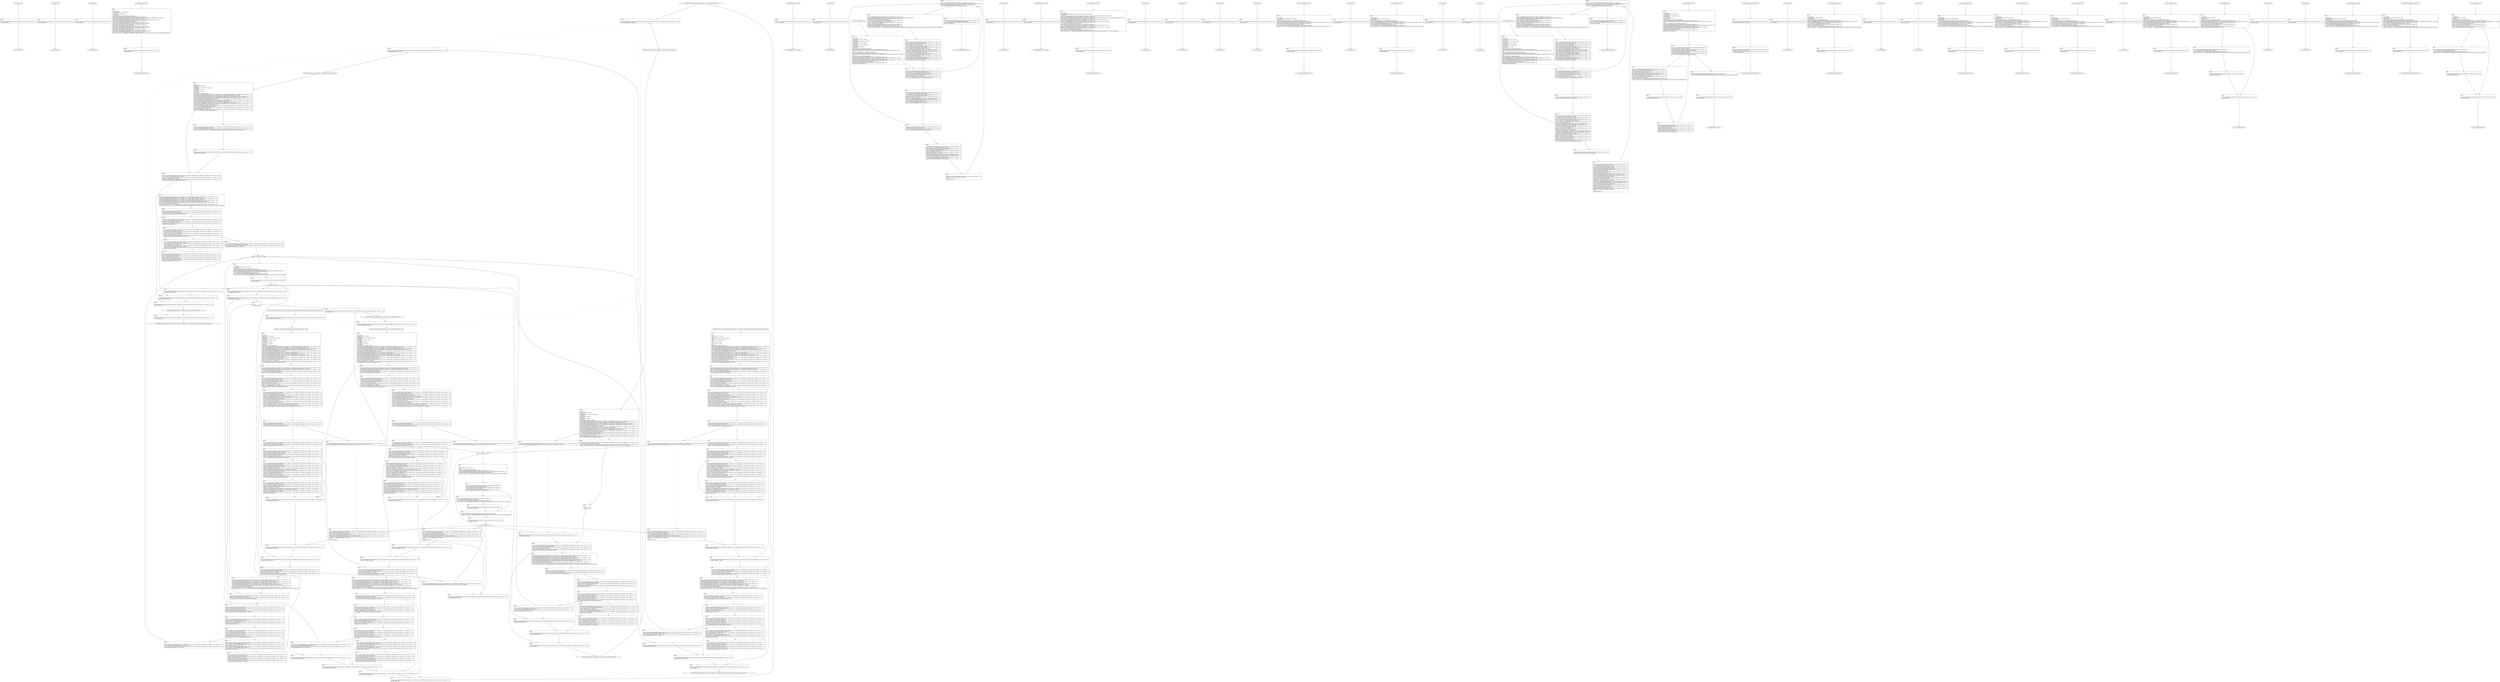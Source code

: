 digraph "icfg graph" {
BBio_ll_good1_end [label="{io_ll_good1_end}"];
BBio_ll_bad6_end [label="{io_ll_bad6_end}"];
BBio_ll_good5_end [label="{io_ll_good5_end}"];
BBio_ll_printWcharLine_end [label="{io_ll_printWcharLine_end}"];
BBCWE606_Unchecked_Loop_Condition__char_console_07_ll_goodB2G2_end [label="{CWE606_Unchecked_Loop_Condition__char_console_07_ll_goodB2G2_end}"];
BBio_ll_globalReturnsFalse_end [label="{io_ll_globalReturnsFalse_end}"];
BBio_ll_bad8_end [label="{io_ll_bad8_end}"];
BBio_ll_decodeHexWChars_end [label="{io_ll_decodeHexWChars_end}"];
BBio_ll_good7_end [label="{io_ll_good7_end}"];
BBio_ll_globalReturnsTrue_end [label="{io_ll_globalReturnsTrue_end}"];
BBio_ll_printStructLine_end [label="{io_ll_printStructLine_end}"];
BBio_ll_bad7_end [label="{io_ll_bad7_end}"];
BBio_ll_good6_end [label="{io_ll_good6_end}"];
BBio_ll_bad2_end [label="{io_ll_bad2_end}"];
BBio_ll_bad9_end [label="{io_ll_bad9_end}"];
BBio_ll_printUnsignedLine_end [label="{io_ll_printUnsignedLine_end}"];
BBio_ll_good4_end [label="{io_ll_good4_end}"];
BBio_ll_printSizeTLine_end [label="{io_ll_printSizeTLine_end}"];
BBio_ll_bad5_end [label="{io_ll_bad5_end}"];
BBio_ll_printLine_end [label="{io_ll_printLine_end}"];
BBCWE606_Unchecked_Loop_Condition__char_console_07_ll_goodG2B2_end [label="{CWE606_Unchecked_Loop_Condition__char_console_07_ll_goodG2B2_end}"];
BBio_ll_bad4_end [label="{io_ll_bad4_end}"];
BBio_ll_decodeHexChars_end [label="{io_ll_decodeHexChars_end}"];
BBio_ll_printBytesLine_end [label="{io_ll_printBytesLine_end}"];
BBio_ll_globalReturnsTrueOrFalse_end [label="{io_ll_globalReturnsTrueOrFalse_end}"];
BBio_ll_good3_end [label="{io_ll_good3_end}"];
BBio_ll_printHexCharLine_end [label="{io_ll_printHexCharLine_end}"];
BBio_ll_good9_end [label="{io_ll_good9_end}"];
BBio_ll_bad3_end [label="{io_ll_bad3_end}"];
BBio_ll_printDoubleLine_end [label="{io_ll_printDoubleLine_end}"];
BBCWE606_Unchecked_Loop_Condition__char_console_07_ll_CWE606_Unchecked_Loop_Condition__char_console_07_good_end [label="{CWE606_Unchecked_Loop_Condition__char_console_07_ll_CWE606_Unchecked_Loop_Condition__char_console_07_good_end}"];
BBio_ll_printShortLine_end [label="{io_ll_printShortLine_end}"];
BBio_ll_printLongLine_end [label="{io_ll_printLongLine_end}"];
BBio_ll_bad1_end [label="{io_ll_bad1_end}"];
BBio_ll_printFloatLine_end [label="{io_ll_printFloatLine_end}"];
BBCWE606_Unchecked_Loop_Condition__char_console_07_ll_CWE606_Unchecked_Loop_Condition__char_console_07_bad_end [label="{CWE606_Unchecked_Loop_Condition__char_console_07_ll_CWE606_Unchecked_Loop_Condition__char_console_07_bad_end}"];
BBio_ll_printWLine_end [label="{io_ll_printWLine_end}"];
BBio_ll_good2_end [label="{io_ll_good2_end}"];
BBio_ll_printIntLine_end [label="{io_ll_printIntLine_end}"];
BBio_ll_good8_end [label="{io_ll_good8_end}"];
BBio_ll_printLongLongLine_end [label="{io_ll_printLongLongLine_end}"];
BBio_ll_printHexUnsignedCharLine_end [label="{io_ll_printHexUnsignedCharLine_end}"];
BBio_ll_printSinkLine_end [label="{io_ll_printSinkLine_end}"];
BBCWE606_Unchecked_Loop_Condition__char_console_07_ll_goodB2G1_end [label="{CWE606_Unchecked_Loop_Condition__char_console_07_ll_goodB2G1_end}"];
BBCWE606_Unchecked_Loop_Condition__char_console_07_ll_goodG2B1_end [label="{CWE606_Unchecked_Loop_Condition__char_console_07_ll_goodG2B1_end}"];
BBio_ll_good1_start [label="{io_ll_good1_start}", shape=record];
io_ll_good1BB69 [label="{BB69:\l\l/home/raoxue/Desktop/MemVerif/workspace/000_108_984/source_code/io.c:187\l
  ret void, !dbg !52\l
}", shape=record];
BBio_ll_bad6_start [label="{io_ll_bad6_start}", shape=record];
io_ll_bad6BB83 [label="{BB83:\l\l/home/raoxue/Desktop/MemVerif/workspace/000_108_984/source_code/io.c:203\l
  ret void, !dbg !52\l
}", shape=record];
BBio_ll_good5_start [label="{io_ll_good5_start}", shape=record];
io_ll_good5BB73 [label="{BB73:\l\l/home/raoxue/Desktop/MemVerif/workspace/000_108_984/source_code/io.c:191\l
  ret void, !dbg !52\l
}", shape=record];
BBio_ll_printWcharLine_start [label="{io_ll_printWcharLine_start}", shape=record];
io_ll_printWcharLineBB28 [label="{BB28:\l\l/:3316674048\l
  %wideChar.addr = alloca i32, align 4\l
/:3316674048\l
  %s = alloca [2 x i32], align 4\l
/:3316674048\l
  store i32 %wideChar, i32* %wideChar.addr, align 4\l
/home/raoxue/Desktop/MemVerif/workspace/000_108_984/source_code/io.c:70\l
  call void @llvm.dbg.declare(metadata i32* %wideChar.addr, metadata !162, metadata !DIExpression()), !dbg !163\l
/home/raoxue/Desktop/MemVerif/workspace/000_108_984/source_code/io.c:74\l
  call void @llvm.dbg.declare(metadata [2 x i32]* %s, metadata !164, metadata !DIExpression()), !dbg !168\l
/home/raoxue/Desktop/MemVerif/workspace/000_108_984/source_code/io.c:75\l
  %0 = load i32, i32* %wideChar.addr, align 4, !dbg !61\l
/home/raoxue/Desktop/MemVerif/workspace/000_108_984/source_code/io.c:75\l
  %arrayidx = getelementptr inbounds [2 x i32], [2 x i32]* %s, i64 0, i64 0, !dbg !62\l
/home/raoxue/Desktop/MemVerif/workspace/000_108_984/source_code/io.c:75\l
  store i32 %0, i32* %arrayidx, align 4, !dbg !63\l
/home/raoxue/Desktop/MemVerif/workspace/000_108_984/source_code/io.c:76\l
  %arrayidx1 = getelementptr inbounds [2 x i32], [2 x i32]* %s, i64 0, i64 1, !dbg !64\l
/home/raoxue/Desktop/MemVerif/workspace/000_108_984/source_code/io.c:76\l
  store i32 0, i32* %arrayidx1, align 4, !dbg !65\l
/home/raoxue/Desktop/MemVerif/workspace/000_108_984/source_code/io.c:77\l
  %arraydecay = getelementptr inbounds [2 x i32], [2 x i32]* %s, i64 0, i64 0, !dbg !66\l
/home/raoxue/Desktop/MemVerif/workspace/000_108_984/source_code/io.c:77\l
  %call = call i32 (i8*, ...) @printf(i8* getelementptr inbounds ([5 x i8], [5 x i8]* @.str.10, i64 0, i64 0), i32* %arraydecay), !dbg !67\l
}", shape=record];
io_ll_printWcharLineBB28 [label="{BB28:\l\l/:3316674048\l
  %wideChar.addr = alloca i32, align 4\l
/:3316674048\l
  %s = alloca [2 x i32], align 4\l
/:3316674048\l
  store i32 %wideChar, i32* %wideChar.addr, align 4\l
/home/raoxue/Desktop/MemVerif/workspace/000_108_984/source_code/io.c:70\l
  call void @llvm.dbg.declare(metadata i32* %wideChar.addr, metadata !162, metadata !DIExpression()), !dbg !163\l
/home/raoxue/Desktop/MemVerif/workspace/000_108_984/source_code/io.c:74\l
  call void @llvm.dbg.declare(metadata [2 x i32]* %s, metadata !164, metadata !DIExpression()), !dbg !168\l
/home/raoxue/Desktop/MemVerif/workspace/000_108_984/source_code/io.c:75\l
  %0 = load i32, i32* %wideChar.addr, align 4, !dbg !61\l
/home/raoxue/Desktop/MemVerif/workspace/000_108_984/source_code/io.c:75\l
  %arrayidx = getelementptr inbounds [2 x i32], [2 x i32]* %s, i64 0, i64 0, !dbg !62\l
/home/raoxue/Desktop/MemVerif/workspace/000_108_984/source_code/io.c:75\l
  store i32 %0, i32* %arrayidx, align 4, !dbg !63\l
/home/raoxue/Desktop/MemVerif/workspace/000_108_984/source_code/io.c:76\l
  %arrayidx1 = getelementptr inbounds [2 x i32], [2 x i32]* %s, i64 0, i64 1, !dbg !64\l
/home/raoxue/Desktop/MemVerif/workspace/000_108_984/source_code/io.c:76\l
  store i32 0, i32* %arrayidx1, align 4, !dbg !65\l
/home/raoxue/Desktop/MemVerif/workspace/000_108_984/source_code/io.c:77\l
  %arraydecay = getelementptr inbounds [2 x i32], [2 x i32]* %s, i64 0, i64 0, !dbg !66\l
/home/raoxue/Desktop/MemVerif/workspace/000_108_984/source_code/io.c:77\l
  %call = call i32 (i8*, ...) @printf(i8* getelementptr inbounds ([5 x i8], [5 x i8]* @.str.10, i64 0, i64 0), i32* %arraydecay), !dbg !67\l
}", shape=record];
io_ll_printWcharLineBB29 [label="{BB29:\l\l/home/raoxue/Desktop/MemVerif/workspace/000_108_984/source_code/io.c:78\l
  ret void, !dbg !68\l
}", shape=record];
BBCWE606_Unchecked_Loop_Condition__char_console_07_ll_goodB2G2_start [label="{CWE606_Unchecked_Loop_Condition__char_console_07_ll_goodB2G2_start}", shape=record];
CWE606_Unchecked_Loop_Condition__char_console_07_ll_goodB2G2BB54 [label="{BB54:\l\l/:87959496\l
  %data = alloca i8*, align 8\l
/:87959496\l
  %dataBuffer = alloca [100 x i8], align 16\l
/:87959496\l
  %dataLen = alloca i64, align 8\l
/:87959496\l
  %i = alloca i32, align 4\l
/:87959496\l
  %n = alloca i32, align 4\l
/:87959496\l
  %intVariable = alloca i32, align 4\l
/home/raoxue/Desktop/MemVerif/workspace/000_108_984/source_code/CWE606_Unchecked_Loop_Condition__char_console_07.c:154\l
  call void @llvm.dbg.declare(metadata i8** %data, metadata !233, metadata !DIExpression()), !dbg !234\l
/home/raoxue/Desktop/MemVerif/workspace/000_108_984/source_code/CWE606_Unchecked_Loop_Condition__char_console_07.c:155\l
  call void @llvm.dbg.declare(metadata [100 x i8]* %dataBuffer, metadata !235, metadata !DIExpression()), !dbg !236\l
/home/raoxue/Desktop/MemVerif/workspace/000_108_984/source_code/CWE606_Unchecked_Loop_Condition__char_console_07.c:155\l
  %0 = bitcast [100 x i8]* %dataBuffer to i8*, !dbg !24\l
/home/raoxue/Desktop/MemVerif/workspace/000_108_984/source_code/CWE606_Unchecked_Loop_Condition__char_console_07.c:155\l
  call void @llvm.memset.p0i8.i64(i8* align 16 %0, i8 0, i64 100, i1 false), !dbg !24\l
/home/raoxue/Desktop/MemVerif/workspace/000_108_984/source_code/CWE606_Unchecked_Loop_Condition__char_console_07.c:156\l
  %arraydecay = getelementptr inbounds [100 x i8], [100 x i8]* %dataBuffer, i64 0, i64 0, !dbg !25\l
/home/raoxue/Desktop/MemVerif/workspace/000_108_984/source_code/CWE606_Unchecked_Loop_Condition__char_console_07.c:156\l
  store i8* %arraydecay, i8** %data, align 8, !dbg !26\l
/home/raoxue/Desktop/MemVerif/workspace/000_108_984/source_code/CWE606_Unchecked_Loop_Condition__char_console_07.c:157\l
  %1 = load i32, i32* @staticFive, align 4, !dbg !27\l
/home/raoxue/Desktop/MemVerif/workspace/000_108_984/source_code/CWE606_Unchecked_Loop_Condition__char_console_07.c:157\l
  %cmp = icmp eq i32 %1, 5, !dbg !29\l
/home/raoxue/Desktop/MemVerif/workspace/000_108_984/source_code/CWE606_Unchecked_Loop_Condition__char_console_07.c:157\l
  br i1 %cmp, label %if.then, label %if.end21, !dbg !30\l
}", shape=record];
CWE606_Unchecked_Loop_Condition__char_console_07_ll_goodB2G2BB55 [label="{BB55:\l\l/home/raoxue/Desktop/MemVerif/workspace/000_108_984/source_code/CWE606_Unchecked_Loop_Condition__char_console_07.c:161\l
  call void @llvm.dbg.declare(metadata i64* %dataLen, metadata !243, metadata !DIExpression()), !dbg !246\l
/home/raoxue/Desktop/MemVerif/workspace/000_108_984/source_code/CWE606_Unchecked_Loop_Condition__char_console_07.c:161\l
  %2 = load i8*, i8** %data, align 8, !dbg !38\l
/home/raoxue/Desktop/MemVerif/workspace/000_108_984/source_code/CWE606_Unchecked_Loop_Condition__char_console_07.c:161\l
  %call = call i64 @strlen(i8* %2) #6, !dbg !39\l
}", shape=record];
CWE606_Unchecked_Loop_Condition__char_console_07_ll_goodB2G2BB55 [label="{BB55:\l\l/home/raoxue/Desktop/MemVerif/workspace/000_108_984/source_code/CWE606_Unchecked_Loop_Condition__char_console_07.c:161\l
  call void @llvm.dbg.declare(metadata i64* %dataLen, metadata !243, metadata !DIExpression()), !dbg !246\l
/home/raoxue/Desktop/MemVerif/workspace/000_108_984/source_code/CWE606_Unchecked_Loop_Condition__char_console_07.c:161\l
  %2 = load i8*, i8** %data, align 8, !dbg !38\l
/home/raoxue/Desktop/MemVerif/workspace/000_108_984/source_code/CWE606_Unchecked_Loop_Condition__char_console_07.c:161\l
  %call = call i64 @strlen(i8* %2) #6, !dbg !39\l
}", shape=record];
CWE606_Unchecked_Loop_Condition__char_console_07_ll_goodB2G2BB57 [label="{BB57:\l\l/home/raoxue/Desktop/MemVerif/workspace/000_108_984/source_code/CWE606_Unchecked_Loop_Condition__char_console_07.c:161\l
  store i64 %call, i64* %dataLen, align 8, !dbg !37\l
/home/raoxue/Desktop/MemVerif/workspace/000_108_984/source_code/CWE606_Unchecked_Loop_Condition__char_console_07.c:163\l
  %3 = load i64, i64* %dataLen, align 8, !dbg !40\l
/home/raoxue/Desktop/MemVerif/workspace/000_108_984/source_code/CWE606_Unchecked_Loop_Condition__char_console_07.c:163\l
  %sub = sub i64 100, %3, !dbg !42\l
/home/raoxue/Desktop/MemVerif/workspace/000_108_984/source_code/CWE606_Unchecked_Loop_Condition__char_console_07.c:163\l
  %cmp1 = icmp ugt i64 %sub, 1, !dbg !43\l
/home/raoxue/Desktop/MemVerif/workspace/000_108_984/source_code/CWE606_Unchecked_Loop_Condition__char_console_07.c:163\l
  br i1 %cmp1, label %if.then2, label %if.end20, !dbg !44\l
}", shape=record];
CWE606_Unchecked_Loop_Condition__char_console_07_ll_goodB2G2BB58 [label="{BB58:\l\l/home/raoxue/Desktop/MemVerif/workspace/000_108_984/source_code/CWE606_Unchecked_Loop_Condition__char_console_07.c:166\l
  %4 = load i8*, i8** %data, align 8, !dbg !45\l
/home/raoxue/Desktop/MemVerif/workspace/000_108_984/source_code/CWE606_Unchecked_Loop_Condition__char_console_07.c:166\l
  %5 = load i64, i64* %dataLen, align 8, !dbg !48\l
/home/raoxue/Desktop/MemVerif/workspace/000_108_984/source_code/CWE606_Unchecked_Loop_Condition__char_console_07.c:166\l
  %add.ptr = getelementptr inbounds i8, i8* %4, i64 %5, !dbg !49\l
/home/raoxue/Desktop/MemVerif/workspace/000_108_984/source_code/CWE606_Unchecked_Loop_Condition__char_console_07.c:166\l
  %6 = load i64, i64* %dataLen, align 8, !dbg !50\l
/home/raoxue/Desktop/MemVerif/workspace/000_108_984/source_code/CWE606_Unchecked_Loop_Condition__char_console_07.c:166\l
  %sub3 = sub i64 100, %6, !dbg !51\l
/home/raoxue/Desktop/MemVerif/workspace/000_108_984/source_code/CWE606_Unchecked_Loop_Condition__char_console_07.c:166\l
  %conv = trunc i64 %sub3 to i32, !dbg !52\l
/home/raoxue/Desktop/MemVerif/workspace/000_108_984/source_code/CWE606_Unchecked_Loop_Condition__char_console_07.c:166\l
  %7 = load %struct._IO_FILE*, %struct._IO_FILE** @stdin, align 8, !dbg !53\l
/home/raoxue/Desktop/MemVerif/workspace/000_108_984/source_code/CWE606_Unchecked_Loop_Condition__char_console_07.c:166\l
  %call4 = call i8* @fgets(i8* %add.ptr, i32 %conv, %struct._IO_FILE* %7), !dbg !54\l
}", shape=record];
CWE606_Unchecked_Loop_Condition__char_console_07_ll_goodB2G2BB58 [label="{BB58:\l\l/home/raoxue/Desktop/MemVerif/workspace/000_108_984/source_code/CWE606_Unchecked_Loop_Condition__char_console_07.c:166\l
  %4 = load i8*, i8** %data, align 8, !dbg !45\l
/home/raoxue/Desktop/MemVerif/workspace/000_108_984/source_code/CWE606_Unchecked_Loop_Condition__char_console_07.c:166\l
  %5 = load i64, i64* %dataLen, align 8, !dbg !48\l
/home/raoxue/Desktop/MemVerif/workspace/000_108_984/source_code/CWE606_Unchecked_Loop_Condition__char_console_07.c:166\l
  %add.ptr = getelementptr inbounds i8, i8* %4, i64 %5, !dbg !49\l
/home/raoxue/Desktop/MemVerif/workspace/000_108_984/source_code/CWE606_Unchecked_Loop_Condition__char_console_07.c:166\l
  %6 = load i64, i64* %dataLen, align 8, !dbg !50\l
/home/raoxue/Desktop/MemVerif/workspace/000_108_984/source_code/CWE606_Unchecked_Loop_Condition__char_console_07.c:166\l
  %sub3 = sub i64 100, %6, !dbg !51\l
/home/raoxue/Desktop/MemVerif/workspace/000_108_984/source_code/CWE606_Unchecked_Loop_Condition__char_console_07.c:166\l
  %conv = trunc i64 %sub3 to i32, !dbg !52\l
/home/raoxue/Desktop/MemVerif/workspace/000_108_984/source_code/CWE606_Unchecked_Loop_Condition__char_console_07.c:166\l
  %7 = load %struct._IO_FILE*, %struct._IO_FILE** @stdin, align 8, !dbg !53\l
/home/raoxue/Desktop/MemVerif/workspace/000_108_984/source_code/CWE606_Unchecked_Loop_Condition__char_console_07.c:166\l
  %call4 = call i8* @fgets(i8* %add.ptr, i32 %conv, %struct._IO_FILE* %7), !dbg !54\l
}", shape=record];
CWE606_Unchecked_Loop_Condition__char_console_07_ll_goodB2G2BB60 [label="{BB60:\l\l/home/raoxue/Desktop/MemVerif/workspace/000_108_984/source_code/CWE606_Unchecked_Loop_Condition__char_console_07.c:166\l
  %cmp5 = icmp ne i8* %call4, null, !dbg !55\l
/home/raoxue/Desktop/MemVerif/workspace/000_108_984/source_code/CWE606_Unchecked_Loop_Condition__char_console_07.c:166\l
  br i1 %cmp5, label %if.then7, label %if.else, !dbg !56\l
}", shape=record];
CWE606_Unchecked_Loop_Condition__char_console_07_ll_goodB2G2BB61 [label="{BB61:\l\l/home/raoxue/Desktop/MemVerif/workspace/000_108_984/source_code/CWE606_Unchecked_Loop_Condition__char_console_07.c:170\l
  %8 = load i8*, i8** %data, align 8, !dbg !57\l
/home/raoxue/Desktop/MemVerif/workspace/000_108_984/source_code/CWE606_Unchecked_Loop_Condition__char_console_07.c:170\l
  %call8 = call i64 @strlen(i8* %8) #6, !dbg !59\l
}", shape=record];
CWE606_Unchecked_Loop_Condition__char_console_07_ll_goodB2G2BB61 [label="{BB61:\l\l/home/raoxue/Desktop/MemVerif/workspace/000_108_984/source_code/CWE606_Unchecked_Loop_Condition__char_console_07.c:170\l
  %8 = load i8*, i8** %data, align 8, !dbg !57\l
/home/raoxue/Desktop/MemVerif/workspace/000_108_984/source_code/CWE606_Unchecked_Loop_Condition__char_console_07.c:170\l
  %call8 = call i64 @strlen(i8* %8) #6, !dbg !59\l
}", shape=record];
CWE606_Unchecked_Loop_Condition__char_console_07_ll_goodB2G2BB63 [label="{BB63:\l\l/home/raoxue/Desktop/MemVerif/workspace/000_108_984/source_code/CWE606_Unchecked_Loop_Condition__char_console_07.c:170\l
  store i64 %call8, i64* %dataLen, align 8, !dbg !60\l
/home/raoxue/Desktop/MemVerif/workspace/000_108_984/source_code/CWE606_Unchecked_Loop_Condition__char_console_07.c:171\l
  %9 = load i64, i64* %dataLen, align 8, !dbg !61\l
/home/raoxue/Desktop/MemVerif/workspace/000_108_984/source_code/CWE606_Unchecked_Loop_Condition__char_console_07.c:171\l
  %cmp9 = icmp ugt i64 %9, 0, !dbg !63\l
/home/raoxue/Desktop/MemVerif/workspace/000_108_984/source_code/CWE606_Unchecked_Loop_Condition__char_console_07.c:171\l
  br i1 %cmp9, label %land.lhs.true, label %if.end, !dbg !64\l
}", shape=record];
CWE606_Unchecked_Loop_Condition__char_console_07_ll_goodB2G2BB64 [label="{BB64:\l\l/home/raoxue/Desktop/MemVerif/workspace/000_108_984/source_code/CWE606_Unchecked_Loop_Condition__char_console_07.c:171\l
  %10 = load i8*, i8** %data, align 8, !dbg !65\l
/home/raoxue/Desktop/MemVerif/workspace/000_108_984/source_code/CWE606_Unchecked_Loop_Condition__char_console_07.c:171\l
  %11 = load i64, i64* %dataLen, align 8, !dbg !66\l
/home/raoxue/Desktop/MemVerif/workspace/000_108_984/source_code/CWE606_Unchecked_Loop_Condition__char_console_07.c:171\l
  %sub11 = sub i64 %11, 1, !dbg !67\l
/home/raoxue/Desktop/MemVerif/workspace/000_108_984/source_code/CWE606_Unchecked_Loop_Condition__char_console_07.c:171\l
  %arrayidx = getelementptr inbounds i8, i8* %10, i64 %sub11, !dbg !65\l
/home/raoxue/Desktop/MemVerif/workspace/000_108_984/source_code/CWE606_Unchecked_Loop_Condition__char_console_07.c:171\l
  %12 = load i8, i8* %arrayidx, align 1, !dbg !65\l
/home/raoxue/Desktop/MemVerif/workspace/000_108_984/source_code/CWE606_Unchecked_Loop_Condition__char_console_07.c:171\l
  %conv12 = sext i8 %12 to i32, !dbg !65\l
/home/raoxue/Desktop/MemVerif/workspace/000_108_984/source_code/CWE606_Unchecked_Loop_Condition__char_console_07.c:171\l
  %cmp13 = icmp eq i32 %conv12, 10, !dbg !68\l
/home/raoxue/Desktop/MemVerif/workspace/000_108_984/source_code/CWE606_Unchecked_Loop_Condition__char_console_07.c:171\l
  br i1 %cmp13, label %if.then15, label %if.end, !dbg !69\l
}", shape=record];
CWE606_Unchecked_Loop_Condition__char_console_07_ll_goodB2G2BB66 [label="{BB66:\l\l/home/raoxue/Desktop/MemVerif/workspace/000_108_984/source_code/CWE606_Unchecked_Loop_Condition__char_console_07.c:173\l
  %13 = load i8*, i8** %data, align 8, !dbg !70\l
/home/raoxue/Desktop/MemVerif/workspace/000_108_984/source_code/CWE606_Unchecked_Loop_Condition__char_console_07.c:173\l
  %14 = load i64, i64* %dataLen, align 8, !dbg !72\l
/home/raoxue/Desktop/MemVerif/workspace/000_108_984/source_code/CWE606_Unchecked_Loop_Condition__char_console_07.c:173\l
  %sub16 = sub i64 %14, 1, !dbg !73\l
/home/raoxue/Desktop/MemVerif/workspace/000_108_984/source_code/CWE606_Unchecked_Loop_Condition__char_console_07.c:173\l
  %arrayidx17 = getelementptr inbounds i8, i8* %13, i64 %sub16, !dbg !70\l
/home/raoxue/Desktop/MemVerif/workspace/000_108_984/source_code/CWE606_Unchecked_Loop_Condition__char_console_07.c:173\l
  store i8 0, i8* %arrayidx17, align 1, !dbg !74\l
/home/raoxue/Desktop/MemVerif/workspace/000_108_984/source_code/CWE606_Unchecked_Loop_Condition__char_console_07.c:174\l
  br label %if.end, !dbg !75\l
}", shape=record];
CWE606_Unchecked_Loop_Condition__char_console_07_ll_goodB2G2BB65 [label="{BB65:\l\l/home/raoxue/Desktop/MemVerif/workspace/000_108_984/source_code/CWE606_Unchecked_Loop_Condition__char_console_07.c:175\l
  br label %if.end19, !dbg !76\l
}", shape=record];
CWE606_Unchecked_Loop_Condition__char_console_07_ll_goodB2G2BB62 [label="{BB62:\l\l/home/raoxue/Desktop/MemVerif/workspace/000_108_984/source_code/CWE606_Unchecked_Loop_Condition__char_console_07.c:178\l
  call void @printLine(i8* getelementptr inbounds ([15 x i8], [15 x i8]* @.str, i64 0, i64 0)), !dbg !77\l
}", shape=record];
CWE606_Unchecked_Loop_Condition__char_console_07_ll_goodB2G2BB62 [label="{BB62:\l\l/home/raoxue/Desktop/MemVerif/workspace/000_108_984/source_code/CWE606_Unchecked_Loop_Condition__char_console_07.c:178\l
  call void @printLine(i8* getelementptr inbounds ([15 x i8], [15 x i8]* @.str, i64 0, i64 0)), !dbg !77\l
}", shape=record];
CWE606_Unchecked_Loop_Condition__char_console_07_ll_goodB2G2BB68 [label="{BB68:\l\l/home/raoxue/Desktop/MemVerif/workspace/000_108_984/source_code/CWE606_Unchecked_Loop_Condition__char_console_07.c:180\l
  %15 = load i8*, i8** %data, align 8, !dbg !79\l
/home/raoxue/Desktop/MemVerif/workspace/000_108_984/source_code/CWE606_Unchecked_Loop_Condition__char_console_07.c:180\l
  %16 = load i64, i64* %dataLen, align 8, !dbg !80\l
/home/raoxue/Desktop/MemVerif/workspace/000_108_984/source_code/CWE606_Unchecked_Loop_Condition__char_console_07.c:180\l
  %arrayidx18 = getelementptr inbounds i8, i8* %15, i64 %16, !dbg !79\l
/home/raoxue/Desktop/MemVerif/workspace/000_108_984/source_code/CWE606_Unchecked_Loop_Condition__char_console_07.c:180\l
  store i8 0, i8* %arrayidx18, align 1, !dbg !81\l
/:180\l
  br label %if.end19\l
}", shape=record];
CWE606_Unchecked_Loop_Condition__char_console_07_ll_goodB2G2BB67 [label="{BB67:\l\l/home/raoxue/Desktop/MemVerif/workspace/000_108_984/source_code/CWE606_Unchecked_Loop_Condition__char_console_07.c:182\l
  br label %if.end20, !dbg !82\l
}", shape=record];
CWE606_Unchecked_Loop_Condition__char_console_07_ll_goodB2G2BB59 [label="{BB59:\l\l/home/raoxue/Desktop/MemVerif/workspace/000_108_984/source_code/CWE606_Unchecked_Loop_Condition__char_console_07.c:184\l
  br label %if.end21, !dbg !83\l
}", shape=record];
CWE606_Unchecked_Loop_Condition__char_console_07_ll_goodB2G2BB56 [label="{BB56:\l\l/home/raoxue/Desktop/MemVerif/workspace/000_108_984/source_code/CWE606_Unchecked_Loop_Condition__char_console_07.c:185\l
  %17 = load i32, i32* @staticFive, align 4, !dbg !84\l
/home/raoxue/Desktop/MemVerif/workspace/000_108_984/source_code/CWE606_Unchecked_Loop_Condition__char_console_07.c:185\l
  %cmp22 = icmp eq i32 %17, 5, !dbg !86\l
/home/raoxue/Desktop/MemVerif/workspace/000_108_984/source_code/CWE606_Unchecked_Loop_Condition__char_console_07.c:185\l
  br i1 %cmp22, label %if.then24, label %if.end37, !dbg !87\l
}", shape=record];
CWE606_Unchecked_Loop_Condition__char_console_07_ll_goodB2G2BB69 [label="{BB69:\l\l/home/raoxue/Desktop/MemVerif/workspace/000_108_984/source_code/CWE606_Unchecked_Loop_Condition__char_console_07.c:188\l
  call void @llvm.dbg.declare(metadata i32* %i, metadata !297, metadata !DIExpression()), !dbg !300\l
/home/raoxue/Desktop/MemVerif/workspace/000_108_984/source_code/CWE606_Unchecked_Loop_Condition__char_console_07.c:188\l
  call void @llvm.dbg.declare(metadata i32* %n, metadata !301, metadata !DIExpression()), !dbg !302\l
/home/raoxue/Desktop/MemVerif/workspace/000_108_984/source_code/CWE606_Unchecked_Loop_Condition__char_console_07.c:188\l
  call void @llvm.dbg.declare(metadata i32* %intVariable, metadata !303, metadata !DIExpression()), !dbg !304\l
/home/raoxue/Desktop/MemVerif/workspace/000_108_984/source_code/CWE606_Unchecked_Loop_Condition__char_console_07.c:189\l
  %18 = load i8*, i8** %data, align 8, !dbg !96\l
/home/raoxue/Desktop/MemVerif/workspace/000_108_984/source_code/CWE606_Unchecked_Loop_Condition__char_console_07.c:189\l
  %call25 = call i32 (i8*, i8*, ...) @__isoc99_sscanf(i8* %18, i8* getelementptr inbounds ([3 x i8], [3 x i8]* @.str.1, i64 0, i64 0), i32* %n) #7, !dbg !98\l
}", shape=record];
CWE606_Unchecked_Loop_Condition__char_console_07_ll_goodB2G2BB69 [label="{BB69:\l\l/home/raoxue/Desktop/MemVerif/workspace/000_108_984/source_code/CWE606_Unchecked_Loop_Condition__char_console_07.c:188\l
  call void @llvm.dbg.declare(metadata i32* %i, metadata !297, metadata !DIExpression()), !dbg !300\l
/home/raoxue/Desktop/MemVerif/workspace/000_108_984/source_code/CWE606_Unchecked_Loop_Condition__char_console_07.c:188\l
  call void @llvm.dbg.declare(metadata i32* %n, metadata !301, metadata !DIExpression()), !dbg !302\l
/home/raoxue/Desktop/MemVerif/workspace/000_108_984/source_code/CWE606_Unchecked_Loop_Condition__char_console_07.c:188\l
  call void @llvm.dbg.declare(metadata i32* %intVariable, metadata !303, metadata !DIExpression()), !dbg !304\l
/home/raoxue/Desktop/MemVerif/workspace/000_108_984/source_code/CWE606_Unchecked_Loop_Condition__char_console_07.c:189\l
  %18 = load i8*, i8** %data, align 8, !dbg !96\l
/home/raoxue/Desktop/MemVerif/workspace/000_108_984/source_code/CWE606_Unchecked_Loop_Condition__char_console_07.c:189\l
  %call25 = call i32 (i8*, i8*, ...) @__isoc99_sscanf(i8* %18, i8* getelementptr inbounds ([3 x i8], [3 x i8]* @.str.1, i64 0, i64 0), i32* %n) #7, !dbg !98\l
}", shape=record];
CWE606_Unchecked_Loop_Condition__char_console_07_ll_goodB2G2BB71 [label="{BB71:\l\l/home/raoxue/Desktop/MemVerif/workspace/000_108_984/source_code/CWE606_Unchecked_Loop_Condition__char_console_07.c:189\l
  %cmp26 = icmp eq i32 %call25, 1, !dbg !99\l
/home/raoxue/Desktop/MemVerif/workspace/000_108_984/source_code/CWE606_Unchecked_Loop_Condition__char_console_07.c:189\l
  br i1 %cmp26, label %if.then28, label %if.end36, !dbg !100\l
}", shape=record];
CWE606_Unchecked_Loop_Condition__char_console_07_ll_goodB2G2BB72 [label="{BB72:\l\l/home/raoxue/Desktop/MemVerif/workspace/000_108_984/source_code/CWE606_Unchecked_Loop_Condition__char_console_07.c:192\l
  %19 = load i32, i32* %n, align 4, !dbg !101\l
/home/raoxue/Desktop/MemVerif/workspace/000_108_984/source_code/CWE606_Unchecked_Loop_Condition__char_console_07.c:192\l
  %cmp29 = icmp slt i32 %19, 10000, !dbg !104\l
/home/raoxue/Desktop/MemVerif/workspace/000_108_984/source_code/CWE606_Unchecked_Loop_Condition__char_console_07.c:192\l
  br i1 %cmp29, label %if.then31, label %if.end35, !dbg !105\l
}", shape=record];
CWE606_Unchecked_Loop_Condition__char_console_07_ll_goodB2G2BB74 [label="{BB74:\l\l/home/raoxue/Desktop/MemVerif/workspace/000_108_984/source_code/CWE606_Unchecked_Loop_Condition__char_console_07.c:194\l
  store i32 0, i32* %intVariable, align 4, !dbg !106\l
/home/raoxue/Desktop/MemVerif/workspace/000_108_984/source_code/CWE606_Unchecked_Loop_Condition__char_console_07.c:195\l
  store i32 0, i32* %i, align 4, !dbg !108\l
/home/raoxue/Desktop/MemVerif/workspace/000_108_984/source_code/CWE606_Unchecked_Loop_Condition__char_console_07.c:195\l
  br label %for.cond, !dbg !110\l
}", shape=record];
CWE606_Unchecked_Loop_Condition__char_console_07_ll_goodB2G2BB76 [label="{BB76:\l\l/home/raoxue/Desktop/MemVerif/workspace/000_108_984/source_code/CWE606_Unchecked_Loop_Condition__char_console_07.c:195\l
  %20 = load i32, i32* %i, align 4, !dbg !111\l
/home/raoxue/Desktop/MemVerif/workspace/000_108_984/source_code/CWE606_Unchecked_Loop_Condition__char_console_07.c:195\l
  %21 = load i32, i32* %n, align 4, !dbg !113\l
/home/raoxue/Desktop/MemVerif/workspace/000_108_984/source_code/CWE606_Unchecked_Loop_Condition__char_console_07.c:195\l
  %cmp32 = icmp slt i32 %20, %21, !dbg !114\l
/home/raoxue/Desktop/MemVerif/workspace/000_108_984/source_code/CWE606_Unchecked_Loop_Condition__char_console_07.c:195\l
  br i1 %cmp32, label %for.body, label %for.end, !dbg !115\l
}", shape=record];
CWE606_Unchecked_Loop_Condition__char_console_07_ll_goodB2G2BB77 [label="{BB77:\l\l/home/raoxue/Desktop/MemVerif/workspace/000_108_984/source_code/CWE606_Unchecked_Loop_Condition__char_console_07.c:198\l
  %22 = load i32, i32* %intVariable, align 4, !dbg !116\l
/home/raoxue/Desktop/MemVerif/workspace/000_108_984/source_code/CWE606_Unchecked_Loop_Condition__char_console_07.c:198\l
  %inc = add nsw i32 %22, 1, !dbg !116\l
/home/raoxue/Desktop/MemVerif/workspace/000_108_984/source_code/CWE606_Unchecked_Loop_Condition__char_console_07.c:198\l
  store i32 %inc, i32* %intVariable, align 4, !dbg !116\l
/home/raoxue/Desktop/MemVerif/workspace/000_108_984/source_code/CWE606_Unchecked_Loop_Condition__char_console_07.c:199\l
  br label %for.inc, !dbg !118\l
}", shape=record];
CWE606_Unchecked_Loop_Condition__char_console_07_ll_goodB2G2BB79 [label="{BB79:\l\l/home/raoxue/Desktop/MemVerif/workspace/000_108_984/source_code/CWE606_Unchecked_Loop_Condition__char_console_07.c:195\l
  %23 = load i32, i32* %i, align 4, !dbg !119\l
/home/raoxue/Desktop/MemVerif/workspace/000_108_984/source_code/CWE606_Unchecked_Loop_Condition__char_console_07.c:195\l
  %inc34 = add nsw i32 %23, 1, !dbg !119\l
/home/raoxue/Desktop/MemVerif/workspace/000_108_984/source_code/CWE606_Unchecked_Loop_Condition__char_console_07.c:195\l
  store i32 %inc34, i32* %i, align 4, !dbg !119\l
/home/raoxue/Desktop/MemVerif/workspace/000_108_984/source_code/CWE606_Unchecked_Loop_Condition__char_console_07.c:195\l
  br label %for.cond, !dbg !120, !llvm.loop !121\l
}", shape=record];
CWE606_Unchecked_Loop_Condition__char_console_07_ll_goodB2G2BB78 [label="{BB78:\l\l/home/raoxue/Desktop/MemVerif/workspace/000_108_984/source_code/CWE606_Unchecked_Loop_Condition__char_console_07.c:200\l
  %24 = load i32, i32* %intVariable, align 4, !dbg !124\l
/home/raoxue/Desktop/MemVerif/workspace/000_108_984/source_code/CWE606_Unchecked_Loop_Condition__char_console_07.c:200\l
  call void @printIntLine(i32 %24), !dbg !125\l
}", shape=record];
CWE606_Unchecked_Loop_Condition__char_console_07_ll_goodB2G2BB78 [label="{BB78:\l\l/home/raoxue/Desktop/MemVerif/workspace/000_108_984/source_code/CWE606_Unchecked_Loop_Condition__char_console_07.c:200\l
  %24 = load i32, i32* %intVariable, align 4, !dbg !124\l
/home/raoxue/Desktop/MemVerif/workspace/000_108_984/source_code/CWE606_Unchecked_Loop_Condition__char_console_07.c:200\l
  call void @printIntLine(i32 %24), !dbg !125\l
}", shape=record];
CWE606_Unchecked_Loop_Condition__char_console_07_ll_goodB2G2BB80 [label="{BB80:\l\l/home/raoxue/Desktop/MemVerif/workspace/000_108_984/source_code/CWE606_Unchecked_Loop_Condition__char_console_07.c:201\l
  br label %if.end35, !dbg !126\l
}", shape=record];
CWE606_Unchecked_Loop_Condition__char_console_07_ll_goodB2G2BB75 [label="{BB75:\l\l/home/raoxue/Desktop/MemVerif/workspace/000_108_984/source_code/CWE606_Unchecked_Loop_Condition__char_console_07.c:202\l
  br label %if.end36, !dbg !127\l
}", shape=record];
CWE606_Unchecked_Loop_Condition__char_console_07_ll_goodB2G2BB73 [label="{BB73:\l\l/home/raoxue/Desktop/MemVerif/workspace/000_108_984/source_code/CWE606_Unchecked_Loop_Condition__char_console_07.c:204\l
  br label %if.end37, !dbg !128\l
}", shape=record];
CWE606_Unchecked_Loop_Condition__char_console_07_ll_goodB2G2BB70 [label="{BB70:\l\l/home/raoxue/Desktop/MemVerif/workspace/000_108_984/source_code/CWE606_Unchecked_Loop_Condition__char_console_07.c:205\l
  ret void, !dbg !129\l
}", shape=record];
BBio_ll_globalReturnsFalse_start [label="{io_ll_globalReturnsFalse_start}", shape=record];
io_ll_globalReturnsFalseBB66 [label="{BB66:\l\l/home/raoxue/Desktop/MemVerif/workspace/000_108_984/source_code/io.c:163\l
  ret i32 0, !dbg !52\l
}", shape=record];
BBio_ll_bad8_start [label="{io_ll_bad8_start}", shape=record];
io_ll_bad8BB85 [label="{BB85:\l\l/home/raoxue/Desktop/MemVerif/workspace/000_108_984/source_code/io.c:205\l
  ret void, !dbg !52\l
}", shape=record];
BBio_ll_decodeHexWChars_start [label="{io_ll_decodeHexWChars_start}", shape=record];
io_ll_decodeHexWCharsBB55 [label="{BB55:\l\l/:117959240\l
  %bytes.addr = alloca i8*, align 8\l
/:117959240\l
  %numBytes.addr = alloca i64, align 8\l
/:117959240\l
  %hex.addr = alloca i32*, align 8\l
/:117959240\l
  %numWritten = alloca i64, align 8\l
/:117959240\l
  %byte = alloca i32, align 4\l
/:117959240\l
  store i8* %bytes, i8** %bytes.addr, align 8\l
/home/raoxue/Desktop/MemVerif/workspace/000_108_984/source_code/io.c:135\l
  call void @llvm.dbg.declare(metadata i8** %bytes.addr, metadata !290, metadata !DIExpression()), !dbg !291\l
/:135\l
  store i64 %numBytes, i64* %numBytes.addr, align 8\l
/home/raoxue/Desktop/MemVerif/workspace/000_108_984/source_code/io.c:135\l
  call void @llvm.dbg.declare(metadata i64* %numBytes.addr, metadata !292, metadata !DIExpression()), !dbg !293\l
/:135\l
  store i32* %hex, i32** %hex.addr, align 8\l
/home/raoxue/Desktop/MemVerif/workspace/000_108_984/source_code/io.c:135\l
  call void @llvm.dbg.declare(metadata i32** %hex.addr, metadata !294, metadata !DIExpression()), !dbg !295\l
/home/raoxue/Desktop/MemVerif/workspace/000_108_984/source_code/io.c:137\l
  call void @llvm.dbg.declare(metadata i64* %numWritten, metadata !296, metadata !DIExpression()), !dbg !297\l
/home/raoxue/Desktop/MemVerif/workspace/000_108_984/source_code/io.c:137\l
  store i64 0, i64* %numWritten, align 8, !dbg !65\l
/home/raoxue/Desktop/MemVerif/workspace/000_108_984/source_code/io.c:143\l
  br label %while.cond, !dbg !66\l
}", shape=record];
io_ll_decodeHexWCharsBB56 [label="{BB56:\l\l/home/raoxue/Desktop/MemVerif/workspace/000_108_984/source_code/io.c:143\l
  %0 = load i64, i64* %numWritten, align 8, !dbg !67\l
/home/raoxue/Desktop/MemVerif/workspace/000_108_984/source_code/io.c:143\l
  %1 = load i64, i64* %numBytes.addr, align 8, !dbg !68\l
/home/raoxue/Desktop/MemVerif/workspace/000_108_984/source_code/io.c:143\l
  %cmp = icmp ult i64 %0, %1, !dbg !69\l
/home/raoxue/Desktop/MemVerif/workspace/000_108_984/source_code/io.c:143\l
  br i1 %cmp, label %land.lhs.true, label %land.end, !dbg !70\l
}", shape=record];
io_ll_decodeHexWCharsBB57 [label="{BB57:\l\l/home/raoxue/Desktop/MemVerif/workspace/000_108_984/source_code/io.c:143\l
  %2 = load i32*, i32** %hex.addr, align 8, !dbg !71\l
/home/raoxue/Desktop/MemVerif/workspace/000_108_984/source_code/io.c:143\l
  %3 = load i64, i64* %numWritten, align 8, !dbg !72\l
/home/raoxue/Desktop/MemVerif/workspace/000_108_984/source_code/io.c:143\l
  %mul = mul i64 2, %3, !dbg !73\l
/home/raoxue/Desktop/MemVerif/workspace/000_108_984/source_code/io.c:143\l
  %arrayidx = getelementptr inbounds i32, i32* %2, i64 %mul, !dbg !71\l
/home/raoxue/Desktop/MemVerif/workspace/000_108_984/source_code/io.c:143\l
  %4 = load i32, i32* %arrayidx, align 4, !dbg !71\l
/home/raoxue/Desktop/MemVerif/workspace/000_108_984/source_code/io.c:143\l
  %call = call i32 @iswxdigit(i32 %4) #5, !dbg !74\l
}", shape=record];
io_ll_decodeHexWCharsBB57 [label="{BB57:\l\l/home/raoxue/Desktop/MemVerif/workspace/000_108_984/source_code/io.c:143\l
  %2 = load i32*, i32** %hex.addr, align 8, !dbg !71\l
/home/raoxue/Desktop/MemVerif/workspace/000_108_984/source_code/io.c:143\l
  %3 = load i64, i64* %numWritten, align 8, !dbg !72\l
/home/raoxue/Desktop/MemVerif/workspace/000_108_984/source_code/io.c:143\l
  %mul = mul i64 2, %3, !dbg !73\l
/home/raoxue/Desktop/MemVerif/workspace/000_108_984/source_code/io.c:143\l
  %arrayidx = getelementptr inbounds i32, i32* %2, i64 %mul, !dbg !71\l
/home/raoxue/Desktop/MemVerif/workspace/000_108_984/source_code/io.c:143\l
  %4 = load i32, i32* %arrayidx, align 4, !dbg !71\l
/home/raoxue/Desktop/MemVerif/workspace/000_108_984/source_code/io.c:143\l
  %call = call i32 @iswxdigit(i32 %4) #5, !dbg !74\l
}", shape=record];
io_ll_decodeHexWCharsBB59 [label="{BB59:\l\l/home/raoxue/Desktop/MemVerif/workspace/000_108_984/source_code/io.c:143\l
  %tobool = icmp ne i32 %call, 0, !dbg !74\l
/home/raoxue/Desktop/MemVerif/workspace/000_108_984/source_code/io.c:143\l
  br i1 %tobool, label %land.rhs, label %land.end, !dbg !75\l
}", shape=record];
io_ll_decodeHexWCharsBB60 [label="{BB60:\l\l/home/raoxue/Desktop/MemVerif/workspace/000_108_984/source_code/io.c:143\l
  %5 = load i32*, i32** %hex.addr, align 8, !dbg !76\l
/home/raoxue/Desktop/MemVerif/workspace/000_108_984/source_code/io.c:143\l
  %6 = load i64, i64* %numWritten, align 8, !dbg !77\l
/home/raoxue/Desktop/MemVerif/workspace/000_108_984/source_code/io.c:143\l
  %mul1 = mul i64 2, %6, !dbg !78\l
/home/raoxue/Desktop/MemVerif/workspace/000_108_984/source_code/io.c:143\l
  %add = add i64 %mul1, 1, !dbg !79\l
/home/raoxue/Desktop/MemVerif/workspace/000_108_984/source_code/io.c:143\l
  %arrayidx2 = getelementptr inbounds i32, i32* %5, i64 %add, !dbg !76\l
/home/raoxue/Desktop/MemVerif/workspace/000_108_984/source_code/io.c:143\l
  %7 = load i32, i32* %arrayidx2, align 4, !dbg !76\l
/home/raoxue/Desktop/MemVerif/workspace/000_108_984/source_code/io.c:143\l
  %call3 = call i32 @iswxdigit(i32 %7) #5, !dbg !80\l
}", shape=record];
io_ll_decodeHexWCharsBB60 [label="{BB60:\l\l/home/raoxue/Desktop/MemVerif/workspace/000_108_984/source_code/io.c:143\l
  %5 = load i32*, i32** %hex.addr, align 8, !dbg !76\l
/home/raoxue/Desktop/MemVerif/workspace/000_108_984/source_code/io.c:143\l
  %6 = load i64, i64* %numWritten, align 8, !dbg !77\l
/home/raoxue/Desktop/MemVerif/workspace/000_108_984/source_code/io.c:143\l
  %mul1 = mul i64 2, %6, !dbg !78\l
/home/raoxue/Desktop/MemVerif/workspace/000_108_984/source_code/io.c:143\l
  %add = add i64 %mul1, 1, !dbg !79\l
/home/raoxue/Desktop/MemVerif/workspace/000_108_984/source_code/io.c:143\l
  %arrayidx2 = getelementptr inbounds i32, i32* %5, i64 %add, !dbg !76\l
/home/raoxue/Desktop/MemVerif/workspace/000_108_984/source_code/io.c:143\l
  %7 = load i32, i32* %arrayidx2, align 4, !dbg !76\l
/home/raoxue/Desktop/MemVerif/workspace/000_108_984/source_code/io.c:143\l
  %call3 = call i32 @iswxdigit(i32 %7) #5, !dbg !80\l
}", shape=record];
io_ll_decodeHexWCharsBB61 [label="{BB61:\l\l/home/raoxue/Desktop/MemVerif/workspace/000_108_984/source_code/io.c:143\l
  %tobool4 = icmp ne i32 %call3, 0, !dbg !75\l
/:143\l
  br label %land.end\l
}", shape=record];
io_ll_decodeHexWCharsBB58 [label="{BB58:\l\l/home/raoxue/Desktop/MemVerif/workspace/000_108_984/source_code/io.c:0\l
  %8 = phi i1 [ false, %land.lhs.true ], [ false, %while.cond ], [ %tobool4, %land.rhs ], !dbg !81\l
/home/raoxue/Desktop/MemVerif/workspace/000_108_984/source_code/io.c:143\l
  br i1 %8, label %while.body, label %while.end, !dbg !66\l
}", shape=record];
io_ll_decodeHexWCharsBB62 [label="{BB62:\l\l/home/raoxue/Desktop/MemVerif/workspace/000_108_984/source_code/io.c:145\l
  call void @llvm.dbg.declare(metadata i32* %byte, metadata !314, metadata !DIExpression()), !dbg !316\l
/home/raoxue/Desktop/MemVerif/workspace/000_108_984/source_code/io.c:146\l
  %9 = load i32*, i32** %hex.addr, align 8, !dbg !85\l
/home/raoxue/Desktop/MemVerif/workspace/000_108_984/source_code/io.c:146\l
  %10 = load i64, i64* %numWritten, align 8, !dbg !86\l
/home/raoxue/Desktop/MemVerif/workspace/000_108_984/source_code/io.c:146\l
  %mul5 = mul i64 2, %10, !dbg !87\l
/home/raoxue/Desktop/MemVerif/workspace/000_108_984/source_code/io.c:146\l
  %arrayidx6 = getelementptr inbounds i32, i32* %9, i64 %mul5, !dbg !85\l
/home/raoxue/Desktop/MemVerif/workspace/000_108_984/source_code/io.c:146\l
  %call7 = call i32 (i32*, i32*, ...) @__isoc99_swscanf(i32* %arrayidx6, i32* getelementptr inbounds ([5 x i32], [5 x i32]* @.str.16, i64 0, i64 0), i32* %byte) #5, !dbg !88\l
}", shape=record];
io_ll_decodeHexWCharsBB62 [label="{BB62:\l\l/home/raoxue/Desktop/MemVerif/workspace/000_108_984/source_code/io.c:145\l
  call void @llvm.dbg.declare(metadata i32* %byte, metadata !314, metadata !DIExpression()), !dbg !316\l
/home/raoxue/Desktop/MemVerif/workspace/000_108_984/source_code/io.c:146\l
  %9 = load i32*, i32** %hex.addr, align 8, !dbg !85\l
/home/raoxue/Desktop/MemVerif/workspace/000_108_984/source_code/io.c:146\l
  %10 = load i64, i64* %numWritten, align 8, !dbg !86\l
/home/raoxue/Desktop/MemVerif/workspace/000_108_984/source_code/io.c:146\l
  %mul5 = mul i64 2, %10, !dbg !87\l
/home/raoxue/Desktop/MemVerif/workspace/000_108_984/source_code/io.c:146\l
  %arrayidx6 = getelementptr inbounds i32, i32* %9, i64 %mul5, !dbg !85\l
/home/raoxue/Desktop/MemVerif/workspace/000_108_984/source_code/io.c:146\l
  %call7 = call i32 (i32*, i32*, ...) @__isoc99_swscanf(i32* %arrayidx6, i32* getelementptr inbounds ([5 x i32], [5 x i32]* @.str.16, i64 0, i64 0), i32* %byte) #5, !dbg !88\l
}", shape=record];
io_ll_decodeHexWCharsBB64 [label="{BB64:\l\l/home/raoxue/Desktop/MemVerif/workspace/000_108_984/source_code/io.c:147\l
  %11 = load i32, i32* %byte, align 4, !dbg !89\l
/home/raoxue/Desktop/MemVerif/workspace/000_108_984/source_code/io.c:147\l
  %conv = trunc i32 %11 to i8, !dbg !90\l
/home/raoxue/Desktop/MemVerif/workspace/000_108_984/source_code/io.c:147\l
  %12 = load i8*, i8** %bytes.addr, align 8, !dbg !91\l
/home/raoxue/Desktop/MemVerif/workspace/000_108_984/source_code/io.c:147\l
  %13 = load i64, i64* %numWritten, align 8, !dbg !92\l
/home/raoxue/Desktop/MemVerif/workspace/000_108_984/source_code/io.c:147\l
  %arrayidx8 = getelementptr inbounds i8, i8* %12, i64 %13, !dbg !91\l
/home/raoxue/Desktop/MemVerif/workspace/000_108_984/source_code/io.c:147\l
  store i8 %conv, i8* %arrayidx8, align 1, !dbg !93\l
/home/raoxue/Desktop/MemVerif/workspace/000_108_984/source_code/io.c:148\l
  %14 = load i64, i64* %numWritten, align 8, !dbg !94\l
/home/raoxue/Desktop/MemVerif/workspace/000_108_984/source_code/io.c:148\l
  %inc = add i64 %14, 1, !dbg !94\l
/home/raoxue/Desktop/MemVerif/workspace/000_108_984/source_code/io.c:148\l
  store i64 %inc, i64* %numWritten, align 8, !dbg !94\l
/home/raoxue/Desktop/MemVerif/workspace/000_108_984/source_code/io.c:143\l
  br label %while.cond, !dbg !66, !llvm.loop !95\l
}", shape=record];
io_ll_decodeHexWCharsBB63 [label="{BB63:\l\l/home/raoxue/Desktop/MemVerif/workspace/000_108_984/source_code/io.c:151\l
  %15 = load i64, i64* %numWritten, align 8, !dbg !98\l
/home/raoxue/Desktop/MemVerif/workspace/000_108_984/source_code/io.c:151\l
  ret i64 %15, !dbg !99\l
}", shape=record];
BBio_ll_good7_start [label="{io_ll_good7_start}", shape=record];
io_ll_good7BB75 [label="{BB75:\l\l/home/raoxue/Desktop/MemVerif/workspace/000_108_984/source_code/io.c:193\l
  ret void, !dbg !52\l
}", shape=record];
BBio_ll_globalReturnsTrue_start [label="{io_ll_globalReturnsTrue_start}", shape=record];
io_ll_globalReturnsTrueBB65 [label="{BB65:\l\l/home/raoxue/Desktop/MemVerif/workspace/000_108_984/source_code/io.c:158\l
  ret i32 1, !dbg !52\l
}", shape=record];
BBio_ll_printStructLine_start [label="{io_ll_printStructLine_start}", shape=record];
io_ll_printStructLineBB36 [label="{BB36:\l\l/:3316674048\l
  %structTwoIntsStruct.addr = alloca %struct._twoIntsStruct*, align 8\l
/:3316674048\l
  store %struct._twoIntsStruct* %structTwoIntsStruct, %struct._twoIntsStruct** %structTwoIntsStruct.addr, align 8\l
/home/raoxue/Desktop/MemVerif/workspace/000_108_984/source_code/io.c:95\l
  call void @llvm.dbg.declare(metadata %struct._twoIntsStruct** %structTwoIntsStruct.addr, metadata !212, metadata !DIExpression()), !dbg !213\l
/home/raoxue/Desktop/MemVerif/workspace/000_108_984/source_code/io.c:97\l
  %0 = load %struct._twoIntsStruct*, %struct._twoIntsStruct** %structTwoIntsStruct.addr, align 8, !dbg !61\l
/home/raoxue/Desktop/MemVerif/workspace/000_108_984/source_code/io.c:97\l
  %intOne = getelementptr inbounds %struct._twoIntsStruct, %struct._twoIntsStruct* %0, i32 0, i32 0, !dbg !62\l
/home/raoxue/Desktop/MemVerif/workspace/000_108_984/source_code/io.c:97\l
  %1 = load i32, i32* %intOne, align 4, !dbg !62\l
/home/raoxue/Desktop/MemVerif/workspace/000_108_984/source_code/io.c:97\l
  %2 = load %struct._twoIntsStruct*, %struct._twoIntsStruct** %structTwoIntsStruct.addr, align 8, !dbg !63\l
/home/raoxue/Desktop/MemVerif/workspace/000_108_984/source_code/io.c:97\l
  %intTwo = getelementptr inbounds %struct._twoIntsStruct, %struct._twoIntsStruct* %2, i32 0, i32 1, !dbg !64\l
/home/raoxue/Desktop/MemVerif/workspace/000_108_984/source_code/io.c:97\l
  %3 = load i32, i32* %intTwo, align 4, !dbg !64\l
/home/raoxue/Desktop/MemVerif/workspace/000_108_984/source_code/io.c:97\l
  %call = call i32 (i8*, ...) @printf(i8* getelementptr inbounds ([10 x i8], [10 x i8]* @.str.13, i64 0, i64 0), i32 %1, i32 %3), !dbg !65\l
}", shape=record];
io_ll_printStructLineBB36 [label="{BB36:\l\l/:3316674048\l
  %structTwoIntsStruct.addr = alloca %struct._twoIntsStruct*, align 8\l
/:3316674048\l
  store %struct._twoIntsStruct* %structTwoIntsStruct, %struct._twoIntsStruct** %structTwoIntsStruct.addr, align 8\l
/home/raoxue/Desktop/MemVerif/workspace/000_108_984/source_code/io.c:95\l
  call void @llvm.dbg.declare(metadata %struct._twoIntsStruct** %structTwoIntsStruct.addr, metadata !212, metadata !DIExpression()), !dbg !213\l
/home/raoxue/Desktop/MemVerif/workspace/000_108_984/source_code/io.c:97\l
  %0 = load %struct._twoIntsStruct*, %struct._twoIntsStruct** %structTwoIntsStruct.addr, align 8, !dbg !61\l
/home/raoxue/Desktop/MemVerif/workspace/000_108_984/source_code/io.c:97\l
  %intOne = getelementptr inbounds %struct._twoIntsStruct, %struct._twoIntsStruct* %0, i32 0, i32 0, !dbg !62\l
/home/raoxue/Desktop/MemVerif/workspace/000_108_984/source_code/io.c:97\l
  %1 = load i32, i32* %intOne, align 4, !dbg !62\l
/home/raoxue/Desktop/MemVerif/workspace/000_108_984/source_code/io.c:97\l
  %2 = load %struct._twoIntsStruct*, %struct._twoIntsStruct** %structTwoIntsStruct.addr, align 8, !dbg !63\l
/home/raoxue/Desktop/MemVerif/workspace/000_108_984/source_code/io.c:97\l
  %intTwo = getelementptr inbounds %struct._twoIntsStruct, %struct._twoIntsStruct* %2, i32 0, i32 1, !dbg !64\l
/home/raoxue/Desktop/MemVerif/workspace/000_108_984/source_code/io.c:97\l
  %3 = load i32, i32* %intTwo, align 4, !dbg !64\l
/home/raoxue/Desktop/MemVerif/workspace/000_108_984/source_code/io.c:97\l
  %call = call i32 (i8*, ...) @printf(i8* getelementptr inbounds ([10 x i8], [10 x i8]* @.str.13, i64 0, i64 0), i32 %1, i32 %3), !dbg !65\l
}", shape=record];
io_ll_printStructLineBB37 [label="{BB37:\l\l/home/raoxue/Desktop/MemVerif/workspace/000_108_984/source_code/io.c:98\l
  ret void, !dbg !66\l
}", shape=record];
BBio_ll_bad7_start [label="{io_ll_bad7_start}", shape=record];
io_ll_bad7BB84 [label="{BB84:\l\l/home/raoxue/Desktop/MemVerif/workspace/000_108_984/source_code/io.c:204\l
  ret void, !dbg !52\l
}", shape=record];
BBio_ll_good6_start [label="{io_ll_good6_start}", shape=record];
io_ll_good6BB74 [label="{BB74:\l\l/home/raoxue/Desktop/MemVerif/workspace/000_108_984/source_code/io.c:192\l
  ret void, !dbg !52\l
}", shape=record];
BBio_ll_bad2_start [label="{io_ll_bad2_start}", shape=record];
io_ll_bad2BB79 [label="{BB79:\l\l/home/raoxue/Desktop/MemVerif/workspace/000_108_984/source_code/io.c:199\l
  ret void, !dbg !52\l
}", shape=record];
BBio_ll_bad9_start [label="{io_ll_bad9_start}", shape=record];
io_ll_bad9BB86 [label="{BB86:\l\l/home/raoxue/Desktop/MemVerif/workspace/000_108_984/source_code/io.c:206\l
  ret void, !dbg !52\l
}", shape=record];
BBio_ll_printUnsignedLine_start [label="{io_ll_printUnsignedLine_start}", shape=record];
io_ll_printUnsignedLineBB30 [label="{BB30:\l\l/:118120280\l
  %unsignedNumber.addr = alloca i32, align 4\l
/:118120280\l
  store i32 %unsignedNumber, i32* %unsignedNumber.addr, align 4\l
/home/raoxue/Desktop/MemVerif/workspace/000_108_984/source_code/io.c:80\l
  call void @llvm.dbg.declare(metadata i32* %unsignedNumber.addr, metadata !180, metadata !DIExpression()), !dbg !181\l
/home/raoxue/Desktop/MemVerif/workspace/000_108_984/source_code/io.c:82\l
  %0 = load i32, i32* %unsignedNumber.addr, align 4, !dbg !54\l
/home/raoxue/Desktop/MemVerif/workspace/000_108_984/source_code/io.c:82\l
  %call = call i32 (i8*, ...) @printf(i8* getelementptr inbounds ([4 x i8], [4 x i8]* @.str.11, i64 0, i64 0), i32 %0), !dbg !55\l
}", shape=record];
io_ll_printUnsignedLineBB30 [label="{BB30:\l\l/:118120280\l
  %unsignedNumber.addr = alloca i32, align 4\l
/:118120280\l
  store i32 %unsignedNumber, i32* %unsignedNumber.addr, align 4\l
/home/raoxue/Desktop/MemVerif/workspace/000_108_984/source_code/io.c:80\l
  call void @llvm.dbg.declare(metadata i32* %unsignedNumber.addr, metadata !180, metadata !DIExpression()), !dbg !181\l
/home/raoxue/Desktop/MemVerif/workspace/000_108_984/source_code/io.c:82\l
  %0 = load i32, i32* %unsignedNumber.addr, align 4, !dbg !54\l
/home/raoxue/Desktop/MemVerif/workspace/000_108_984/source_code/io.c:82\l
  %call = call i32 (i8*, ...) @printf(i8* getelementptr inbounds ([4 x i8], [4 x i8]* @.str.11, i64 0, i64 0), i32 %0), !dbg !55\l
}", shape=record];
io_ll_printUnsignedLineBB31 [label="{BB31:\l\l/home/raoxue/Desktop/MemVerif/workspace/000_108_984/source_code/io.c:83\l
  ret void, !dbg !56\l
}", shape=record];
BBio_ll_good4_start [label="{io_ll_good4_start}", shape=record];
io_ll_good4BB72 [label="{BB72:\l\l/home/raoxue/Desktop/MemVerif/workspace/000_108_984/source_code/io.c:190\l
  ret void, !dbg !52\l
}", shape=record];
BBio_ll_printSizeTLine_start [label="{io_ll_printSizeTLine_start}", shape=record];
io_ll_printSizeTLineBB24 [label="{BB24:\l\l/:3316674048\l
  %sizeTNumber.addr = alloca i64, align 8\l
/:3316674048\l
  store i64 %sizeTNumber, i64* %sizeTNumber.addr, align 8\l
/home/raoxue/Desktop/MemVerif/workspace/000_108_984/source_code/io.c:60\l
  call void @llvm.dbg.declare(metadata i64* %sizeTNumber.addr, metadata !146, metadata !DIExpression()), !dbg !147\l
/home/raoxue/Desktop/MemVerif/workspace/000_108_984/source_code/io.c:62\l
  %0 = load i64, i64* %sizeTNumber.addr, align 8, !dbg !57\l
/home/raoxue/Desktop/MemVerif/workspace/000_108_984/source_code/io.c:62\l
  %call = call i32 (i8*, ...) @printf(i8* getelementptr inbounds ([5 x i8], [5 x i8]* @.str.8, i64 0, i64 0), i64 %0), !dbg !58\l
}", shape=record];
io_ll_printSizeTLineBB24 [label="{BB24:\l\l/:3316674048\l
  %sizeTNumber.addr = alloca i64, align 8\l
/:3316674048\l
  store i64 %sizeTNumber, i64* %sizeTNumber.addr, align 8\l
/home/raoxue/Desktop/MemVerif/workspace/000_108_984/source_code/io.c:60\l
  call void @llvm.dbg.declare(metadata i64* %sizeTNumber.addr, metadata !146, metadata !DIExpression()), !dbg !147\l
/home/raoxue/Desktop/MemVerif/workspace/000_108_984/source_code/io.c:62\l
  %0 = load i64, i64* %sizeTNumber.addr, align 8, !dbg !57\l
/home/raoxue/Desktop/MemVerif/workspace/000_108_984/source_code/io.c:62\l
  %call = call i32 (i8*, ...) @printf(i8* getelementptr inbounds ([5 x i8], [5 x i8]* @.str.8, i64 0, i64 0), i64 %0), !dbg !58\l
}", shape=record];
io_ll_printSizeTLineBB25 [label="{BB25:\l\l/home/raoxue/Desktop/MemVerif/workspace/000_108_984/source_code/io.c:63\l
  ret void, !dbg !59\l
}", shape=record];
BBio_ll_bad5_start [label="{io_ll_bad5_start}", shape=record];
io_ll_bad5BB82 [label="{BB82:\l\l/home/raoxue/Desktop/MemVerif/workspace/000_108_984/source_code/io.c:202\l
  ret void, !dbg !52\l
}", shape=record];
BBio_ll_printLine_start [label="{io_ll_printLine_start}", shape=record];
io_ll_printLineBB0 [label="{BB0:\l\l/:415\l
  %line.addr = alloca i8*, align 8\l
/:415\l
  store i8* %line, i8** %line.addr, align 8\l
/home/raoxue/Desktop/MemVerif/workspace/000_108_984/source_code/io.c:11\l
  call void @llvm.dbg.declare(metadata i8** %line.addr, metadata !52, metadata !DIExpression()), !dbg !53\l
/home/raoxue/Desktop/MemVerif/workspace/000_108_984/source_code/io.c:13\l
  %call = call i32 (i8*, ...) @printf(i8* getelementptr inbounds ([9 x i8], [9 x i8]* @.str, i64 0, i64 0)), !dbg !54\l
}", shape=record];
io_ll_printLineBB0 [label="{BB0:\l\l/:415\l
  %line.addr = alloca i8*, align 8\l
/:415\l
  store i8* %line, i8** %line.addr, align 8\l
/home/raoxue/Desktop/MemVerif/workspace/000_108_984/source_code/io.c:11\l
  call void @llvm.dbg.declare(metadata i8** %line.addr, metadata !52, metadata !DIExpression()), !dbg !53\l
/home/raoxue/Desktop/MemVerif/workspace/000_108_984/source_code/io.c:13\l
  %call = call i32 (i8*, ...) @printf(i8* getelementptr inbounds ([9 x i8], [9 x i8]* @.str, i64 0, i64 0)), !dbg !54\l
}", shape=record];
io_ll_printLineBB1 [label="{BB1:\l\l/home/raoxue/Desktop/MemVerif/workspace/000_108_984/source_code/io.c:14\l
  %0 = load i8*, i8** %line.addr, align 8, !dbg !55\l
/home/raoxue/Desktop/MemVerif/workspace/000_108_984/source_code/io.c:14\l
  %cmp = icmp ne i8* %0, null, !dbg !57\l
/home/raoxue/Desktop/MemVerif/workspace/000_108_984/source_code/io.c:14\l
  br i1 %cmp, label %if.then, label %if.end, !dbg !58\l
}", shape=record];
io_ll_printLineBB2 [label="{BB2:\l\l/home/raoxue/Desktop/MemVerif/workspace/000_108_984/source_code/io.c:16\l
  %1 = load i8*, i8** %line.addr, align 8, !dbg !59\l
/home/raoxue/Desktop/MemVerif/workspace/000_108_984/source_code/io.c:16\l
  %call1 = call i32 (i8*, ...) @printf(i8* getelementptr inbounds ([4 x i8], [4 x i8]* @.str.1, i64 0, i64 0), i8* %1), !dbg !61\l
}", shape=record];
io_ll_printLineBB2 [label="{BB2:\l\l/home/raoxue/Desktop/MemVerif/workspace/000_108_984/source_code/io.c:16\l
  %1 = load i8*, i8** %line.addr, align 8, !dbg !59\l
/home/raoxue/Desktop/MemVerif/workspace/000_108_984/source_code/io.c:16\l
  %call1 = call i32 (i8*, ...) @printf(i8* getelementptr inbounds ([4 x i8], [4 x i8]* @.str.1, i64 0, i64 0), i8* %1), !dbg !61\l
}", shape=record];
io_ll_printLineBB4 [label="{BB4:\l\l/home/raoxue/Desktop/MemVerif/workspace/000_108_984/source_code/io.c:17\l
  br label %if.end, !dbg !62\l
}", shape=record];
io_ll_printLineBB3 [label="{BB3:\l\l/home/raoxue/Desktop/MemVerif/workspace/000_108_984/source_code/io.c:18\l
  %call2 = call i32 (i8*, ...) @printf(i8* getelementptr inbounds ([9 x i8], [9 x i8]* @.str.2, i64 0, i64 0)), !dbg !63\l
}", shape=record];
io_ll_printLineBB3 [label="{BB3:\l\l/home/raoxue/Desktop/MemVerif/workspace/000_108_984/source_code/io.c:18\l
  %call2 = call i32 (i8*, ...) @printf(i8* getelementptr inbounds ([9 x i8], [9 x i8]* @.str.2, i64 0, i64 0)), !dbg !63\l
}", shape=record];
io_ll_printLineBB5 [label="{BB5:\l\l/home/raoxue/Desktop/MemVerif/workspace/000_108_984/source_code/io.c:19\l
  ret void, !dbg !64\l
}", shape=record];
BBCWE606_Unchecked_Loop_Condition__char_console_07_ll_goodG2B2_start [label="{CWE606_Unchecked_Loop_Condition__char_console_07_ll_goodG2B2_start}", shape=record];
CWE606_Unchecked_Loop_Condition__char_console_07_ll_goodG2B2BB97 [label="{BB97:\l\l/:88093544\l
  %data = alloca i8*, align 8\l
/:88093544\l
  %dataBuffer = alloca [100 x i8], align 16\l
/:88093544\l
  %i = alloca i32, align 4\l
/:88093544\l
  %n = alloca i32, align 4\l
/:88093544\l
  %intVariable = alloca i32, align 4\l
/home/raoxue/Desktop/MemVerif/workspace/000_108_984/source_code/CWE606_Unchecked_Loop_Condition__char_console_07.c:245\l
  call void @llvm.dbg.declare(metadata i8** %data, metadata !395, metadata !DIExpression()), !dbg !396\l
/home/raoxue/Desktop/MemVerif/workspace/000_108_984/source_code/CWE606_Unchecked_Loop_Condition__char_console_07.c:246\l
  call void @llvm.dbg.declare(metadata [100 x i8]* %dataBuffer, metadata !397, metadata !DIExpression()), !dbg !398\l
/home/raoxue/Desktop/MemVerif/workspace/000_108_984/source_code/CWE606_Unchecked_Loop_Condition__char_console_07.c:246\l
  %0 = bitcast [100 x i8]* %dataBuffer to i8*, !dbg !24\l
/home/raoxue/Desktop/MemVerif/workspace/000_108_984/source_code/CWE606_Unchecked_Loop_Condition__char_console_07.c:246\l
  call void @llvm.memset.p0i8.i64(i8* align 16 %0, i8 0, i64 100, i1 false), !dbg !24\l
/home/raoxue/Desktop/MemVerif/workspace/000_108_984/source_code/CWE606_Unchecked_Loop_Condition__char_console_07.c:247\l
  %arraydecay = getelementptr inbounds [100 x i8], [100 x i8]* %dataBuffer, i64 0, i64 0, !dbg !25\l
/home/raoxue/Desktop/MemVerif/workspace/000_108_984/source_code/CWE606_Unchecked_Loop_Condition__char_console_07.c:247\l
  store i8* %arraydecay, i8** %data, align 8, !dbg !26\l
/home/raoxue/Desktop/MemVerif/workspace/000_108_984/source_code/CWE606_Unchecked_Loop_Condition__char_console_07.c:248\l
  %1 = load i32, i32* @staticFive, align 4, !dbg !27\l
/home/raoxue/Desktop/MemVerif/workspace/000_108_984/source_code/CWE606_Unchecked_Loop_Condition__char_console_07.c:248\l
  %cmp = icmp eq i32 %1, 5, !dbg !29\l
/home/raoxue/Desktop/MemVerif/workspace/000_108_984/source_code/CWE606_Unchecked_Loop_Condition__char_console_07.c:248\l
  br i1 %cmp, label %if.then, label %if.end, !dbg !30\l
}", shape=record];
CWE606_Unchecked_Loop_Condition__char_console_07_ll_goodG2B2BB98 [label="{BB98:\l\l/home/raoxue/Desktop/MemVerif/workspace/000_108_984/source_code/CWE606_Unchecked_Loop_Condition__char_console_07.c:251\l
  %2 = load i8*, i8** %data, align 8, !dbg !31\l
/home/raoxue/Desktop/MemVerif/workspace/000_108_984/source_code/CWE606_Unchecked_Loop_Condition__char_console_07.c:251\l
  %call = call i8* @strcpy(i8* %2, i8* getelementptr inbounds ([3 x i8], [3 x i8]* @.str.3, i64 0, i64 0)) #6, !dbg !33\l
}", shape=record];
CWE606_Unchecked_Loop_Condition__char_console_07_ll_goodG2B2BB98 [label="{BB98:\l\l/home/raoxue/Desktop/MemVerif/workspace/000_108_984/source_code/CWE606_Unchecked_Loop_Condition__char_console_07.c:251\l
  %2 = load i8*, i8** %data, align 8, !dbg !31\l
/home/raoxue/Desktop/MemVerif/workspace/000_108_984/source_code/CWE606_Unchecked_Loop_Condition__char_console_07.c:251\l
  %call = call i8* @strcpy(i8* %2, i8* getelementptr inbounds ([3 x i8], [3 x i8]* @.str.3, i64 0, i64 0)) #6, !dbg !33\l
}", shape=record];
CWE606_Unchecked_Loop_Condition__char_console_07_ll_goodG2B2BB100 [label="{BB100:\l\l/home/raoxue/Desktop/MemVerif/workspace/000_108_984/source_code/CWE606_Unchecked_Loop_Condition__char_console_07.c:252\l
  br label %if.end, !dbg !34\l
}", shape=record];
CWE606_Unchecked_Loop_Condition__char_console_07_ll_goodG2B2BB99 [label="{BB99:\l\l/home/raoxue/Desktop/MemVerif/workspace/000_108_984/source_code/CWE606_Unchecked_Loop_Condition__char_console_07.c:253\l
  %3 = load i32, i32* @staticFive, align 4, !dbg !35\l
/home/raoxue/Desktop/MemVerif/workspace/000_108_984/source_code/CWE606_Unchecked_Loop_Condition__char_console_07.c:253\l
  %cmp1 = icmp eq i32 %3, 5, !dbg !37\l
/home/raoxue/Desktop/MemVerif/workspace/000_108_984/source_code/CWE606_Unchecked_Loop_Condition__char_console_07.c:253\l
  br i1 %cmp1, label %if.then2, label %if.end9, !dbg !38\l
}", shape=record];
CWE606_Unchecked_Loop_Condition__char_console_07_ll_goodG2B2BB101 [label="{BB101:\l\l/home/raoxue/Desktop/MemVerif/workspace/000_108_984/source_code/CWE606_Unchecked_Loop_Condition__char_console_07.c:256\l
  call void @llvm.dbg.declare(metadata i32* %i, metadata !413, metadata !DIExpression()), !dbg !416\l
/home/raoxue/Desktop/MemVerif/workspace/000_108_984/source_code/CWE606_Unchecked_Loop_Condition__char_console_07.c:256\l
  call void @llvm.dbg.declare(metadata i32* %n, metadata !417, metadata !DIExpression()), !dbg !418\l
/home/raoxue/Desktop/MemVerif/workspace/000_108_984/source_code/CWE606_Unchecked_Loop_Condition__char_console_07.c:256\l
  call void @llvm.dbg.declare(metadata i32* %intVariable, metadata !419, metadata !DIExpression()), !dbg !420\l
/home/raoxue/Desktop/MemVerif/workspace/000_108_984/source_code/CWE606_Unchecked_Loop_Condition__char_console_07.c:257\l
  %4 = load i8*, i8** %data, align 8, !dbg !47\l
/home/raoxue/Desktop/MemVerif/workspace/000_108_984/source_code/CWE606_Unchecked_Loop_Condition__char_console_07.c:257\l
  %call3 = call i32 (i8*, i8*, ...) @__isoc99_sscanf(i8* %4, i8* getelementptr inbounds ([3 x i8], [3 x i8]* @.str.1, i64 0, i64 0), i32* %n) #6, !dbg !49\l
}", shape=record];
CWE606_Unchecked_Loop_Condition__char_console_07_ll_goodG2B2BB101 [label="{BB101:\l\l/home/raoxue/Desktop/MemVerif/workspace/000_108_984/source_code/CWE606_Unchecked_Loop_Condition__char_console_07.c:256\l
  call void @llvm.dbg.declare(metadata i32* %i, metadata !413, metadata !DIExpression()), !dbg !416\l
/home/raoxue/Desktop/MemVerif/workspace/000_108_984/source_code/CWE606_Unchecked_Loop_Condition__char_console_07.c:256\l
  call void @llvm.dbg.declare(metadata i32* %n, metadata !417, metadata !DIExpression()), !dbg !418\l
/home/raoxue/Desktop/MemVerif/workspace/000_108_984/source_code/CWE606_Unchecked_Loop_Condition__char_console_07.c:256\l
  call void @llvm.dbg.declare(metadata i32* %intVariable, metadata !419, metadata !DIExpression()), !dbg !420\l
/home/raoxue/Desktop/MemVerif/workspace/000_108_984/source_code/CWE606_Unchecked_Loop_Condition__char_console_07.c:257\l
  %4 = load i8*, i8** %data, align 8, !dbg !47\l
/home/raoxue/Desktop/MemVerif/workspace/000_108_984/source_code/CWE606_Unchecked_Loop_Condition__char_console_07.c:257\l
  %call3 = call i32 (i8*, i8*, ...) @__isoc99_sscanf(i8* %4, i8* getelementptr inbounds ([3 x i8], [3 x i8]* @.str.1, i64 0, i64 0), i32* %n) #6, !dbg !49\l
}", shape=record];
CWE606_Unchecked_Loop_Condition__char_console_07_ll_goodG2B2BB103 [label="{BB103:\l\l/home/raoxue/Desktop/MemVerif/workspace/000_108_984/source_code/CWE606_Unchecked_Loop_Condition__char_console_07.c:257\l
  %cmp4 = icmp eq i32 %call3, 1, !dbg !50\l
/home/raoxue/Desktop/MemVerif/workspace/000_108_984/source_code/CWE606_Unchecked_Loop_Condition__char_console_07.c:257\l
  br i1 %cmp4, label %if.then5, label %if.end8, !dbg !51\l
}", shape=record];
CWE606_Unchecked_Loop_Condition__char_console_07_ll_goodG2B2BB104 [label="{BB104:\l\l/home/raoxue/Desktop/MemVerif/workspace/000_108_984/source_code/CWE606_Unchecked_Loop_Condition__char_console_07.c:260\l
  store i32 0, i32* %intVariable, align 4, !dbg !52\l
/home/raoxue/Desktop/MemVerif/workspace/000_108_984/source_code/CWE606_Unchecked_Loop_Condition__char_console_07.c:261\l
  store i32 0, i32* %i, align 4, !dbg !54\l
/home/raoxue/Desktop/MemVerif/workspace/000_108_984/source_code/CWE606_Unchecked_Loop_Condition__char_console_07.c:261\l
  br label %for.cond, !dbg !56\l
}", shape=record];
CWE606_Unchecked_Loop_Condition__char_console_07_ll_goodG2B2BB106 [label="{BB106:\l\l/home/raoxue/Desktop/MemVerif/workspace/000_108_984/source_code/CWE606_Unchecked_Loop_Condition__char_console_07.c:261\l
  %5 = load i32, i32* %i, align 4, !dbg !57\l
/home/raoxue/Desktop/MemVerif/workspace/000_108_984/source_code/CWE606_Unchecked_Loop_Condition__char_console_07.c:261\l
  %6 = load i32, i32* %n, align 4, !dbg !59\l
/home/raoxue/Desktop/MemVerif/workspace/000_108_984/source_code/CWE606_Unchecked_Loop_Condition__char_console_07.c:261\l
  %cmp6 = icmp slt i32 %5, %6, !dbg !60\l
/home/raoxue/Desktop/MemVerif/workspace/000_108_984/source_code/CWE606_Unchecked_Loop_Condition__char_console_07.c:261\l
  br i1 %cmp6, label %for.body, label %for.end, !dbg !61\l
}", shape=record];
CWE606_Unchecked_Loop_Condition__char_console_07_ll_goodG2B2BB107 [label="{BB107:\l\l/home/raoxue/Desktop/MemVerif/workspace/000_108_984/source_code/CWE606_Unchecked_Loop_Condition__char_console_07.c:264\l
  %7 = load i32, i32* %intVariable, align 4, !dbg !62\l
/home/raoxue/Desktop/MemVerif/workspace/000_108_984/source_code/CWE606_Unchecked_Loop_Condition__char_console_07.c:264\l
  %inc = add nsw i32 %7, 1, !dbg !62\l
/home/raoxue/Desktop/MemVerif/workspace/000_108_984/source_code/CWE606_Unchecked_Loop_Condition__char_console_07.c:264\l
  store i32 %inc, i32* %intVariable, align 4, !dbg !62\l
/home/raoxue/Desktop/MemVerif/workspace/000_108_984/source_code/CWE606_Unchecked_Loop_Condition__char_console_07.c:265\l
  br label %for.inc, !dbg !64\l
}", shape=record];
CWE606_Unchecked_Loop_Condition__char_console_07_ll_goodG2B2BB109 [label="{BB109:\l\l/home/raoxue/Desktop/MemVerif/workspace/000_108_984/source_code/CWE606_Unchecked_Loop_Condition__char_console_07.c:261\l
  %8 = load i32, i32* %i, align 4, !dbg !65\l
/home/raoxue/Desktop/MemVerif/workspace/000_108_984/source_code/CWE606_Unchecked_Loop_Condition__char_console_07.c:261\l
  %inc7 = add nsw i32 %8, 1, !dbg !65\l
/home/raoxue/Desktop/MemVerif/workspace/000_108_984/source_code/CWE606_Unchecked_Loop_Condition__char_console_07.c:261\l
  store i32 %inc7, i32* %i, align 4, !dbg !65\l
/home/raoxue/Desktop/MemVerif/workspace/000_108_984/source_code/CWE606_Unchecked_Loop_Condition__char_console_07.c:261\l
  br label %for.cond, !dbg !66, !llvm.loop !67\l
}", shape=record];
CWE606_Unchecked_Loop_Condition__char_console_07_ll_goodG2B2BB108 [label="{BB108:\l\l/home/raoxue/Desktop/MemVerif/workspace/000_108_984/source_code/CWE606_Unchecked_Loop_Condition__char_console_07.c:266\l
  %9 = load i32, i32* %intVariable, align 4, !dbg !70\l
/home/raoxue/Desktop/MemVerif/workspace/000_108_984/source_code/CWE606_Unchecked_Loop_Condition__char_console_07.c:266\l
  call void @printIntLine(i32 %9), !dbg !71\l
}", shape=record];
CWE606_Unchecked_Loop_Condition__char_console_07_ll_goodG2B2BB108 [label="{BB108:\l\l/home/raoxue/Desktop/MemVerif/workspace/000_108_984/source_code/CWE606_Unchecked_Loop_Condition__char_console_07.c:266\l
  %9 = load i32, i32* %intVariable, align 4, !dbg !70\l
/home/raoxue/Desktop/MemVerif/workspace/000_108_984/source_code/CWE606_Unchecked_Loop_Condition__char_console_07.c:266\l
  call void @printIntLine(i32 %9), !dbg !71\l
}", shape=record];
CWE606_Unchecked_Loop_Condition__char_console_07_ll_goodG2B2BB110 [label="{BB110:\l\l/home/raoxue/Desktop/MemVerif/workspace/000_108_984/source_code/CWE606_Unchecked_Loop_Condition__char_console_07.c:267\l
  br label %if.end8, !dbg !72\l
}", shape=record];
CWE606_Unchecked_Loop_Condition__char_console_07_ll_goodG2B2BB105 [label="{BB105:\l\l/home/raoxue/Desktop/MemVerif/workspace/000_108_984/source_code/CWE606_Unchecked_Loop_Condition__char_console_07.c:269\l
  br label %if.end9, !dbg !73\l
}", shape=record];
CWE606_Unchecked_Loop_Condition__char_console_07_ll_goodG2B2BB102 [label="{BB102:\l\l/home/raoxue/Desktop/MemVerif/workspace/000_108_984/source_code/CWE606_Unchecked_Loop_Condition__char_console_07.c:270\l
  ret void, !dbg !74\l
}", shape=record];
BBio_ll_bad4_start [label="{io_ll_bad4_start}", shape=record];
io_ll_bad4BB81 [label="{BB81:\l\l/home/raoxue/Desktop/MemVerif/workspace/000_108_984/source_code/io.c:201\l
  ret void, !dbg !52\l
}", shape=record];
BBio_ll_decodeHexChars_start [label="{io_ll_decodeHexChars_start}", shape=record];
io_ll_decodeHexCharsBB45 [label="{BB45:\l\l/:117973568\l
  %bytes.addr = alloca i8*, align 8\l
/:117973568\l
  %numBytes.addr = alloca i64, align 8\l
/:117973568\l
  %hex.addr = alloca i8*, align 8\l
/:117973568\l
  %numWritten = alloca i64, align 8\l
/:117973568\l
  %byte = alloca i32, align 4\l
/:117973568\l
  store i8* %bytes, i8** %bytes.addr, align 8\l
/home/raoxue/Desktop/MemVerif/workspace/000_108_984/source_code/io.c:113\l
  call void @llvm.dbg.declare(metadata i8** %bytes.addr, metadata !253, metadata !DIExpression()), !dbg !254\l
/:113\l
  store i64 %numBytes, i64* %numBytes.addr, align 8\l
/home/raoxue/Desktop/MemVerif/workspace/000_108_984/source_code/io.c:113\l
  call void @llvm.dbg.declare(metadata i64* %numBytes.addr, metadata !255, metadata !DIExpression()), !dbg !256\l
/:113\l
  store i8* %hex, i8** %hex.addr, align 8\l
/home/raoxue/Desktop/MemVerif/workspace/000_108_984/source_code/io.c:113\l
  call void @llvm.dbg.declare(metadata i8** %hex.addr, metadata !257, metadata !DIExpression()), !dbg !258\l
/home/raoxue/Desktop/MemVerif/workspace/000_108_984/source_code/io.c:115\l
  call void @llvm.dbg.declare(metadata i64* %numWritten, metadata !259, metadata !DIExpression()), !dbg !260\l
/home/raoxue/Desktop/MemVerif/workspace/000_108_984/source_code/io.c:115\l
  store i64 0, i64* %numWritten, align 8, !dbg !63\l
/home/raoxue/Desktop/MemVerif/workspace/000_108_984/source_code/io.c:121\l
  br label %while.cond, !dbg !64\l
}", shape=record];
io_ll_decodeHexCharsBB46 [label="{BB46:\l\l/home/raoxue/Desktop/MemVerif/workspace/000_108_984/source_code/io.c:121\l
  %0 = load i64, i64* %numWritten, align 8, !dbg !65\l
/home/raoxue/Desktop/MemVerif/workspace/000_108_984/source_code/io.c:121\l
  %1 = load i64, i64* %numBytes.addr, align 8, !dbg !66\l
/home/raoxue/Desktop/MemVerif/workspace/000_108_984/source_code/io.c:121\l
  %cmp = icmp ult i64 %0, %1, !dbg !67\l
/home/raoxue/Desktop/MemVerif/workspace/000_108_984/source_code/io.c:121\l
  br i1 %cmp, label %land.lhs.true, label %land.end, !dbg !68\l
}", shape=record];
io_ll_decodeHexCharsBB47 [label="{BB47:\l\l/home/raoxue/Desktop/MemVerif/workspace/000_108_984/source_code/io.c:121\l
  %call = call i16** @__ctype_b_loc() #5, !dbg !69\l
}", shape=record];
io_ll_decodeHexCharsBB47 [label="{BB47:\l\l/home/raoxue/Desktop/MemVerif/workspace/000_108_984/source_code/io.c:121\l
  %call = call i16** @__ctype_b_loc() #5, !dbg !69\l
}", shape=record];
io_ll_decodeHexCharsBB49 [label="{BB49:\l\l/home/raoxue/Desktop/MemVerif/workspace/000_108_984/source_code/io.c:121\l
  %2 = load i16*, i16** %call, align 8, !dbg !69\l
/home/raoxue/Desktop/MemVerif/workspace/000_108_984/source_code/io.c:121\l
  %3 = load i8*, i8** %hex.addr, align 8, !dbg !69\l
/home/raoxue/Desktop/MemVerif/workspace/000_108_984/source_code/io.c:121\l
  %4 = load i64, i64* %numWritten, align 8, !dbg !69\l
/home/raoxue/Desktop/MemVerif/workspace/000_108_984/source_code/io.c:121\l
  %mul = mul i64 2, %4, !dbg !69\l
/home/raoxue/Desktop/MemVerif/workspace/000_108_984/source_code/io.c:121\l
  %arrayidx = getelementptr inbounds i8, i8* %3, i64 %mul, !dbg !69\l
/home/raoxue/Desktop/MemVerif/workspace/000_108_984/source_code/io.c:121\l
  %5 = load i8, i8* %arrayidx, align 1, !dbg !69\l
/home/raoxue/Desktop/MemVerif/workspace/000_108_984/source_code/io.c:121\l
  %conv = sext i8 %5 to i32, !dbg !69\l
/home/raoxue/Desktop/MemVerif/workspace/000_108_984/source_code/io.c:121\l
  %idxprom = sext i32 %conv to i64, !dbg !69\l
/home/raoxue/Desktop/MemVerif/workspace/000_108_984/source_code/io.c:121\l
  %arrayidx1 = getelementptr inbounds i16, i16* %2, i64 %idxprom, !dbg !69\l
/home/raoxue/Desktop/MemVerif/workspace/000_108_984/source_code/io.c:121\l
  %6 = load i16, i16* %arrayidx1, align 2, !dbg !69\l
/home/raoxue/Desktop/MemVerif/workspace/000_108_984/source_code/io.c:121\l
  %conv2 = zext i16 %6 to i32, !dbg !69\l
/home/raoxue/Desktop/MemVerif/workspace/000_108_984/source_code/io.c:121\l
  %and = and i32 %conv2, 4096, !dbg !69\l
/home/raoxue/Desktop/MemVerif/workspace/000_108_984/source_code/io.c:121\l
  %tobool = icmp ne i32 %and, 0, !dbg !69\l
/home/raoxue/Desktop/MemVerif/workspace/000_108_984/source_code/io.c:121\l
  br i1 %tobool, label %land.rhs, label %land.end, !dbg !70\l
}", shape=record];
io_ll_decodeHexCharsBB50 [label="{BB50:\l\l/home/raoxue/Desktop/MemVerif/workspace/000_108_984/source_code/io.c:121\l
  %call3 = call i16** @__ctype_b_loc() #5, !dbg !71\l
}", shape=record];
io_ll_decodeHexCharsBB50 [label="{BB50:\l\l/home/raoxue/Desktop/MemVerif/workspace/000_108_984/source_code/io.c:121\l
  %call3 = call i16** @__ctype_b_loc() #5, !dbg !71\l
}", shape=record];
io_ll_decodeHexCharsBB51 [label="{BB51:\l\l/home/raoxue/Desktop/MemVerif/workspace/000_108_984/source_code/io.c:121\l
  %7 = load i16*, i16** %call3, align 8, !dbg !71\l
/home/raoxue/Desktop/MemVerif/workspace/000_108_984/source_code/io.c:121\l
  %8 = load i8*, i8** %hex.addr, align 8, !dbg !71\l
/home/raoxue/Desktop/MemVerif/workspace/000_108_984/source_code/io.c:121\l
  %9 = load i64, i64* %numWritten, align 8, !dbg !71\l
/home/raoxue/Desktop/MemVerif/workspace/000_108_984/source_code/io.c:121\l
  %mul4 = mul i64 2, %9, !dbg !71\l
/home/raoxue/Desktop/MemVerif/workspace/000_108_984/source_code/io.c:121\l
  %add = add i64 %mul4, 1, !dbg !71\l
/home/raoxue/Desktop/MemVerif/workspace/000_108_984/source_code/io.c:121\l
  %arrayidx5 = getelementptr inbounds i8, i8* %8, i64 %add, !dbg !71\l
/home/raoxue/Desktop/MemVerif/workspace/000_108_984/source_code/io.c:121\l
  %10 = load i8, i8* %arrayidx5, align 1, !dbg !71\l
/home/raoxue/Desktop/MemVerif/workspace/000_108_984/source_code/io.c:121\l
  %conv6 = sext i8 %10 to i32, !dbg !71\l
/home/raoxue/Desktop/MemVerif/workspace/000_108_984/source_code/io.c:121\l
  %idxprom7 = sext i32 %conv6 to i64, !dbg !71\l
/home/raoxue/Desktop/MemVerif/workspace/000_108_984/source_code/io.c:121\l
  %arrayidx8 = getelementptr inbounds i16, i16* %7, i64 %idxprom7, !dbg !71\l
/home/raoxue/Desktop/MemVerif/workspace/000_108_984/source_code/io.c:121\l
  %11 = load i16, i16* %arrayidx8, align 2, !dbg !71\l
/home/raoxue/Desktop/MemVerif/workspace/000_108_984/source_code/io.c:121\l
  %conv9 = zext i16 %11 to i32, !dbg !71\l
/home/raoxue/Desktop/MemVerif/workspace/000_108_984/source_code/io.c:121\l
  %and10 = and i32 %conv9, 4096, !dbg !71\l
/home/raoxue/Desktop/MemVerif/workspace/000_108_984/source_code/io.c:121\l
  %tobool11 = icmp ne i32 %and10, 0, !dbg !70\l
/:121\l
  br label %land.end\l
}", shape=record];
io_ll_decodeHexCharsBB48 [label="{BB48:\l\l/home/raoxue/Desktop/MemVerif/workspace/000_108_984/source_code/io.c:0\l
  %12 = phi i1 [ false, %land.lhs.true ], [ false, %while.cond ], [ %tobool11, %land.rhs ], !dbg !72\l
/home/raoxue/Desktop/MemVerif/workspace/000_108_984/source_code/io.c:121\l
  br i1 %12, label %while.body, label %while.end, !dbg !64\l
}", shape=record];
io_ll_decodeHexCharsBB52 [label="{BB52:\l\l/home/raoxue/Desktop/MemVerif/workspace/000_108_984/source_code/io.c:123\l
  call void @llvm.dbg.declare(metadata i32* %byte, metadata !270, metadata !DIExpression()), !dbg !272\l
/home/raoxue/Desktop/MemVerif/workspace/000_108_984/source_code/io.c:124\l
  %13 = load i8*, i8** %hex.addr, align 8, !dbg !76\l
/home/raoxue/Desktop/MemVerif/workspace/000_108_984/source_code/io.c:124\l
  %14 = load i64, i64* %numWritten, align 8, !dbg !77\l
/home/raoxue/Desktop/MemVerif/workspace/000_108_984/source_code/io.c:124\l
  %mul12 = mul i64 2, %14, !dbg !78\l
/home/raoxue/Desktop/MemVerif/workspace/000_108_984/source_code/io.c:124\l
  %arrayidx13 = getelementptr inbounds i8, i8* %13, i64 %mul12, !dbg !76\l
/home/raoxue/Desktop/MemVerif/workspace/000_108_984/source_code/io.c:124\l
  %call14 = call i32 (i8*, i8*, ...) @__isoc99_sscanf(i8* %arrayidx13, i8* getelementptr inbounds ([5 x i8], [5 x i8]* @.str.14, i64 0, i64 0), i32* %byte) #6, !dbg !79\l
}", shape=record];
io_ll_decodeHexCharsBB52 [label="{BB52:\l\l/home/raoxue/Desktop/MemVerif/workspace/000_108_984/source_code/io.c:123\l
  call void @llvm.dbg.declare(metadata i32* %byte, metadata !270, metadata !DIExpression()), !dbg !272\l
/home/raoxue/Desktop/MemVerif/workspace/000_108_984/source_code/io.c:124\l
  %13 = load i8*, i8** %hex.addr, align 8, !dbg !76\l
/home/raoxue/Desktop/MemVerif/workspace/000_108_984/source_code/io.c:124\l
  %14 = load i64, i64* %numWritten, align 8, !dbg !77\l
/home/raoxue/Desktop/MemVerif/workspace/000_108_984/source_code/io.c:124\l
  %mul12 = mul i64 2, %14, !dbg !78\l
/home/raoxue/Desktop/MemVerif/workspace/000_108_984/source_code/io.c:124\l
  %arrayidx13 = getelementptr inbounds i8, i8* %13, i64 %mul12, !dbg !76\l
/home/raoxue/Desktop/MemVerif/workspace/000_108_984/source_code/io.c:124\l
  %call14 = call i32 (i8*, i8*, ...) @__isoc99_sscanf(i8* %arrayidx13, i8* getelementptr inbounds ([5 x i8], [5 x i8]* @.str.14, i64 0, i64 0), i32* %byte) #6, !dbg !79\l
}", shape=record];
io_ll_decodeHexCharsBB54 [label="{BB54:\l\l/home/raoxue/Desktop/MemVerif/workspace/000_108_984/source_code/io.c:125\l
  %15 = load i32, i32* %byte, align 4, !dbg !80\l
/home/raoxue/Desktop/MemVerif/workspace/000_108_984/source_code/io.c:125\l
  %conv15 = trunc i32 %15 to i8, !dbg !81\l
/home/raoxue/Desktop/MemVerif/workspace/000_108_984/source_code/io.c:125\l
  %16 = load i8*, i8** %bytes.addr, align 8, !dbg !82\l
/home/raoxue/Desktop/MemVerif/workspace/000_108_984/source_code/io.c:125\l
  %17 = load i64, i64* %numWritten, align 8, !dbg !83\l
/home/raoxue/Desktop/MemVerif/workspace/000_108_984/source_code/io.c:125\l
  %arrayidx16 = getelementptr inbounds i8, i8* %16, i64 %17, !dbg !82\l
/home/raoxue/Desktop/MemVerif/workspace/000_108_984/source_code/io.c:125\l
  store i8 %conv15, i8* %arrayidx16, align 1, !dbg !84\l
/home/raoxue/Desktop/MemVerif/workspace/000_108_984/source_code/io.c:126\l
  %18 = load i64, i64* %numWritten, align 8, !dbg !85\l
/home/raoxue/Desktop/MemVerif/workspace/000_108_984/source_code/io.c:126\l
  %inc = add i64 %18, 1, !dbg !85\l
/home/raoxue/Desktop/MemVerif/workspace/000_108_984/source_code/io.c:126\l
  store i64 %inc, i64* %numWritten, align 8, !dbg !85\l
/home/raoxue/Desktop/MemVerif/workspace/000_108_984/source_code/io.c:121\l
  br label %while.cond, !dbg !64, !llvm.loop !86\l
}", shape=record];
io_ll_decodeHexCharsBB53 [label="{BB53:\l\l/home/raoxue/Desktop/MemVerif/workspace/000_108_984/source_code/io.c:129\l
  %19 = load i64, i64* %numWritten, align 8, !dbg !89\l
/home/raoxue/Desktop/MemVerif/workspace/000_108_984/source_code/io.c:129\l
  ret i64 %19, !dbg !90\l
}", shape=record];
BBio_ll_printBytesLine_start [label="{io_ll_printBytesLine_start}", shape=record];
io_ll_printBytesLineBB38 [label="{BB38:\l\l/:3316674048\l
  %bytes.addr = alloca i8*, align 8\l
/:3316674048\l
  %numBytes.addr = alloca i64, align 8\l
/:3316674048\l
  %i = alloca i64, align 8\l
/:3316674048\l
  store i8* %bytes, i8** %bytes.addr, align 8\l
/home/raoxue/Desktop/MemVerif/workspace/000_108_984/source_code/io.c:100\l
  call void @llvm.dbg.declare(metadata i8** %bytes.addr, metadata !224, metadata !DIExpression()), !dbg !225\l
/:100\l
  store i64 %numBytes, i64* %numBytes.addr, align 8\l
/home/raoxue/Desktop/MemVerif/workspace/000_108_984/source_code/io.c:100\l
  call void @llvm.dbg.declare(metadata i64* %numBytes.addr, metadata !226, metadata !DIExpression()), !dbg !227\l
/home/raoxue/Desktop/MemVerif/workspace/000_108_984/source_code/io.c:102\l
  call void @llvm.dbg.declare(metadata i64* %i, metadata !228, metadata !DIExpression()), !dbg !229\l
/home/raoxue/Desktop/MemVerif/workspace/000_108_984/source_code/io.c:103\l
  store i64 0, i64* %i, align 8, !dbg !62\l
/home/raoxue/Desktop/MemVerif/workspace/000_108_984/source_code/io.c:103\l
  br label %for.cond, !dbg !64\l
}", shape=record];
io_ll_printBytesLineBB39 [label="{BB39:\l\l/home/raoxue/Desktop/MemVerif/workspace/000_108_984/source_code/io.c:103\l
  %0 = load i64, i64* %i, align 8, !dbg !65\l
/home/raoxue/Desktop/MemVerif/workspace/000_108_984/source_code/io.c:103\l
  %1 = load i64, i64* %numBytes.addr, align 8, !dbg !67\l
/home/raoxue/Desktop/MemVerif/workspace/000_108_984/source_code/io.c:103\l
  %cmp = icmp ult i64 %0, %1, !dbg !68\l
/home/raoxue/Desktop/MemVerif/workspace/000_108_984/source_code/io.c:103\l
  br i1 %cmp, label %for.body, label %for.end, !dbg !69\l
}", shape=record];
io_ll_printBytesLineBB40 [label="{BB40:\l\l/home/raoxue/Desktop/MemVerif/workspace/000_108_984/source_code/io.c:105\l
  %2 = load i8*, i8** %bytes.addr, align 8, !dbg !70\l
/home/raoxue/Desktop/MemVerif/workspace/000_108_984/source_code/io.c:105\l
  %3 = load i64, i64* %i, align 8, !dbg !72\l
/home/raoxue/Desktop/MemVerif/workspace/000_108_984/source_code/io.c:105\l
  %arrayidx = getelementptr inbounds i8, i8* %2, i64 %3, !dbg !70\l
/home/raoxue/Desktop/MemVerif/workspace/000_108_984/source_code/io.c:105\l
  %4 = load i8, i8* %arrayidx, align 1, !dbg !70\l
/home/raoxue/Desktop/MemVerif/workspace/000_108_984/source_code/io.c:105\l
  %conv = zext i8 %4 to i32, !dbg !70\l
/home/raoxue/Desktop/MemVerif/workspace/000_108_984/source_code/io.c:105\l
  %call = call i32 (i8*, ...) @printf(i8* getelementptr inbounds ([5 x i8], [5 x i8]* @.str.14, i64 0, i64 0), i32 %conv), !dbg !73\l
}", shape=record];
io_ll_printBytesLineBB40 [label="{BB40:\l\l/home/raoxue/Desktop/MemVerif/workspace/000_108_984/source_code/io.c:105\l
  %2 = load i8*, i8** %bytes.addr, align 8, !dbg !70\l
/home/raoxue/Desktop/MemVerif/workspace/000_108_984/source_code/io.c:105\l
  %3 = load i64, i64* %i, align 8, !dbg !72\l
/home/raoxue/Desktop/MemVerif/workspace/000_108_984/source_code/io.c:105\l
  %arrayidx = getelementptr inbounds i8, i8* %2, i64 %3, !dbg !70\l
/home/raoxue/Desktop/MemVerif/workspace/000_108_984/source_code/io.c:105\l
  %4 = load i8, i8* %arrayidx, align 1, !dbg !70\l
/home/raoxue/Desktop/MemVerif/workspace/000_108_984/source_code/io.c:105\l
  %conv = zext i8 %4 to i32, !dbg !70\l
/home/raoxue/Desktop/MemVerif/workspace/000_108_984/source_code/io.c:105\l
  %call = call i32 (i8*, ...) @printf(i8* getelementptr inbounds ([5 x i8], [5 x i8]* @.str.14, i64 0, i64 0), i32 %conv), !dbg !73\l
}", shape=record];
io_ll_printBytesLineBB42 [label="{BB42:\l\l/home/raoxue/Desktop/MemVerif/workspace/000_108_984/source_code/io.c:106\l
  br label %for.inc, !dbg !74\l
}", shape=record];
io_ll_printBytesLineBB43 [label="{BB43:\l\l/home/raoxue/Desktop/MemVerif/workspace/000_108_984/source_code/io.c:103\l
  %5 = load i64, i64* %i, align 8, !dbg !75\l
/home/raoxue/Desktop/MemVerif/workspace/000_108_984/source_code/io.c:103\l
  %inc = add i64 %5, 1, !dbg !75\l
/home/raoxue/Desktop/MemVerif/workspace/000_108_984/source_code/io.c:103\l
  store i64 %inc, i64* %i, align 8, !dbg !75\l
/home/raoxue/Desktop/MemVerif/workspace/000_108_984/source_code/io.c:103\l
  br label %for.cond, !dbg !76, !llvm.loop !77\l
}", shape=record];
io_ll_printBytesLineBB41 [label="{BB41:\l\l/home/raoxue/Desktop/MemVerif/workspace/000_108_984/source_code/io.c:107\l
  %call1 = call i32 @puts(i8* getelementptr inbounds ([1 x i8], [1 x i8]* @.str.15, i64 0, i64 0)), !dbg !80\l
}", shape=record];
io_ll_printBytesLineBB41 [label="{BB41:\l\l/home/raoxue/Desktop/MemVerif/workspace/000_108_984/source_code/io.c:107\l
  %call1 = call i32 @puts(i8* getelementptr inbounds ([1 x i8], [1 x i8]* @.str.15, i64 0, i64 0)), !dbg !80\l
}", shape=record];
io_ll_printBytesLineBB44 [label="{BB44:\l\l/home/raoxue/Desktop/MemVerif/workspace/000_108_984/source_code/io.c:108\l
  ret void, !dbg !81\l
}", shape=record];
BBio_ll_globalReturnsTrueOrFalse_start [label="{io_ll_globalReturnsTrueOrFalse_start}", shape=record];
io_ll_globalReturnsTrueOrFalseBB67 [label="{BB67:\l\l/home/raoxue/Desktop/MemVerif/workspace/000_108_984/source_code/io.c:168\l
  %call = call i32 @rand() #5, !dbg !52\l
}", shape=record];
io_ll_globalReturnsTrueOrFalseBB67 [label="{BB67:\l\l/home/raoxue/Desktop/MemVerif/workspace/000_108_984/source_code/io.c:168\l
  %call = call i32 @rand() #5, !dbg !52\l
}", shape=record];
io_ll_globalReturnsTrueOrFalseBB68 [label="{BB68:\l\l/home/raoxue/Desktop/MemVerif/workspace/000_108_984/source_code/io.c:168\l
  %rem = srem i32 %call, 2, !dbg !53\l
/home/raoxue/Desktop/MemVerif/workspace/000_108_984/source_code/io.c:168\l
  ret i32 %rem, !dbg !54\l
}", shape=record];
BBio_ll_good3_start [label="{io_ll_good3_start}", shape=record];
io_ll_good3BB71 [label="{BB71:\l\l/home/raoxue/Desktop/MemVerif/workspace/000_108_984/source_code/io.c:189\l
  ret void, !dbg !52\l
}", shape=record];
BBio_ll_printHexCharLine_start [label="{io_ll_printHexCharLine_start}", shape=record];
io_ll_printHexCharLineBB26 [label="{BB26:\l\l/:3316674048\l
  %charHex.addr = alloca i8, align 1\l
/:3316674048\l
  store i8 %charHex, i8* %charHex.addr, align 1\l
/home/raoxue/Desktop/MemVerif/workspace/000_108_984/source_code/io.c:65\l
  call void @llvm.dbg.declare(metadata i8* %charHex.addr, metadata !154, metadata !DIExpression()), !dbg !155\l
/home/raoxue/Desktop/MemVerif/workspace/000_108_984/source_code/io.c:67\l
  %0 = load i8, i8* %charHex.addr, align 1, !dbg !54\l
/home/raoxue/Desktop/MemVerif/workspace/000_108_984/source_code/io.c:67\l
  %conv = sext i8 %0 to i32, !dbg !54\l
/home/raoxue/Desktop/MemVerif/workspace/000_108_984/source_code/io.c:67\l
  %call = call i32 (i8*, ...) @printf(i8* getelementptr inbounds ([6 x i8], [6 x i8]* @.str.9, i64 0, i64 0), i32 %conv), !dbg !55\l
}", shape=record];
io_ll_printHexCharLineBB26 [label="{BB26:\l\l/:3316674048\l
  %charHex.addr = alloca i8, align 1\l
/:3316674048\l
  store i8 %charHex, i8* %charHex.addr, align 1\l
/home/raoxue/Desktop/MemVerif/workspace/000_108_984/source_code/io.c:65\l
  call void @llvm.dbg.declare(metadata i8* %charHex.addr, metadata !154, metadata !DIExpression()), !dbg !155\l
/home/raoxue/Desktop/MemVerif/workspace/000_108_984/source_code/io.c:67\l
  %0 = load i8, i8* %charHex.addr, align 1, !dbg !54\l
/home/raoxue/Desktop/MemVerif/workspace/000_108_984/source_code/io.c:67\l
  %conv = sext i8 %0 to i32, !dbg !54\l
/home/raoxue/Desktop/MemVerif/workspace/000_108_984/source_code/io.c:67\l
  %call = call i32 (i8*, ...) @printf(i8* getelementptr inbounds ([6 x i8], [6 x i8]* @.str.9, i64 0, i64 0), i32 %conv), !dbg !55\l
}", shape=record];
io_ll_printHexCharLineBB27 [label="{BB27:\l\l/home/raoxue/Desktop/MemVerif/workspace/000_108_984/source_code/io.c:68\l
  ret void, !dbg !56\l
}", shape=record];
BBio_ll_good9_start [label="{io_ll_good9_start}", shape=record];
io_ll_good9BB77 [label="{BB77:\l\l/home/raoxue/Desktop/MemVerif/workspace/000_108_984/source_code/io.c:195\l
  ret void, !dbg !52\l
}", shape=record];
BBio_ll_bad3_start [label="{io_ll_bad3_start}", shape=record];
io_ll_bad3BB80 [label="{BB80:\l\l/home/raoxue/Desktop/MemVerif/workspace/000_108_984/source_code/io.c:200\l
  ret void, !dbg !52\l
}", shape=record];
BBio_ll_printDoubleLine_start [label="{io_ll_printDoubleLine_start}", shape=record];
io_ll_printDoubleLineBB34 [label="{BB34:\l\l/:3316674048\l
  %doubleNumber.addr = alloca double, align 8\l
/:3316674048\l
  store double %doubleNumber, double* %doubleNumber.addr, align 8\l
/home/raoxue/Desktop/MemVerif/workspace/000_108_984/source_code/io.c:90\l
  call void @llvm.dbg.declare(metadata double* %doubleNumber.addr, metadata !197, metadata !DIExpression()), !dbg !198\l
/home/raoxue/Desktop/MemVerif/workspace/000_108_984/source_code/io.c:92\l
  %0 = load double, double* %doubleNumber.addr, align 8, !dbg !55\l
/home/raoxue/Desktop/MemVerif/workspace/000_108_984/source_code/io.c:92\l
  %call = call i32 (i8*, ...) @printf(i8* getelementptr inbounds ([4 x i8], [4 x i8]* @.str.12, i64 0, i64 0), double %0), !dbg !56\l
}", shape=record];
io_ll_printDoubleLineBB34 [label="{BB34:\l\l/:3316674048\l
  %doubleNumber.addr = alloca double, align 8\l
/:3316674048\l
  store double %doubleNumber, double* %doubleNumber.addr, align 8\l
/home/raoxue/Desktop/MemVerif/workspace/000_108_984/source_code/io.c:90\l
  call void @llvm.dbg.declare(metadata double* %doubleNumber.addr, metadata !197, metadata !DIExpression()), !dbg !198\l
/home/raoxue/Desktop/MemVerif/workspace/000_108_984/source_code/io.c:92\l
  %0 = load double, double* %doubleNumber.addr, align 8, !dbg !55\l
/home/raoxue/Desktop/MemVerif/workspace/000_108_984/source_code/io.c:92\l
  %call = call i32 (i8*, ...) @printf(i8* getelementptr inbounds ([4 x i8], [4 x i8]* @.str.12, i64 0, i64 0), double %0), !dbg !56\l
}", shape=record];
io_ll_printDoubleLineBB35 [label="{BB35:\l\l/home/raoxue/Desktop/MemVerif/workspace/000_108_984/source_code/io.c:93\l
  ret void, !dbg !57\l
}", shape=record];
BBCWE606_Unchecked_Loop_Condition__char_console_07_ll_CWE606_Unchecked_Loop_Condition__char_console_07_good_start [label="{CWE606_Unchecked_Loop_Condition__char_console_07_ll_CWE606_Unchecked_Loop_Condition__char_console_07_good_start}", shape=record];
CWE606_Unchecked_Loop_Condition__char_console_07_ll_CWE606_Unchecked_Loop_Condition__char_console_07_goodBB111 [label="{BB111:\l\l/home/raoxue/Desktop/MemVerif/workspace/000_108_984/source_code/CWE606_Unchecked_Loop_Condition__char_console_07.c:274\l
  call void @goodB2G1(), !dbg !16\l
}", shape=record];
CWE606_Unchecked_Loop_Condition__char_console_07_ll_CWE606_Unchecked_Loop_Condition__char_console_07_goodBB111 [label="{BB111:\l\l/home/raoxue/Desktop/MemVerif/workspace/000_108_984/source_code/CWE606_Unchecked_Loop_Condition__char_console_07.c:274\l
  call void @goodB2G1(), !dbg !16\l
}", shape=record];
CWE606_Unchecked_Loop_Condition__char_console_07_ll_CWE606_Unchecked_Loop_Condition__char_console_07_goodBB112 [label="{BB112:\l\l/home/raoxue/Desktop/MemVerif/workspace/000_108_984/source_code/CWE606_Unchecked_Loop_Condition__char_console_07.c:275\l
  call void @goodB2G2(), !dbg !17\l
}", shape=record];
CWE606_Unchecked_Loop_Condition__char_console_07_ll_CWE606_Unchecked_Loop_Condition__char_console_07_goodBB112 [label="{BB112:\l\l/home/raoxue/Desktop/MemVerif/workspace/000_108_984/source_code/CWE606_Unchecked_Loop_Condition__char_console_07.c:275\l
  call void @goodB2G2(), !dbg !17\l
}", shape=record];
CWE606_Unchecked_Loop_Condition__char_console_07_ll_CWE606_Unchecked_Loop_Condition__char_console_07_goodBB113 [label="{BB113:\l\l/home/raoxue/Desktop/MemVerif/workspace/000_108_984/source_code/CWE606_Unchecked_Loop_Condition__char_console_07.c:276\l
  call void @goodG2B1(), !dbg !18\l
}", shape=record];
CWE606_Unchecked_Loop_Condition__char_console_07_ll_CWE606_Unchecked_Loop_Condition__char_console_07_goodBB113 [label="{BB113:\l\l/home/raoxue/Desktop/MemVerif/workspace/000_108_984/source_code/CWE606_Unchecked_Loop_Condition__char_console_07.c:276\l
  call void @goodG2B1(), !dbg !18\l
}", shape=record];
CWE606_Unchecked_Loop_Condition__char_console_07_ll_CWE606_Unchecked_Loop_Condition__char_console_07_goodBB114 [label="{BB114:\l\l/home/raoxue/Desktop/MemVerif/workspace/000_108_984/source_code/CWE606_Unchecked_Loop_Condition__char_console_07.c:277\l
  call void @goodG2B2(), !dbg !19\l
}", shape=record];
CWE606_Unchecked_Loop_Condition__char_console_07_ll_CWE606_Unchecked_Loop_Condition__char_console_07_goodBB114 [label="{BB114:\l\l/home/raoxue/Desktop/MemVerif/workspace/000_108_984/source_code/CWE606_Unchecked_Loop_Condition__char_console_07.c:277\l
  call void @goodG2B2(), !dbg !19\l
}", shape=record];
CWE606_Unchecked_Loop_Condition__char_console_07_ll_CWE606_Unchecked_Loop_Condition__char_console_07_goodBB115 [label="{BB115:\l\l/home/raoxue/Desktop/MemVerif/workspace/000_108_984/source_code/CWE606_Unchecked_Loop_Condition__char_console_07.c:278\l
  ret void, !dbg !20\l
}", shape=record];
BBio_ll_printShortLine_start [label="{io_ll_printShortLine_start}", shape=record];
io_ll_printShortLineBB16 [label="{BB16:\l\l/:3316674048\l
  %shortNumber.addr = alloca i16, align 2\l
/:3316674048\l
  store i16 %shortNumber, i16* %shortNumber.addr, align 2\l
/home/raoxue/Desktop/MemVerif/workspace/000_108_984/source_code/io.c:40\l
  call void @llvm.dbg.declare(metadata i16* %shortNumber.addr, metadata !106, metadata !DIExpression()), !dbg !107\l
/home/raoxue/Desktop/MemVerif/workspace/000_108_984/source_code/io.c:42\l
  %0 = load i16, i16* %shortNumber.addr, align 2, !dbg !55\l
/home/raoxue/Desktop/MemVerif/workspace/000_108_984/source_code/io.c:42\l
  %conv = sext i16 %0 to i32, !dbg !55\l
/home/raoxue/Desktop/MemVerif/workspace/000_108_984/source_code/io.c:42\l
  %call = call i32 (i8*, ...) @printf(i8* getelementptr inbounds ([5 x i8], [5 x i8]* @.str.5, i64 0, i64 0), i32 %conv), !dbg !56\l
}", shape=record];
io_ll_printShortLineBB16 [label="{BB16:\l\l/:3316674048\l
  %shortNumber.addr = alloca i16, align 2\l
/:3316674048\l
  store i16 %shortNumber, i16* %shortNumber.addr, align 2\l
/home/raoxue/Desktop/MemVerif/workspace/000_108_984/source_code/io.c:40\l
  call void @llvm.dbg.declare(metadata i16* %shortNumber.addr, metadata !106, metadata !DIExpression()), !dbg !107\l
/home/raoxue/Desktop/MemVerif/workspace/000_108_984/source_code/io.c:42\l
  %0 = load i16, i16* %shortNumber.addr, align 2, !dbg !55\l
/home/raoxue/Desktop/MemVerif/workspace/000_108_984/source_code/io.c:42\l
  %conv = sext i16 %0 to i32, !dbg !55\l
/home/raoxue/Desktop/MemVerif/workspace/000_108_984/source_code/io.c:42\l
  %call = call i32 (i8*, ...) @printf(i8* getelementptr inbounds ([5 x i8], [5 x i8]* @.str.5, i64 0, i64 0), i32 %conv), !dbg !56\l
}", shape=record];
io_ll_printShortLineBB17 [label="{BB17:\l\l/home/raoxue/Desktop/MemVerif/workspace/000_108_984/source_code/io.c:43\l
  ret void, !dbg !57\l
}", shape=record];
BBio_ll_printLongLine_start [label="{io_ll_printLongLine_start}", shape=record];
io_ll_printLongLineBB20 [label="{BB20:\l\l/:3316674048\l
  %longNumber.addr = alloca i64, align 8\l
/:3316674048\l
  store i64 %longNumber, i64* %longNumber.addr, align 8\l
/home/raoxue/Desktop/MemVerif/workspace/000_108_984/source_code/io.c:50\l
  call void @llvm.dbg.declare(metadata i64* %longNumber.addr, metadata !124, metadata !DIExpression()), !dbg !125\l
/home/raoxue/Desktop/MemVerif/workspace/000_108_984/source_code/io.c:52\l
  %0 = load i64, i64* %longNumber.addr, align 8, !dbg !55\l
/home/raoxue/Desktop/MemVerif/workspace/000_108_984/source_code/io.c:52\l
  %call = call i32 (i8*, ...) @printf(i8* getelementptr inbounds ([5 x i8], [5 x i8]* @.str.7, i64 0, i64 0), i64 %0), !dbg !56\l
}", shape=record];
io_ll_printLongLineBB20 [label="{BB20:\l\l/:3316674048\l
  %longNumber.addr = alloca i64, align 8\l
/:3316674048\l
  store i64 %longNumber, i64* %longNumber.addr, align 8\l
/home/raoxue/Desktop/MemVerif/workspace/000_108_984/source_code/io.c:50\l
  call void @llvm.dbg.declare(metadata i64* %longNumber.addr, metadata !124, metadata !DIExpression()), !dbg !125\l
/home/raoxue/Desktop/MemVerif/workspace/000_108_984/source_code/io.c:52\l
  %0 = load i64, i64* %longNumber.addr, align 8, !dbg !55\l
/home/raoxue/Desktop/MemVerif/workspace/000_108_984/source_code/io.c:52\l
  %call = call i32 (i8*, ...) @printf(i8* getelementptr inbounds ([5 x i8], [5 x i8]* @.str.7, i64 0, i64 0), i64 %0), !dbg !56\l
}", shape=record];
io_ll_printLongLineBB21 [label="{BB21:\l\l/home/raoxue/Desktop/MemVerif/workspace/000_108_984/source_code/io.c:53\l
  ret void, !dbg !57\l
}", shape=record];
BBio_ll_bad1_start [label="{io_ll_bad1_start}", shape=record];
io_ll_bad1BB78 [label="{BB78:\l\l/home/raoxue/Desktop/MemVerif/workspace/000_108_984/source_code/io.c:198\l
  ret void, !dbg !52\l
}", shape=record];
BBio_ll_printFloatLine_start [label="{io_ll_printFloatLine_start}", shape=record];
io_ll_printFloatLineBB18 [label="{BB18:\l\l/:3316674048\l
  %floatNumber.addr = alloca float, align 4\l
/:3316674048\l
  store float %floatNumber, float* %floatNumber.addr, align 4\l
/home/raoxue/Desktop/MemVerif/workspace/000_108_984/source_code/io.c:45\l
  call void @llvm.dbg.declare(metadata float* %floatNumber.addr, metadata !115, metadata !DIExpression()), !dbg !116\l
/home/raoxue/Desktop/MemVerif/workspace/000_108_984/source_code/io.c:47\l
  %0 = load float, float* %floatNumber.addr, align 4, !dbg !55\l
/home/raoxue/Desktop/MemVerif/workspace/000_108_984/source_code/io.c:47\l
  %conv = fpext float %0 to double, !dbg !55\l
/home/raoxue/Desktop/MemVerif/workspace/000_108_984/source_code/io.c:47\l
  %call = call i32 (i8*, ...) @printf(i8* getelementptr inbounds ([4 x i8], [4 x i8]* @.str.6, i64 0, i64 0), double %conv), !dbg !56\l
}", shape=record];
io_ll_printFloatLineBB18 [label="{BB18:\l\l/:3316674048\l
  %floatNumber.addr = alloca float, align 4\l
/:3316674048\l
  store float %floatNumber, float* %floatNumber.addr, align 4\l
/home/raoxue/Desktop/MemVerif/workspace/000_108_984/source_code/io.c:45\l
  call void @llvm.dbg.declare(metadata float* %floatNumber.addr, metadata !115, metadata !DIExpression()), !dbg !116\l
/home/raoxue/Desktop/MemVerif/workspace/000_108_984/source_code/io.c:47\l
  %0 = load float, float* %floatNumber.addr, align 4, !dbg !55\l
/home/raoxue/Desktop/MemVerif/workspace/000_108_984/source_code/io.c:47\l
  %conv = fpext float %0 to double, !dbg !55\l
/home/raoxue/Desktop/MemVerif/workspace/000_108_984/source_code/io.c:47\l
  %call = call i32 (i8*, ...) @printf(i8* getelementptr inbounds ([4 x i8], [4 x i8]* @.str.6, i64 0, i64 0), double %conv), !dbg !56\l
}", shape=record];
io_ll_printFloatLineBB19 [label="{BB19:\l\l/home/raoxue/Desktop/MemVerif/workspace/000_108_984/source_code/io.c:48\l
  ret void, !dbg !57\l
}", shape=record];
BBCWE606_Unchecked_Loop_Condition__char_console_07_ll_CWE606_Unchecked_Loop_Condition__char_console_07_bad_start [label="{CWE606_Unchecked_Loop_Condition__char_console_07_ll_CWE606_Unchecked_Loop_Condition__char_console_07_bad_start}", shape=record];
CWE606_Unchecked_Loop_Condition__char_console_07_ll_CWE606_Unchecked_Loop_Condition__char_console_07_badBB0 [label="{BB0:\l\l/:415\l
  %data = alloca i8*, align 8\l
/:415\l
  %dataBuffer = alloca [100 x i8], align 16\l
/:415\l
  %dataLen = alloca i64, align 8\l
/:415\l
  %i = alloca i32, align 4\l
/:415\l
  %n = alloca i32, align 4\l
/:415\l
  %intVariable = alloca i32, align 4\l
/home/raoxue/Desktop/MemVerif/workspace/000_108_984/source_code/CWE606_Unchecked_Loop_Condition__char_console_07.c:36\l
  call void @llvm.dbg.declare(metadata i8** %data, metadata !16, metadata !DIExpression()), !dbg !19\l
/home/raoxue/Desktop/MemVerif/workspace/000_108_984/source_code/CWE606_Unchecked_Loop_Condition__char_console_07.c:37\l
  call void @llvm.dbg.declare(metadata [100 x i8]* %dataBuffer, metadata !20, metadata !DIExpression()), !dbg !24\l
/home/raoxue/Desktop/MemVerif/workspace/000_108_984/source_code/CWE606_Unchecked_Loop_Condition__char_console_07.c:37\l
  %0 = bitcast [100 x i8]* %dataBuffer to i8*, !dbg !24\l
/home/raoxue/Desktop/MemVerif/workspace/000_108_984/source_code/CWE606_Unchecked_Loop_Condition__char_console_07.c:37\l
  call void @llvm.memset.p0i8.i64(i8* align 16 %0, i8 0, i64 100, i1 false), !dbg !24\l
/home/raoxue/Desktop/MemVerif/workspace/000_108_984/source_code/CWE606_Unchecked_Loop_Condition__char_console_07.c:38\l
  %arraydecay = getelementptr inbounds [100 x i8], [100 x i8]* %dataBuffer, i64 0, i64 0, !dbg !25\l
/home/raoxue/Desktop/MemVerif/workspace/000_108_984/source_code/CWE606_Unchecked_Loop_Condition__char_console_07.c:38\l
  store i8* %arraydecay, i8** %data, align 8, !dbg !26\l
/home/raoxue/Desktop/MemVerif/workspace/000_108_984/source_code/CWE606_Unchecked_Loop_Condition__char_console_07.c:39\l
  %1 = load i32, i32* @staticFive, align 4, !dbg !27\l
/home/raoxue/Desktop/MemVerif/workspace/000_108_984/source_code/CWE606_Unchecked_Loop_Condition__char_console_07.c:39\l
  %cmp = icmp eq i32 %1, 5, !dbg !29\l
/home/raoxue/Desktop/MemVerif/workspace/000_108_984/source_code/CWE606_Unchecked_Loop_Condition__char_console_07.c:39\l
  br i1 %cmp, label %if.then, label %if.end21, !dbg !30\l
}", shape=record];
CWE606_Unchecked_Loop_Condition__char_console_07_ll_CWE606_Unchecked_Loop_Condition__char_console_07_badBB1 [label="{BB1:\l\l/home/raoxue/Desktop/MemVerif/workspace/000_108_984/source_code/CWE606_Unchecked_Loop_Condition__char_console_07.c:43\l
  call void @llvm.dbg.declare(metadata i64* %dataLen, metadata !31, metadata !DIExpression()), !dbg !37\l
/home/raoxue/Desktop/MemVerif/workspace/000_108_984/source_code/CWE606_Unchecked_Loop_Condition__char_console_07.c:43\l
  %2 = load i8*, i8** %data, align 8, !dbg !38\l
/home/raoxue/Desktop/MemVerif/workspace/000_108_984/source_code/CWE606_Unchecked_Loop_Condition__char_console_07.c:43\l
  %call = call i64 @strlen(i8* %2) #6, !dbg !39\l
}", shape=record];
CWE606_Unchecked_Loop_Condition__char_console_07_ll_CWE606_Unchecked_Loop_Condition__char_console_07_badBB1 [label="{BB1:\l\l/home/raoxue/Desktop/MemVerif/workspace/000_108_984/source_code/CWE606_Unchecked_Loop_Condition__char_console_07.c:43\l
  call void @llvm.dbg.declare(metadata i64* %dataLen, metadata !31, metadata !DIExpression()), !dbg !37\l
/home/raoxue/Desktop/MemVerif/workspace/000_108_984/source_code/CWE606_Unchecked_Loop_Condition__char_console_07.c:43\l
  %2 = load i8*, i8** %data, align 8, !dbg !38\l
/home/raoxue/Desktop/MemVerif/workspace/000_108_984/source_code/CWE606_Unchecked_Loop_Condition__char_console_07.c:43\l
  %call = call i64 @strlen(i8* %2) #6, !dbg !39\l
}", shape=record];
CWE606_Unchecked_Loop_Condition__char_console_07_ll_CWE606_Unchecked_Loop_Condition__char_console_07_badBB3 [label="{BB3:\l\l/home/raoxue/Desktop/MemVerif/workspace/000_108_984/source_code/CWE606_Unchecked_Loop_Condition__char_console_07.c:43\l
  store i64 %call, i64* %dataLen, align 8, !dbg !37\l
/home/raoxue/Desktop/MemVerif/workspace/000_108_984/source_code/CWE606_Unchecked_Loop_Condition__char_console_07.c:45\l
  %3 = load i64, i64* %dataLen, align 8, !dbg !40\l
/home/raoxue/Desktop/MemVerif/workspace/000_108_984/source_code/CWE606_Unchecked_Loop_Condition__char_console_07.c:45\l
  %sub = sub i64 100, %3, !dbg !42\l
/home/raoxue/Desktop/MemVerif/workspace/000_108_984/source_code/CWE606_Unchecked_Loop_Condition__char_console_07.c:45\l
  %cmp1 = icmp ugt i64 %sub, 1, !dbg !43\l
/home/raoxue/Desktop/MemVerif/workspace/000_108_984/source_code/CWE606_Unchecked_Loop_Condition__char_console_07.c:45\l
  br i1 %cmp1, label %if.then2, label %if.end20, !dbg !44\l
}", shape=record];
CWE606_Unchecked_Loop_Condition__char_console_07_ll_CWE606_Unchecked_Loop_Condition__char_console_07_badBB4 [label="{BB4:\l\l/home/raoxue/Desktop/MemVerif/workspace/000_108_984/source_code/CWE606_Unchecked_Loop_Condition__char_console_07.c:48\l
  %4 = load i8*, i8** %data, align 8, !dbg !45\l
/home/raoxue/Desktop/MemVerif/workspace/000_108_984/source_code/CWE606_Unchecked_Loop_Condition__char_console_07.c:48\l
  %5 = load i64, i64* %dataLen, align 8, !dbg !48\l
/home/raoxue/Desktop/MemVerif/workspace/000_108_984/source_code/CWE606_Unchecked_Loop_Condition__char_console_07.c:48\l
  %add.ptr = getelementptr inbounds i8, i8* %4, i64 %5, !dbg !49\l
/home/raoxue/Desktop/MemVerif/workspace/000_108_984/source_code/CWE606_Unchecked_Loop_Condition__char_console_07.c:48\l
  %6 = load i64, i64* %dataLen, align 8, !dbg !50\l
/home/raoxue/Desktop/MemVerif/workspace/000_108_984/source_code/CWE606_Unchecked_Loop_Condition__char_console_07.c:48\l
  %sub3 = sub i64 100, %6, !dbg !51\l
/home/raoxue/Desktop/MemVerif/workspace/000_108_984/source_code/CWE606_Unchecked_Loop_Condition__char_console_07.c:48\l
  %conv = trunc i64 %sub3 to i32, !dbg !52\l
/home/raoxue/Desktop/MemVerif/workspace/000_108_984/source_code/CWE606_Unchecked_Loop_Condition__char_console_07.c:48\l
  %7 = load %struct._IO_FILE*, %struct._IO_FILE** @stdin, align 8, !dbg !53\l
/home/raoxue/Desktop/MemVerif/workspace/000_108_984/source_code/CWE606_Unchecked_Loop_Condition__char_console_07.c:48\l
  %call4 = call i8* @fgets(i8* %add.ptr, i32 %conv, %struct._IO_FILE* %7), !dbg !54\l
}", shape=record];
CWE606_Unchecked_Loop_Condition__char_console_07_ll_CWE606_Unchecked_Loop_Condition__char_console_07_badBB4 [label="{BB4:\l\l/home/raoxue/Desktop/MemVerif/workspace/000_108_984/source_code/CWE606_Unchecked_Loop_Condition__char_console_07.c:48\l
  %4 = load i8*, i8** %data, align 8, !dbg !45\l
/home/raoxue/Desktop/MemVerif/workspace/000_108_984/source_code/CWE606_Unchecked_Loop_Condition__char_console_07.c:48\l
  %5 = load i64, i64* %dataLen, align 8, !dbg !48\l
/home/raoxue/Desktop/MemVerif/workspace/000_108_984/source_code/CWE606_Unchecked_Loop_Condition__char_console_07.c:48\l
  %add.ptr = getelementptr inbounds i8, i8* %4, i64 %5, !dbg !49\l
/home/raoxue/Desktop/MemVerif/workspace/000_108_984/source_code/CWE606_Unchecked_Loop_Condition__char_console_07.c:48\l
  %6 = load i64, i64* %dataLen, align 8, !dbg !50\l
/home/raoxue/Desktop/MemVerif/workspace/000_108_984/source_code/CWE606_Unchecked_Loop_Condition__char_console_07.c:48\l
  %sub3 = sub i64 100, %6, !dbg !51\l
/home/raoxue/Desktop/MemVerif/workspace/000_108_984/source_code/CWE606_Unchecked_Loop_Condition__char_console_07.c:48\l
  %conv = trunc i64 %sub3 to i32, !dbg !52\l
/home/raoxue/Desktop/MemVerif/workspace/000_108_984/source_code/CWE606_Unchecked_Loop_Condition__char_console_07.c:48\l
  %7 = load %struct._IO_FILE*, %struct._IO_FILE** @stdin, align 8, !dbg !53\l
/home/raoxue/Desktop/MemVerif/workspace/000_108_984/source_code/CWE606_Unchecked_Loop_Condition__char_console_07.c:48\l
  %call4 = call i8* @fgets(i8* %add.ptr, i32 %conv, %struct._IO_FILE* %7), !dbg !54\l
}", shape=record];
CWE606_Unchecked_Loop_Condition__char_console_07_ll_CWE606_Unchecked_Loop_Condition__char_console_07_badBB6 [label="{BB6:\l\l/home/raoxue/Desktop/MemVerif/workspace/000_108_984/source_code/CWE606_Unchecked_Loop_Condition__char_console_07.c:48\l
  %cmp5 = icmp ne i8* %call4, null, !dbg !55\l
/home/raoxue/Desktop/MemVerif/workspace/000_108_984/source_code/CWE606_Unchecked_Loop_Condition__char_console_07.c:48\l
  br i1 %cmp5, label %if.then7, label %if.else, !dbg !56\l
}", shape=record];
CWE606_Unchecked_Loop_Condition__char_console_07_ll_CWE606_Unchecked_Loop_Condition__char_console_07_badBB7 [label="{BB7:\l\l/home/raoxue/Desktop/MemVerif/workspace/000_108_984/source_code/CWE606_Unchecked_Loop_Condition__char_console_07.c:52\l
  %8 = load i8*, i8** %data, align 8, !dbg !57\l
/home/raoxue/Desktop/MemVerif/workspace/000_108_984/source_code/CWE606_Unchecked_Loop_Condition__char_console_07.c:52\l
  %call8 = call i64 @strlen(i8* %8) #6, !dbg !59\l
}", shape=record];
CWE606_Unchecked_Loop_Condition__char_console_07_ll_CWE606_Unchecked_Loop_Condition__char_console_07_badBB7 [label="{BB7:\l\l/home/raoxue/Desktop/MemVerif/workspace/000_108_984/source_code/CWE606_Unchecked_Loop_Condition__char_console_07.c:52\l
  %8 = load i8*, i8** %data, align 8, !dbg !57\l
/home/raoxue/Desktop/MemVerif/workspace/000_108_984/source_code/CWE606_Unchecked_Loop_Condition__char_console_07.c:52\l
  %call8 = call i64 @strlen(i8* %8) #6, !dbg !59\l
}", shape=record];
CWE606_Unchecked_Loop_Condition__char_console_07_ll_CWE606_Unchecked_Loop_Condition__char_console_07_badBB9 [label="{BB9:\l\l/home/raoxue/Desktop/MemVerif/workspace/000_108_984/source_code/CWE606_Unchecked_Loop_Condition__char_console_07.c:52\l
  store i64 %call8, i64* %dataLen, align 8, !dbg !60\l
/home/raoxue/Desktop/MemVerif/workspace/000_108_984/source_code/CWE606_Unchecked_Loop_Condition__char_console_07.c:53\l
  %9 = load i64, i64* %dataLen, align 8, !dbg !61\l
/home/raoxue/Desktop/MemVerif/workspace/000_108_984/source_code/CWE606_Unchecked_Loop_Condition__char_console_07.c:53\l
  %cmp9 = icmp ugt i64 %9, 0, !dbg !63\l
/home/raoxue/Desktop/MemVerif/workspace/000_108_984/source_code/CWE606_Unchecked_Loop_Condition__char_console_07.c:53\l
  br i1 %cmp9, label %land.lhs.true, label %if.end, !dbg !64\l
}", shape=record];
CWE606_Unchecked_Loop_Condition__char_console_07_ll_CWE606_Unchecked_Loop_Condition__char_console_07_badBB10 [label="{BB10:\l\l/home/raoxue/Desktop/MemVerif/workspace/000_108_984/source_code/CWE606_Unchecked_Loop_Condition__char_console_07.c:53\l
  %10 = load i8*, i8** %data, align 8, !dbg !65\l
/home/raoxue/Desktop/MemVerif/workspace/000_108_984/source_code/CWE606_Unchecked_Loop_Condition__char_console_07.c:53\l
  %11 = load i64, i64* %dataLen, align 8, !dbg !66\l
/home/raoxue/Desktop/MemVerif/workspace/000_108_984/source_code/CWE606_Unchecked_Loop_Condition__char_console_07.c:53\l
  %sub11 = sub i64 %11, 1, !dbg !67\l
/home/raoxue/Desktop/MemVerif/workspace/000_108_984/source_code/CWE606_Unchecked_Loop_Condition__char_console_07.c:53\l
  %arrayidx = getelementptr inbounds i8, i8* %10, i64 %sub11, !dbg !65\l
/home/raoxue/Desktop/MemVerif/workspace/000_108_984/source_code/CWE606_Unchecked_Loop_Condition__char_console_07.c:53\l
  %12 = load i8, i8* %arrayidx, align 1, !dbg !65\l
/home/raoxue/Desktop/MemVerif/workspace/000_108_984/source_code/CWE606_Unchecked_Loop_Condition__char_console_07.c:53\l
  %conv12 = sext i8 %12 to i32, !dbg !65\l
/home/raoxue/Desktop/MemVerif/workspace/000_108_984/source_code/CWE606_Unchecked_Loop_Condition__char_console_07.c:53\l
  %cmp13 = icmp eq i32 %conv12, 10, !dbg !68\l
/home/raoxue/Desktop/MemVerif/workspace/000_108_984/source_code/CWE606_Unchecked_Loop_Condition__char_console_07.c:53\l
  br i1 %cmp13, label %if.then15, label %if.end, !dbg !69\l
}", shape=record];
CWE606_Unchecked_Loop_Condition__char_console_07_ll_CWE606_Unchecked_Loop_Condition__char_console_07_badBB12 [label="{BB12:\l\l/home/raoxue/Desktop/MemVerif/workspace/000_108_984/source_code/CWE606_Unchecked_Loop_Condition__char_console_07.c:55\l
  %13 = load i8*, i8** %data, align 8, !dbg !70\l
/home/raoxue/Desktop/MemVerif/workspace/000_108_984/source_code/CWE606_Unchecked_Loop_Condition__char_console_07.c:55\l
  %14 = load i64, i64* %dataLen, align 8, !dbg !72\l
/home/raoxue/Desktop/MemVerif/workspace/000_108_984/source_code/CWE606_Unchecked_Loop_Condition__char_console_07.c:55\l
  %sub16 = sub i64 %14, 1, !dbg !73\l
/home/raoxue/Desktop/MemVerif/workspace/000_108_984/source_code/CWE606_Unchecked_Loop_Condition__char_console_07.c:55\l
  %arrayidx17 = getelementptr inbounds i8, i8* %13, i64 %sub16, !dbg !70\l
/home/raoxue/Desktop/MemVerif/workspace/000_108_984/source_code/CWE606_Unchecked_Loop_Condition__char_console_07.c:55\l
  store i8 0, i8* %arrayidx17, align 1, !dbg !74\l
/home/raoxue/Desktop/MemVerif/workspace/000_108_984/source_code/CWE606_Unchecked_Loop_Condition__char_console_07.c:56\l
  br label %if.end, !dbg !75\l
}", shape=record];
CWE606_Unchecked_Loop_Condition__char_console_07_ll_CWE606_Unchecked_Loop_Condition__char_console_07_badBB11 [label="{BB11:\l\l/home/raoxue/Desktop/MemVerif/workspace/000_108_984/source_code/CWE606_Unchecked_Loop_Condition__char_console_07.c:57\l
  br label %if.end19, !dbg !76\l
}", shape=record];
CWE606_Unchecked_Loop_Condition__char_console_07_ll_CWE606_Unchecked_Loop_Condition__char_console_07_badBB8 [label="{BB8:\l\l/home/raoxue/Desktop/MemVerif/workspace/000_108_984/source_code/CWE606_Unchecked_Loop_Condition__char_console_07.c:60\l
  call void @printLine(i8* getelementptr inbounds ([15 x i8], [15 x i8]* @.str, i64 0, i64 0)), !dbg !77\l
}", shape=record];
CWE606_Unchecked_Loop_Condition__char_console_07_ll_CWE606_Unchecked_Loop_Condition__char_console_07_badBB8 [label="{BB8:\l\l/home/raoxue/Desktop/MemVerif/workspace/000_108_984/source_code/CWE606_Unchecked_Loop_Condition__char_console_07.c:60\l
  call void @printLine(i8* getelementptr inbounds ([15 x i8], [15 x i8]* @.str, i64 0, i64 0)), !dbg !77\l
}", shape=record];
CWE606_Unchecked_Loop_Condition__char_console_07_ll_CWE606_Unchecked_Loop_Condition__char_console_07_badBB14 [label="{BB14:\l\l/home/raoxue/Desktop/MemVerif/workspace/000_108_984/source_code/CWE606_Unchecked_Loop_Condition__char_console_07.c:62\l
  %15 = load i8*, i8** %data, align 8, !dbg !79\l
/home/raoxue/Desktop/MemVerif/workspace/000_108_984/source_code/CWE606_Unchecked_Loop_Condition__char_console_07.c:62\l
  %16 = load i64, i64* %dataLen, align 8, !dbg !80\l
/home/raoxue/Desktop/MemVerif/workspace/000_108_984/source_code/CWE606_Unchecked_Loop_Condition__char_console_07.c:62\l
  %arrayidx18 = getelementptr inbounds i8, i8* %15, i64 %16, !dbg !79\l
/home/raoxue/Desktop/MemVerif/workspace/000_108_984/source_code/CWE606_Unchecked_Loop_Condition__char_console_07.c:62\l
  store i8 0, i8* %arrayidx18, align 1, !dbg !81\l
/:62\l
  br label %if.end19\l
}", shape=record];
CWE606_Unchecked_Loop_Condition__char_console_07_ll_CWE606_Unchecked_Loop_Condition__char_console_07_badBB13 [label="{BB13:\l\l/home/raoxue/Desktop/MemVerif/workspace/000_108_984/source_code/CWE606_Unchecked_Loop_Condition__char_console_07.c:64\l
  br label %if.end20, !dbg !82\l
}", shape=record];
CWE606_Unchecked_Loop_Condition__char_console_07_ll_CWE606_Unchecked_Loop_Condition__char_console_07_badBB5 [label="{BB5:\l\l/home/raoxue/Desktop/MemVerif/workspace/000_108_984/source_code/CWE606_Unchecked_Loop_Condition__char_console_07.c:66\l
  br label %if.end21, !dbg !83\l
}", shape=record];
CWE606_Unchecked_Loop_Condition__char_console_07_ll_CWE606_Unchecked_Loop_Condition__char_console_07_badBB2 [label="{BB2:\l\l/home/raoxue/Desktop/MemVerif/workspace/000_108_984/source_code/CWE606_Unchecked_Loop_Condition__char_console_07.c:67\l
  %17 = load i32, i32* @staticFive, align 4, !dbg !84\l
/home/raoxue/Desktop/MemVerif/workspace/000_108_984/source_code/CWE606_Unchecked_Loop_Condition__char_console_07.c:67\l
  %cmp22 = icmp eq i32 %17, 5, !dbg !86\l
/home/raoxue/Desktop/MemVerif/workspace/000_108_984/source_code/CWE606_Unchecked_Loop_Condition__char_console_07.c:67\l
  br i1 %cmp22, label %if.then24, label %if.end33, !dbg !87\l
}", shape=record];
CWE606_Unchecked_Loop_Condition__char_console_07_ll_CWE606_Unchecked_Loop_Condition__char_console_07_badBB15 [label="{BB15:\l\l/home/raoxue/Desktop/MemVerif/workspace/000_108_984/source_code/CWE606_Unchecked_Loop_Condition__char_console_07.c:70\l
  call void @llvm.dbg.declare(metadata i32* %i, metadata !88, metadata !DIExpression()), !dbg !91\l
/home/raoxue/Desktop/MemVerif/workspace/000_108_984/source_code/CWE606_Unchecked_Loop_Condition__char_console_07.c:70\l
  call void @llvm.dbg.declare(metadata i32* %n, metadata !92, metadata !DIExpression()), !dbg !93\l
/home/raoxue/Desktop/MemVerif/workspace/000_108_984/source_code/CWE606_Unchecked_Loop_Condition__char_console_07.c:70\l
  call void @llvm.dbg.declare(metadata i32* %intVariable, metadata !94, metadata !DIExpression()), !dbg !95\l
/home/raoxue/Desktop/MemVerif/workspace/000_108_984/source_code/CWE606_Unchecked_Loop_Condition__char_console_07.c:71\l
  %18 = load i8*, i8** %data, align 8, !dbg !96\l
/home/raoxue/Desktop/MemVerif/workspace/000_108_984/source_code/CWE606_Unchecked_Loop_Condition__char_console_07.c:71\l
  %call25 = call i32 (i8*, i8*, ...) @__isoc99_sscanf(i8* %18, i8* getelementptr inbounds ([3 x i8], [3 x i8]* @.str.1, i64 0, i64 0), i32* %n) #7, !dbg !98\l
}", shape=record];
CWE606_Unchecked_Loop_Condition__char_console_07_ll_CWE606_Unchecked_Loop_Condition__char_console_07_badBB15 [label="{BB15:\l\l/home/raoxue/Desktop/MemVerif/workspace/000_108_984/source_code/CWE606_Unchecked_Loop_Condition__char_console_07.c:70\l
  call void @llvm.dbg.declare(metadata i32* %i, metadata !88, metadata !DIExpression()), !dbg !91\l
/home/raoxue/Desktop/MemVerif/workspace/000_108_984/source_code/CWE606_Unchecked_Loop_Condition__char_console_07.c:70\l
  call void @llvm.dbg.declare(metadata i32* %n, metadata !92, metadata !DIExpression()), !dbg !93\l
/home/raoxue/Desktop/MemVerif/workspace/000_108_984/source_code/CWE606_Unchecked_Loop_Condition__char_console_07.c:70\l
  call void @llvm.dbg.declare(metadata i32* %intVariable, metadata !94, metadata !DIExpression()), !dbg !95\l
/home/raoxue/Desktop/MemVerif/workspace/000_108_984/source_code/CWE606_Unchecked_Loop_Condition__char_console_07.c:71\l
  %18 = load i8*, i8** %data, align 8, !dbg !96\l
/home/raoxue/Desktop/MemVerif/workspace/000_108_984/source_code/CWE606_Unchecked_Loop_Condition__char_console_07.c:71\l
  %call25 = call i32 (i8*, i8*, ...) @__isoc99_sscanf(i8* %18, i8* getelementptr inbounds ([3 x i8], [3 x i8]* @.str.1, i64 0, i64 0), i32* %n) #7, !dbg !98\l
}", shape=record];
CWE606_Unchecked_Loop_Condition__char_console_07_ll_CWE606_Unchecked_Loop_Condition__char_console_07_badBB17 [label="{BB17:\l\l/home/raoxue/Desktop/MemVerif/workspace/000_108_984/source_code/CWE606_Unchecked_Loop_Condition__char_console_07.c:71\l
  %cmp26 = icmp eq i32 %call25, 1, !dbg !99\l
/home/raoxue/Desktop/MemVerif/workspace/000_108_984/source_code/CWE606_Unchecked_Loop_Condition__char_console_07.c:71\l
  br i1 %cmp26, label %if.then28, label %if.end32, !dbg !100\l
}", shape=record];
CWE606_Unchecked_Loop_Condition__char_console_07_ll_CWE606_Unchecked_Loop_Condition__char_console_07_badBB18 [label="{BB18:\l\l/home/raoxue/Desktop/MemVerif/workspace/000_108_984/source_code/CWE606_Unchecked_Loop_Condition__char_console_07.c:74\l
  store i32 0, i32* %intVariable, align 4, !dbg !101\l
/home/raoxue/Desktop/MemVerif/workspace/000_108_984/source_code/CWE606_Unchecked_Loop_Condition__char_console_07.c:75\l
  store i32 0, i32* %i, align 4, !dbg !103\l
/home/raoxue/Desktop/MemVerif/workspace/000_108_984/source_code/CWE606_Unchecked_Loop_Condition__char_console_07.c:75\l
  br label %for.cond, !dbg !105\l
}", shape=record];
CWE606_Unchecked_Loop_Condition__char_console_07_ll_CWE606_Unchecked_Loop_Condition__char_console_07_badBB20 [label="{BB20:\l\l/home/raoxue/Desktop/MemVerif/workspace/000_108_984/source_code/CWE606_Unchecked_Loop_Condition__char_console_07.c:75\l
  %19 = load i32, i32* %i, align 4, !dbg !106\l
/home/raoxue/Desktop/MemVerif/workspace/000_108_984/source_code/CWE606_Unchecked_Loop_Condition__char_console_07.c:75\l
  %20 = load i32, i32* %n, align 4, !dbg !108\l
/home/raoxue/Desktop/MemVerif/workspace/000_108_984/source_code/CWE606_Unchecked_Loop_Condition__char_console_07.c:75\l
  %cmp29 = icmp slt i32 %19, %20, !dbg !109\l
/home/raoxue/Desktop/MemVerif/workspace/000_108_984/source_code/CWE606_Unchecked_Loop_Condition__char_console_07.c:75\l
  br i1 %cmp29, label %for.body, label %for.end, !dbg !110\l
}", shape=record];
CWE606_Unchecked_Loop_Condition__char_console_07_ll_CWE606_Unchecked_Loop_Condition__char_console_07_badBB21 [label="{BB21:\l\l/home/raoxue/Desktop/MemVerif/workspace/000_108_984/source_code/CWE606_Unchecked_Loop_Condition__char_console_07.c:78\l
  %21 = load i32, i32* %intVariable, align 4, !dbg !111\l
/home/raoxue/Desktop/MemVerif/workspace/000_108_984/source_code/CWE606_Unchecked_Loop_Condition__char_console_07.c:78\l
  %inc = add nsw i32 %21, 1, !dbg !111\l
/home/raoxue/Desktop/MemVerif/workspace/000_108_984/source_code/CWE606_Unchecked_Loop_Condition__char_console_07.c:78\l
  store i32 %inc, i32* %intVariable, align 4, !dbg !111\l
/home/raoxue/Desktop/MemVerif/workspace/000_108_984/source_code/CWE606_Unchecked_Loop_Condition__char_console_07.c:79\l
  br label %for.inc, !dbg !113\l
}", shape=record];
CWE606_Unchecked_Loop_Condition__char_console_07_ll_CWE606_Unchecked_Loop_Condition__char_console_07_badBB23 [label="{BB23:\l\l/home/raoxue/Desktop/MemVerif/workspace/000_108_984/source_code/CWE606_Unchecked_Loop_Condition__char_console_07.c:75\l
  %22 = load i32, i32* %i, align 4, !dbg !114\l
/home/raoxue/Desktop/MemVerif/workspace/000_108_984/source_code/CWE606_Unchecked_Loop_Condition__char_console_07.c:75\l
  %inc31 = add nsw i32 %22, 1, !dbg !114\l
/home/raoxue/Desktop/MemVerif/workspace/000_108_984/source_code/CWE606_Unchecked_Loop_Condition__char_console_07.c:75\l
  store i32 %inc31, i32* %i, align 4, !dbg !114\l
/home/raoxue/Desktop/MemVerif/workspace/000_108_984/source_code/CWE606_Unchecked_Loop_Condition__char_console_07.c:75\l
  br label %for.cond, !dbg !115, !llvm.loop !116\l
}", shape=record];
CWE606_Unchecked_Loop_Condition__char_console_07_ll_CWE606_Unchecked_Loop_Condition__char_console_07_badBB22 [label="{BB22:\l\l/home/raoxue/Desktop/MemVerif/workspace/000_108_984/source_code/CWE606_Unchecked_Loop_Condition__char_console_07.c:80\l
  %23 = load i32, i32* %intVariable, align 4, !dbg !119\l
/home/raoxue/Desktop/MemVerif/workspace/000_108_984/source_code/CWE606_Unchecked_Loop_Condition__char_console_07.c:80\l
  call void @printIntLine(i32 %23), !dbg !120\l
}", shape=record];
CWE606_Unchecked_Loop_Condition__char_console_07_ll_CWE606_Unchecked_Loop_Condition__char_console_07_badBB22 [label="{BB22:\l\l/home/raoxue/Desktop/MemVerif/workspace/000_108_984/source_code/CWE606_Unchecked_Loop_Condition__char_console_07.c:80\l
  %23 = load i32, i32* %intVariable, align 4, !dbg !119\l
/home/raoxue/Desktop/MemVerif/workspace/000_108_984/source_code/CWE606_Unchecked_Loop_Condition__char_console_07.c:80\l
  call void @printIntLine(i32 %23), !dbg !120\l
}", shape=record];
CWE606_Unchecked_Loop_Condition__char_console_07_ll_CWE606_Unchecked_Loop_Condition__char_console_07_badBB24 [label="{BB24:\l\l/home/raoxue/Desktop/MemVerif/workspace/000_108_984/source_code/CWE606_Unchecked_Loop_Condition__char_console_07.c:81\l
  br label %if.end32, !dbg !121\l
}", shape=record];
CWE606_Unchecked_Loop_Condition__char_console_07_ll_CWE606_Unchecked_Loop_Condition__char_console_07_badBB19 [label="{BB19:\l\l/home/raoxue/Desktop/MemVerif/workspace/000_108_984/source_code/CWE606_Unchecked_Loop_Condition__char_console_07.c:83\l
  br label %if.end33, !dbg !122\l
}", shape=record];
CWE606_Unchecked_Loop_Condition__char_console_07_ll_CWE606_Unchecked_Loop_Condition__char_console_07_badBB16 [label="{BB16:\l\l/home/raoxue/Desktop/MemVerif/workspace/000_108_984/source_code/CWE606_Unchecked_Loop_Condition__char_console_07.c:84\l
  ret void, !dbg !123\l
}", shape=record];
BBio_ll_printWLine_start [label="{io_ll_printWLine_start}", shape=record];
io_ll_printWLineBB10 [label="{BB10:\l\l/:118131368\l
  %line.addr = alloca i32*, align 8\l
/:118131368\l
  store i32* %line, i32** %line.addr, align 8\l
/home/raoxue/Desktop/MemVerif/workspace/000_108_984/source_code/io.c:27\l
  call void @llvm.dbg.declare(metadata i32** %line.addr, metadata !83, metadata !DIExpression()), !dbg !84\l
/home/raoxue/Desktop/MemVerif/workspace/000_108_984/source_code/io.c:29\l
  %0 = load i32*, i32** %line.addr, align 8, !dbg !57\l
/home/raoxue/Desktop/MemVerif/workspace/000_108_984/source_code/io.c:29\l
  %cmp = icmp ne i32* %0, null, !dbg !59\l
/home/raoxue/Desktop/MemVerif/workspace/000_108_984/source_code/io.c:29\l
  br i1 %cmp, label %if.then, label %if.end, !dbg !60\l
}", shape=record];
io_ll_printWLineBB11 [label="{BB11:\l\l/home/raoxue/Desktop/MemVerif/workspace/000_108_984/source_code/io.c:31\l
  %1 = load i32*, i32** %line.addr, align 8, !dbg !61\l
/home/raoxue/Desktop/MemVerif/workspace/000_108_984/source_code/io.c:31\l
  %call = call i32 (i32*, ...) @wprintf(i32* getelementptr inbounds ([5 x i32], [5 x i32]* @.str.3, i64 0, i64 0), i32* %1), !dbg !63\l
}", shape=record];
io_ll_printWLineBB11 [label="{BB11:\l\l/home/raoxue/Desktop/MemVerif/workspace/000_108_984/source_code/io.c:31\l
  %1 = load i32*, i32** %line.addr, align 8, !dbg !61\l
/home/raoxue/Desktop/MemVerif/workspace/000_108_984/source_code/io.c:31\l
  %call = call i32 (i32*, ...) @wprintf(i32* getelementptr inbounds ([5 x i32], [5 x i32]* @.str.3, i64 0, i64 0), i32* %1), !dbg !63\l
}", shape=record];
io_ll_printWLineBB13 [label="{BB13:\l\l/home/raoxue/Desktop/MemVerif/workspace/000_108_984/source_code/io.c:32\l
  br label %if.end, !dbg !64\l
}", shape=record];
io_ll_printWLineBB12 [label="{BB12:\l\l/home/raoxue/Desktop/MemVerif/workspace/000_108_984/source_code/io.c:33\l
  ret void, !dbg !65\l
}", shape=record];
BBio_ll_good2_start [label="{io_ll_good2_start}", shape=record];
io_ll_good2BB70 [label="{BB70:\l\l/home/raoxue/Desktop/MemVerif/workspace/000_108_984/source_code/io.c:188\l
  ret void, !dbg !52\l
}", shape=record];
BBio_ll_printIntLine_start [label="{io_ll_printIntLine_start}", shape=record];
io_ll_printIntLineBB14 [label="{BB14:\l\l/:118132312\l
  %intNumber.addr = alloca i32, align 4\l
/:118132312\l
  store i32 %intNumber, i32* %intNumber.addr, align 4\l
/home/raoxue/Desktop/MemVerif/workspace/000_108_984/source_code/io.c:35\l
  call void @llvm.dbg.declare(metadata i32* %intNumber.addr, metadata !97, metadata !DIExpression()), !dbg !98\l
/home/raoxue/Desktop/MemVerif/workspace/000_108_984/source_code/io.c:37\l
  %0 = load i32, i32* %intNumber.addr, align 4, !dbg !54\l
/home/raoxue/Desktop/MemVerif/workspace/000_108_984/source_code/io.c:37\l
  %call = call i32 (i8*, ...) @printf(i8* getelementptr inbounds ([4 x i8], [4 x i8]* @.str.4, i64 0, i64 0), i32 %0), !dbg !55\l
}", shape=record];
io_ll_printIntLineBB14 [label="{BB14:\l\l/:118132312\l
  %intNumber.addr = alloca i32, align 4\l
/:118132312\l
  store i32 %intNumber, i32* %intNumber.addr, align 4\l
/home/raoxue/Desktop/MemVerif/workspace/000_108_984/source_code/io.c:35\l
  call void @llvm.dbg.declare(metadata i32* %intNumber.addr, metadata !97, metadata !DIExpression()), !dbg !98\l
/home/raoxue/Desktop/MemVerif/workspace/000_108_984/source_code/io.c:37\l
  %0 = load i32, i32* %intNumber.addr, align 4, !dbg !54\l
/home/raoxue/Desktop/MemVerif/workspace/000_108_984/source_code/io.c:37\l
  %call = call i32 (i8*, ...) @printf(i8* getelementptr inbounds ([4 x i8], [4 x i8]* @.str.4, i64 0, i64 0), i32 %0), !dbg !55\l
}", shape=record];
io_ll_printIntLineBB15 [label="{BB15:\l\l/home/raoxue/Desktop/MemVerif/workspace/000_108_984/source_code/io.c:38\l
  ret void, !dbg !56\l
}", shape=record];
BBio_ll_good8_start [label="{io_ll_good8_start}", shape=record];
io_ll_good8BB76 [label="{BB76:\l\l/home/raoxue/Desktop/MemVerif/workspace/000_108_984/source_code/io.c:194\l
  ret void, !dbg !52\l
}", shape=record];
BBio_ll_printLongLongLine_start [label="{io_ll_printLongLongLine_start}", shape=record];
io_ll_printLongLongLineBB22 [label="{BB22:\l\l/:3316674048\l
  %longLongIntNumber.addr = alloca i64, align 8\l
/:3316674048\l
  store i64 %longLongIntNumber, i64* %longLongIntNumber.addr, align 8\l
/home/raoxue/Desktop/MemVerif/workspace/000_108_984/source_code/io.c:55\l
  call void @llvm.dbg.declare(metadata i64* %longLongIntNumber.addr, metadata !136, metadata !DIExpression()), !dbg !137\l
/home/raoxue/Desktop/MemVerif/workspace/000_108_984/source_code/io.c:57\l
  %0 = load i64, i64* %longLongIntNumber.addr, align 8, !dbg !59\l
/home/raoxue/Desktop/MemVerif/workspace/000_108_984/source_code/io.c:57\l
  %call = call i32 (i8*, ...) @printf(i8* getelementptr inbounds ([5 x i8], [5 x i8]* @.str.7, i64 0, i64 0), i64 %0), !dbg !60\l
}", shape=record];
io_ll_printLongLongLineBB22 [label="{BB22:\l\l/:3316674048\l
  %longLongIntNumber.addr = alloca i64, align 8\l
/:3316674048\l
  store i64 %longLongIntNumber, i64* %longLongIntNumber.addr, align 8\l
/home/raoxue/Desktop/MemVerif/workspace/000_108_984/source_code/io.c:55\l
  call void @llvm.dbg.declare(metadata i64* %longLongIntNumber.addr, metadata !136, metadata !DIExpression()), !dbg !137\l
/home/raoxue/Desktop/MemVerif/workspace/000_108_984/source_code/io.c:57\l
  %0 = load i64, i64* %longLongIntNumber.addr, align 8, !dbg !59\l
/home/raoxue/Desktop/MemVerif/workspace/000_108_984/source_code/io.c:57\l
  %call = call i32 (i8*, ...) @printf(i8* getelementptr inbounds ([5 x i8], [5 x i8]* @.str.7, i64 0, i64 0), i64 %0), !dbg !60\l
}", shape=record];
io_ll_printLongLongLineBB23 [label="{BB23:\l\l/home/raoxue/Desktop/MemVerif/workspace/000_108_984/source_code/io.c:58\l
  ret void, !dbg !61\l
}", shape=record];
BBio_ll_printHexUnsignedCharLine_start [label="{io_ll_printHexUnsignedCharLine_start}", shape=record];
io_ll_printHexUnsignedCharLineBB32 [label="{BB32:\l\l/:3316674048\l
  %unsignedCharacter.addr = alloca i8, align 1\l
/:3316674048\l
  store i8 %unsignedCharacter, i8* %unsignedCharacter.addr, align 1\l
/home/raoxue/Desktop/MemVerif/workspace/000_108_984/source_code/io.c:85\l
  call void @llvm.dbg.declare(metadata i8* %unsignedCharacter.addr, metadata !188, metadata !DIExpression()), !dbg !189\l
/home/raoxue/Desktop/MemVerif/workspace/000_108_984/source_code/io.c:87\l
  %0 = load i8, i8* %unsignedCharacter.addr, align 1, !dbg !54\l
/home/raoxue/Desktop/MemVerif/workspace/000_108_984/source_code/io.c:87\l
  %conv = zext i8 %0 to i32, !dbg !54\l
/home/raoxue/Desktop/MemVerif/workspace/000_108_984/source_code/io.c:87\l
  %call = call i32 (i8*, ...) @printf(i8* getelementptr inbounds ([6 x i8], [6 x i8]* @.str.9, i64 0, i64 0), i32 %conv), !dbg !55\l
}", shape=record];
io_ll_printHexUnsignedCharLineBB32 [label="{BB32:\l\l/:3316674048\l
  %unsignedCharacter.addr = alloca i8, align 1\l
/:3316674048\l
  store i8 %unsignedCharacter, i8* %unsignedCharacter.addr, align 1\l
/home/raoxue/Desktop/MemVerif/workspace/000_108_984/source_code/io.c:85\l
  call void @llvm.dbg.declare(metadata i8* %unsignedCharacter.addr, metadata !188, metadata !DIExpression()), !dbg !189\l
/home/raoxue/Desktop/MemVerif/workspace/000_108_984/source_code/io.c:87\l
  %0 = load i8, i8* %unsignedCharacter.addr, align 1, !dbg !54\l
/home/raoxue/Desktop/MemVerif/workspace/000_108_984/source_code/io.c:87\l
  %conv = zext i8 %0 to i32, !dbg !54\l
/home/raoxue/Desktop/MemVerif/workspace/000_108_984/source_code/io.c:87\l
  %call = call i32 (i8*, ...) @printf(i8* getelementptr inbounds ([6 x i8], [6 x i8]* @.str.9, i64 0, i64 0), i32 %conv), !dbg !55\l
}", shape=record];
io_ll_printHexUnsignedCharLineBB33 [label="{BB33:\l\l/home/raoxue/Desktop/MemVerif/workspace/000_108_984/source_code/io.c:88\l
  ret void, !dbg !56\l
}", shape=record];
BBio_ll_printSinkLine_start [label="{io_ll_printSinkLine_start}", shape=record];
io_ll_printSinkLineBB6 [label="{BB6:\l\l/:117886128\l
  %line.addr = alloca i8*, align 8\l
/:117886128\l
  store i8* %line, i8** %line.addr, align 8\l
/home/raoxue/Desktop/MemVerif/workspace/000_108_984/source_code/io.c:20\l
  call void @llvm.dbg.declare(metadata i8** %line.addr, metadata !66, metadata !DIExpression()), !dbg !67\l
/home/raoxue/Desktop/MemVerif/workspace/000_108_984/source_code/io.c:22\l
  %0 = load i8*, i8** %line.addr, align 8, !dbg !54\l
/home/raoxue/Desktop/MemVerif/workspace/000_108_984/source_code/io.c:22\l
  %cmp = icmp ne i8* %0, null, !dbg !56\l
/home/raoxue/Desktop/MemVerif/workspace/000_108_984/source_code/io.c:22\l
  br i1 %cmp, label %if.then, label %if.end, !dbg !57\l
}", shape=record];
io_ll_printSinkLineBB7 [label="{BB7:\l\l/home/raoxue/Desktop/MemVerif/workspace/000_108_984/source_code/io.c:24\l
  %1 = load i8*, i8** %line.addr, align 8, !dbg !58\l
/home/raoxue/Desktop/MemVerif/workspace/000_108_984/source_code/io.c:24\l
  %call = call i32 (i8*, ...) @printf(i8* getelementptr inbounds ([4 x i8], [4 x i8]* @.str.1, i64 0, i64 0), i8* %1), !dbg !60\l
}", shape=record];
io_ll_printSinkLineBB7 [label="{BB7:\l\l/home/raoxue/Desktop/MemVerif/workspace/000_108_984/source_code/io.c:24\l
  %1 = load i8*, i8** %line.addr, align 8, !dbg !58\l
/home/raoxue/Desktop/MemVerif/workspace/000_108_984/source_code/io.c:24\l
  %call = call i32 (i8*, ...) @printf(i8* getelementptr inbounds ([4 x i8], [4 x i8]* @.str.1, i64 0, i64 0), i8* %1), !dbg !60\l
}", shape=record];
io_ll_printSinkLineBB9 [label="{BB9:\l\l/home/raoxue/Desktop/MemVerif/workspace/000_108_984/source_code/io.c:25\l
  br label %if.end, !dbg !61\l
}", shape=record];
io_ll_printSinkLineBB8 [label="{BB8:\l\l/home/raoxue/Desktop/MemVerif/workspace/000_108_984/source_code/io.c:26\l
  ret void, !dbg !62\l
}", shape=record];
BBCWE606_Unchecked_Loop_Condition__char_console_07_ll_goodB2G1_start [label="{CWE606_Unchecked_Loop_Condition__char_console_07_ll_goodB2G1_start}", shape=record];
CWE606_Unchecked_Loop_Condition__char_console_07_ll_goodB2G1BB25 [label="{BB25:\l\l/:87929704\l
  %data = alloca i8*, align 8\l
/:87929704\l
  %dataBuffer = alloca [100 x i8], align 16\l
/:87929704\l
  %dataLen = alloca i64, align 8\l
/:87929704\l
  %i = alloca i32, align 4\l
/:87929704\l
  %n = alloca i32, align 4\l
/:87929704\l
  %intVariable = alloca i32, align 4\l
/home/raoxue/Desktop/MemVerif/workspace/000_108_984/source_code/CWE606_Unchecked_Loop_Condition__char_console_07.c:93\l
  call void @llvm.dbg.declare(metadata i8** %data, metadata !125, metadata !DIExpression()), !dbg !126\l
/home/raoxue/Desktop/MemVerif/workspace/000_108_984/source_code/CWE606_Unchecked_Loop_Condition__char_console_07.c:94\l
  call void @llvm.dbg.declare(metadata [100 x i8]* %dataBuffer, metadata !127, metadata !DIExpression()), !dbg !128\l
/home/raoxue/Desktop/MemVerif/workspace/000_108_984/source_code/CWE606_Unchecked_Loop_Condition__char_console_07.c:94\l
  %0 = bitcast [100 x i8]* %dataBuffer to i8*, !dbg !24\l
/home/raoxue/Desktop/MemVerif/workspace/000_108_984/source_code/CWE606_Unchecked_Loop_Condition__char_console_07.c:94\l
  call void @llvm.memset.p0i8.i64(i8* align 16 %0, i8 0, i64 100, i1 false), !dbg !24\l
/home/raoxue/Desktop/MemVerif/workspace/000_108_984/source_code/CWE606_Unchecked_Loop_Condition__char_console_07.c:95\l
  %arraydecay = getelementptr inbounds [100 x i8], [100 x i8]* %dataBuffer, i64 0, i64 0, !dbg !25\l
/home/raoxue/Desktop/MemVerif/workspace/000_108_984/source_code/CWE606_Unchecked_Loop_Condition__char_console_07.c:95\l
  store i8* %arraydecay, i8** %data, align 8, !dbg !26\l
/home/raoxue/Desktop/MemVerif/workspace/000_108_984/source_code/CWE606_Unchecked_Loop_Condition__char_console_07.c:96\l
  %1 = load i32, i32* @staticFive, align 4, !dbg !27\l
/home/raoxue/Desktop/MemVerif/workspace/000_108_984/source_code/CWE606_Unchecked_Loop_Condition__char_console_07.c:96\l
  %cmp = icmp eq i32 %1, 5, !dbg !29\l
/home/raoxue/Desktop/MemVerif/workspace/000_108_984/source_code/CWE606_Unchecked_Loop_Condition__char_console_07.c:96\l
  br i1 %cmp, label %if.then, label %if.end21, !dbg !30\l
}", shape=record];
CWE606_Unchecked_Loop_Condition__char_console_07_ll_goodB2G1BB26 [label="{BB26:\l\l/home/raoxue/Desktop/MemVerif/workspace/000_108_984/source_code/CWE606_Unchecked_Loop_Condition__char_console_07.c:100\l
  call void @llvm.dbg.declare(metadata i64* %dataLen, metadata !135, metadata !DIExpression()), !dbg !138\l
/home/raoxue/Desktop/MemVerif/workspace/000_108_984/source_code/CWE606_Unchecked_Loop_Condition__char_console_07.c:100\l
  %2 = load i8*, i8** %data, align 8, !dbg !38\l
/home/raoxue/Desktop/MemVerif/workspace/000_108_984/source_code/CWE606_Unchecked_Loop_Condition__char_console_07.c:100\l
  %call = call i64 @strlen(i8* %2) #6, !dbg !39\l
}", shape=record];
CWE606_Unchecked_Loop_Condition__char_console_07_ll_goodB2G1BB26 [label="{BB26:\l\l/home/raoxue/Desktop/MemVerif/workspace/000_108_984/source_code/CWE606_Unchecked_Loop_Condition__char_console_07.c:100\l
  call void @llvm.dbg.declare(metadata i64* %dataLen, metadata !135, metadata !DIExpression()), !dbg !138\l
/home/raoxue/Desktop/MemVerif/workspace/000_108_984/source_code/CWE606_Unchecked_Loop_Condition__char_console_07.c:100\l
  %2 = load i8*, i8** %data, align 8, !dbg !38\l
/home/raoxue/Desktop/MemVerif/workspace/000_108_984/source_code/CWE606_Unchecked_Loop_Condition__char_console_07.c:100\l
  %call = call i64 @strlen(i8* %2) #6, !dbg !39\l
}", shape=record];
CWE606_Unchecked_Loop_Condition__char_console_07_ll_goodB2G1BB28 [label="{BB28:\l\l/home/raoxue/Desktop/MemVerif/workspace/000_108_984/source_code/CWE606_Unchecked_Loop_Condition__char_console_07.c:100\l
  store i64 %call, i64* %dataLen, align 8, !dbg !37\l
/home/raoxue/Desktop/MemVerif/workspace/000_108_984/source_code/CWE606_Unchecked_Loop_Condition__char_console_07.c:102\l
  %3 = load i64, i64* %dataLen, align 8, !dbg !40\l
/home/raoxue/Desktop/MemVerif/workspace/000_108_984/source_code/CWE606_Unchecked_Loop_Condition__char_console_07.c:102\l
  %sub = sub i64 100, %3, !dbg !42\l
/home/raoxue/Desktop/MemVerif/workspace/000_108_984/source_code/CWE606_Unchecked_Loop_Condition__char_console_07.c:102\l
  %cmp1 = icmp ugt i64 %sub, 1, !dbg !43\l
/home/raoxue/Desktop/MemVerif/workspace/000_108_984/source_code/CWE606_Unchecked_Loop_Condition__char_console_07.c:102\l
  br i1 %cmp1, label %if.then2, label %if.end20, !dbg !44\l
}", shape=record];
CWE606_Unchecked_Loop_Condition__char_console_07_ll_goodB2G1BB29 [label="{BB29:\l\l/home/raoxue/Desktop/MemVerif/workspace/000_108_984/source_code/CWE606_Unchecked_Loop_Condition__char_console_07.c:105\l
  %4 = load i8*, i8** %data, align 8, !dbg !45\l
/home/raoxue/Desktop/MemVerif/workspace/000_108_984/source_code/CWE606_Unchecked_Loop_Condition__char_console_07.c:105\l
  %5 = load i64, i64* %dataLen, align 8, !dbg !48\l
/home/raoxue/Desktop/MemVerif/workspace/000_108_984/source_code/CWE606_Unchecked_Loop_Condition__char_console_07.c:105\l
  %add.ptr = getelementptr inbounds i8, i8* %4, i64 %5, !dbg !49\l
/home/raoxue/Desktop/MemVerif/workspace/000_108_984/source_code/CWE606_Unchecked_Loop_Condition__char_console_07.c:105\l
  %6 = load i64, i64* %dataLen, align 8, !dbg !50\l
/home/raoxue/Desktop/MemVerif/workspace/000_108_984/source_code/CWE606_Unchecked_Loop_Condition__char_console_07.c:105\l
  %sub3 = sub i64 100, %6, !dbg !51\l
/home/raoxue/Desktop/MemVerif/workspace/000_108_984/source_code/CWE606_Unchecked_Loop_Condition__char_console_07.c:105\l
  %conv = trunc i64 %sub3 to i32, !dbg !52\l
/home/raoxue/Desktop/MemVerif/workspace/000_108_984/source_code/CWE606_Unchecked_Loop_Condition__char_console_07.c:105\l
  %7 = load %struct._IO_FILE*, %struct._IO_FILE** @stdin, align 8, !dbg !53\l
/home/raoxue/Desktop/MemVerif/workspace/000_108_984/source_code/CWE606_Unchecked_Loop_Condition__char_console_07.c:105\l
  %call4 = call i8* @fgets(i8* %add.ptr, i32 %conv, %struct._IO_FILE* %7), !dbg !54\l
}", shape=record];
CWE606_Unchecked_Loop_Condition__char_console_07_ll_goodB2G1BB29 [label="{BB29:\l\l/home/raoxue/Desktop/MemVerif/workspace/000_108_984/source_code/CWE606_Unchecked_Loop_Condition__char_console_07.c:105\l
  %4 = load i8*, i8** %data, align 8, !dbg !45\l
/home/raoxue/Desktop/MemVerif/workspace/000_108_984/source_code/CWE606_Unchecked_Loop_Condition__char_console_07.c:105\l
  %5 = load i64, i64* %dataLen, align 8, !dbg !48\l
/home/raoxue/Desktop/MemVerif/workspace/000_108_984/source_code/CWE606_Unchecked_Loop_Condition__char_console_07.c:105\l
  %add.ptr = getelementptr inbounds i8, i8* %4, i64 %5, !dbg !49\l
/home/raoxue/Desktop/MemVerif/workspace/000_108_984/source_code/CWE606_Unchecked_Loop_Condition__char_console_07.c:105\l
  %6 = load i64, i64* %dataLen, align 8, !dbg !50\l
/home/raoxue/Desktop/MemVerif/workspace/000_108_984/source_code/CWE606_Unchecked_Loop_Condition__char_console_07.c:105\l
  %sub3 = sub i64 100, %6, !dbg !51\l
/home/raoxue/Desktop/MemVerif/workspace/000_108_984/source_code/CWE606_Unchecked_Loop_Condition__char_console_07.c:105\l
  %conv = trunc i64 %sub3 to i32, !dbg !52\l
/home/raoxue/Desktop/MemVerif/workspace/000_108_984/source_code/CWE606_Unchecked_Loop_Condition__char_console_07.c:105\l
  %7 = load %struct._IO_FILE*, %struct._IO_FILE** @stdin, align 8, !dbg !53\l
/home/raoxue/Desktop/MemVerif/workspace/000_108_984/source_code/CWE606_Unchecked_Loop_Condition__char_console_07.c:105\l
  %call4 = call i8* @fgets(i8* %add.ptr, i32 %conv, %struct._IO_FILE* %7), !dbg !54\l
}", shape=record];
CWE606_Unchecked_Loop_Condition__char_console_07_ll_goodB2G1BB31 [label="{BB31:\l\l/home/raoxue/Desktop/MemVerif/workspace/000_108_984/source_code/CWE606_Unchecked_Loop_Condition__char_console_07.c:105\l
  %cmp5 = icmp ne i8* %call4, null, !dbg !55\l
/home/raoxue/Desktop/MemVerif/workspace/000_108_984/source_code/CWE606_Unchecked_Loop_Condition__char_console_07.c:105\l
  br i1 %cmp5, label %if.then7, label %if.else, !dbg !56\l
}", shape=record];
CWE606_Unchecked_Loop_Condition__char_console_07_ll_goodB2G1BB32 [label="{BB32:\l\l/home/raoxue/Desktop/MemVerif/workspace/000_108_984/source_code/CWE606_Unchecked_Loop_Condition__char_console_07.c:109\l
  %8 = load i8*, i8** %data, align 8, !dbg !57\l
/home/raoxue/Desktop/MemVerif/workspace/000_108_984/source_code/CWE606_Unchecked_Loop_Condition__char_console_07.c:109\l
  %call8 = call i64 @strlen(i8* %8) #6, !dbg !59\l
}", shape=record];
CWE606_Unchecked_Loop_Condition__char_console_07_ll_goodB2G1BB32 [label="{BB32:\l\l/home/raoxue/Desktop/MemVerif/workspace/000_108_984/source_code/CWE606_Unchecked_Loop_Condition__char_console_07.c:109\l
  %8 = load i8*, i8** %data, align 8, !dbg !57\l
/home/raoxue/Desktop/MemVerif/workspace/000_108_984/source_code/CWE606_Unchecked_Loop_Condition__char_console_07.c:109\l
  %call8 = call i64 @strlen(i8* %8) #6, !dbg !59\l
}", shape=record];
CWE606_Unchecked_Loop_Condition__char_console_07_ll_goodB2G1BB34 [label="{BB34:\l\l/home/raoxue/Desktop/MemVerif/workspace/000_108_984/source_code/CWE606_Unchecked_Loop_Condition__char_console_07.c:109\l
  store i64 %call8, i64* %dataLen, align 8, !dbg !60\l
/home/raoxue/Desktop/MemVerif/workspace/000_108_984/source_code/CWE606_Unchecked_Loop_Condition__char_console_07.c:110\l
  %9 = load i64, i64* %dataLen, align 8, !dbg !61\l
/home/raoxue/Desktop/MemVerif/workspace/000_108_984/source_code/CWE606_Unchecked_Loop_Condition__char_console_07.c:110\l
  %cmp9 = icmp ugt i64 %9, 0, !dbg !63\l
/home/raoxue/Desktop/MemVerif/workspace/000_108_984/source_code/CWE606_Unchecked_Loop_Condition__char_console_07.c:110\l
  br i1 %cmp9, label %land.lhs.true, label %if.end, !dbg !64\l
}", shape=record];
CWE606_Unchecked_Loop_Condition__char_console_07_ll_goodB2G1BB35 [label="{BB35:\l\l/home/raoxue/Desktop/MemVerif/workspace/000_108_984/source_code/CWE606_Unchecked_Loop_Condition__char_console_07.c:110\l
  %10 = load i8*, i8** %data, align 8, !dbg !65\l
/home/raoxue/Desktop/MemVerif/workspace/000_108_984/source_code/CWE606_Unchecked_Loop_Condition__char_console_07.c:110\l
  %11 = load i64, i64* %dataLen, align 8, !dbg !66\l
/home/raoxue/Desktop/MemVerif/workspace/000_108_984/source_code/CWE606_Unchecked_Loop_Condition__char_console_07.c:110\l
  %sub11 = sub i64 %11, 1, !dbg !67\l
/home/raoxue/Desktop/MemVerif/workspace/000_108_984/source_code/CWE606_Unchecked_Loop_Condition__char_console_07.c:110\l
  %arrayidx = getelementptr inbounds i8, i8* %10, i64 %sub11, !dbg !65\l
/home/raoxue/Desktop/MemVerif/workspace/000_108_984/source_code/CWE606_Unchecked_Loop_Condition__char_console_07.c:110\l
  %12 = load i8, i8* %arrayidx, align 1, !dbg !65\l
/home/raoxue/Desktop/MemVerif/workspace/000_108_984/source_code/CWE606_Unchecked_Loop_Condition__char_console_07.c:110\l
  %conv12 = sext i8 %12 to i32, !dbg !65\l
/home/raoxue/Desktop/MemVerif/workspace/000_108_984/source_code/CWE606_Unchecked_Loop_Condition__char_console_07.c:110\l
  %cmp13 = icmp eq i32 %conv12, 10, !dbg !68\l
/home/raoxue/Desktop/MemVerif/workspace/000_108_984/source_code/CWE606_Unchecked_Loop_Condition__char_console_07.c:110\l
  br i1 %cmp13, label %if.then15, label %if.end, !dbg !69\l
}", shape=record];
CWE606_Unchecked_Loop_Condition__char_console_07_ll_goodB2G1BB37 [label="{BB37:\l\l/home/raoxue/Desktop/MemVerif/workspace/000_108_984/source_code/CWE606_Unchecked_Loop_Condition__char_console_07.c:112\l
  %13 = load i8*, i8** %data, align 8, !dbg !70\l
/home/raoxue/Desktop/MemVerif/workspace/000_108_984/source_code/CWE606_Unchecked_Loop_Condition__char_console_07.c:112\l
  %14 = load i64, i64* %dataLen, align 8, !dbg !72\l
/home/raoxue/Desktop/MemVerif/workspace/000_108_984/source_code/CWE606_Unchecked_Loop_Condition__char_console_07.c:112\l
  %sub16 = sub i64 %14, 1, !dbg !73\l
/home/raoxue/Desktop/MemVerif/workspace/000_108_984/source_code/CWE606_Unchecked_Loop_Condition__char_console_07.c:112\l
  %arrayidx17 = getelementptr inbounds i8, i8* %13, i64 %sub16, !dbg !70\l
/home/raoxue/Desktop/MemVerif/workspace/000_108_984/source_code/CWE606_Unchecked_Loop_Condition__char_console_07.c:112\l
  store i8 0, i8* %arrayidx17, align 1, !dbg !74\l
/home/raoxue/Desktop/MemVerif/workspace/000_108_984/source_code/CWE606_Unchecked_Loop_Condition__char_console_07.c:113\l
  br label %if.end, !dbg !75\l
}", shape=record];
CWE606_Unchecked_Loop_Condition__char_console_07_ll_goodB2G1BB36 [label="{BB36:\l\l/home/raoxue/Desktop/MemVerif/workspace/000_108_984/source_code/CWE606_Unchecked_Loop_Condition__char_console_07.c:114\l
  br label %if.end19, !dbg !76\l
}", shape=record];
CWE606_Unchecked_Loop_Condition__char_console_07_ll_goodB2G1BB33 [label="{BB33:\l\l/home/raoxue/Desktop/MemVerif/workspace/000_108_984/source_code/CWE606_Unchecked_Loop_Condition__char_console_07.c:117\l
  call void @printLine(i8* getelementptr inbounds ([15 x i8], [15 x i8]* @.str, i64 0, i64 0)), !dbg !77\l
}", shape=record];
CWE606_Unchecked_Loop_Condition__char_console_07_ll_goodB2G1BB33 [label="{BB33:\l\l/home/raoxue/Desktop/MemVerif/workspace/000_108_984/source_code/CWE606_Unchecked_Loop_Condition__char_console_07.c:117\l
  call void @printLine(i8* getelementptr inbounds ([15 x i8], [15 x i8]* @.str, i64 0, i64 0)), !dbg !77\l
}", shape=record];
CWE606_Unchecked_Loop_Condition__char_console_07_ll_goodB2G1BB39 [label="{BB39:\l\l/home/raoxue/Desktop/MemVerif/workspace/000_108_984/source_code/CWE606_Unchecked_Loop_Condition__char_console_07.c:119\l
  %15 = load i8*, i8** %data, align 8, !dbg !79\l
/home/raoxue/Desktop/MemVerif/workspace/000_108_984/source_code/CWE606_Unchecked_Loop_Condition__char_console_07.c:119\l
  %16 = load i64, i64* %dataLen, align 8, !dbg !80\l
/home/raoxue/Desktop/MemVerif/workspace/000_108_984/source_code/CWE606_Unchecked_Loop_Condition__char_console_07.c:119\l
  %arrayidx18 = getelementptr inbounds i8, i8* %15, i64 %16, !dbg !79\l
/home/raoxue/Desktop/MemVerif/workspace/000_108_984/source_code/CWE606_Unchecked_Loop_Condition__char_console_07.c:119\l
  store i8 0, i8* %arrayidx18, align 1, !dbg !81\l
/:119\l
  br label %if.end19\l
}", shape=record];
CWE606_Unchecked_Loop_Condition__char_console_07_ll_goodB2G1BB38 [label="{BB38:\l\l/home/raoxue/Desktop/MemVerif/workspace/000_108_984/source_code/CWE606_Unchecked_Loop_Condition__char_console_07.c:121\l
  br label %if.end20, !dbg !82\l
}", shape=record];
CWE606_Unchecked_Loop_Condition__char_console_07_ll_goodB2G1BB30 [label="{BB30:\l\l/home/raoxue/Desktop/MemVerif/workspace/000_108_984/source_code/CWE606_Unchecked_Loop_Condition__char_console_07.c:123\l
  br label %if.end21, !dbg !83\l
}", shape=record];
CWE606_Unchecked_Loop_Condition__char_console_07_ll_goodB2G1BB27 [label="{BB27:\l\l/home/raoxue/Desktop/MemVerif/workspace/000_108_984/source_code/CWE606_Unchecked_Loop_Condition__char_console_07.c:124\l
  %17 = load i32, i32* @staticFive, align 4, !dbg !84\l
/home/raoxue/Desktop/MemVerif/workspace/000_108_984/source_code/CWE606_Unchecked_Loop_Condition__char_console_07.c:124\l
  %cmp22 = icmp ne i32 %17, 5, !dbg !86\l
/home/raoxue/Desktop/MemVerif/workspace/000_108_984/source_code/CWE606_Unchecked_Loop_Condition__char_console_07.c:124\l
  br i1 %cmp22, label %if.then24, label %if.else25, !dbg !87\l
}", shape=record];
CWE606_Unchecked_Loop_Condition__char_console_07_ll_goodB2G1BB40 [label="{BB40:\l\l/home/raoxue/Desktop/MemVerif/workspace/000_108_984/source_code/CWE606_Unchecked_Loop_Condition__char_console_07.c:127\l
  call void @printLine(i8* getelementptr inbounds ([21 x i8], [21 x i8]* @.str.2, i64 0, i64 0)), !dbg !88\l
}", shape=record];
CWE606_Unchecked_Loop_Condition__char_console_07_ll_goodB2G1BB40 [label="{BB40:\l\l/home/raoxue/Desktop/MemVerif/workspace/000_108_984/source_code/CWE606_Unchecked_Loop_Condition__char_console_07.c:127\l
  call void @printLine(i8* getelementptr inbounds ([21 x i8], [21 x i8]* @.str.2, i64 0, i64 0)), !dbg !88\l
}", shape=record];
CWE606_Unchecked_Loop_Condition__char_console_07_ll_goodB2G1BB42 [label="{BB42:\l\l/home/raoxue/Desktop/MemVerif/workspace/000_108_984/source_code/CWE606_Unchecked_Loop_Condition__char_console_07.c:128\l
  br label %if.end38, !dbg !90\l
}", shape=record];
CWE606_Unchecked_Loop_Condition__char_console_07_ll_goodB2G1BB41 [label="{BB41:\l\l/home/raoxue/Desktop/MemVerif/workspace/000_108_984/source_code/CWE606_Unchecked_Loop_Condition__char_console_07.c:132\l
  call void @llvm.dbg.declare(metadata i32* %i, metadata !192, metadata !DIExpression()), !dbg !195\l
/home/raoxue/Desktop/MemVerif/workspace/000_108_984/source_code/CWE606_Unchecked_Loop_Condition__char_console_07.c:132\l
  call void @llvm.dbg.declare(metadata i32* %n, metadata !196, metadata !DIExpression()), !dbg !197\l
/home/raoxue/Desktop/MemVerif/workspace/000_108_984/source_code/CWE606_Unchecked_Loop_Condition__char_console_07.c:132\l
  call void @llvm.dbg.declare(metadata i32* %intVariable, metadata !198, metadata !DIExpression()), !dbg !199\l
/home/raoxue/Desktop/MemVerif/workspace/000_108_984/source_code/CWE606_Unchecked_Loop_Condition__char_console_07.c:133\l
  %18 = load i8*, i8** %data, align 8, !dbg !99\l
/home/raoxue/Desktop/MemVerif/workspace/000_108_984/source_code/CWE606_Unchecked_Loop_Condition__char_console_07.c:133\l
  %call26 = call i32 (i8*, i8*, ...) @__isoc99_sscanf(i8* %18, i8* getelementptr inbounds ([3 x i8], [3 x i8]* @.str.1, i64 0, i64 0), i32* %n) #7, !dbg !101\l
}", shape=record];
CWE606_Unchecked_Loop_Condition__char_console_07_ll_goodB2G1BB41 [label="{BB41:\l\l/home/raoxue/Desktop/MemVerif/workspace/000_108_984/source_code/CWE606_Unchecked_Loop_Condition__char_console_07.c:132\l
  call void @llvm.dbg.declare(metadata i32* %i, metadata !192, metadata !DIExpression()), !dbg !195\l
/home/raoxue/Desktop/MemVerif/workspace/000_108_984/source_code/CWE606_Unchecked_Loop_Condition__char_console_07.c:132\l
  call void @llvm.dbg.declare(metadata i32* %n, metadata !196, metadata !DIExpression()), !dbg !197\l
/home/raoxue/Desktop/MemVerif/workspace/000_108_984/source_code/CWE606_Unchecked_Loop_Condition__char_console_07.c:132\l
  call void @llvm.dbg.declare(metadata i32* %intVariable, metadata !198, metadata !DIExpression()), !dbg !199\l
/home/raoxue/Desktop/MemVerif/workspace/000_108_984/source_code/CWE606_Unchecked_Loop_Condition__char_console_07.c:133\l
  %18 = load i8*, i8** %data, align 8, !dbg !99\l
/home/raoxue/Desktop/MemVerif/workspace/000_108_984/source_code/CWE606_Unchecked_Loop_Condition__char_console_07.c:133\l
  %call26 = call i32 (i8*, i8*, ...) @__isoc99_sscanf(i8* %18, i8* getelementptr inbounds ([3 x i8], [3 x i8]* @.str.1, i64 0, i64 0), i32* %n) #7, !dbg !101\l
}", shape=record];
CWE606_Unchecked_Loop_Condition__char_console_07_ll_goodB2G1BB44 [label="{BB44:\l\l/home/raoxue/Desktop/MemVerif/workspace/000_108_984/source_code/CWE606_Unchecked_Loop_Condition__char_console_07.c:133\l
  %cmp27 = icmp eq i32 %call26, 1, !dbg !102\l
/home/raoxue/Desktop/MemVerif/workspace/000_108_984/source_code/CWE606_Unchecked_Loop_Condition__char_console_07.c:133\l
  br i1 %cmp27, label %if.then29, label %if.end37, !dbg !103\l
}", shape=record];
CWE606_Unchecked_Loop_Condition__char_console_07_ll_goodB2G1BB45 [label="{BB45:\l\l/home/raoxue/Desktop/MemVerif/workspace/000_108_984/source_code/CWE606_Unchecked_Loop_Condition__char_console_07.c:136\l
  %19 = load i32, i32* %n, align 4, !dbg !104\l
/home/raoxue/Desktop/MemVerif/workspace/000_108_984/source_code/CWE606_Unchecked_Loop_Condition__char_console_07.c:136\l
  %cmp30 = icmp slt i32 %19, 10000, !dbg !107\l
/home/raoxue/Desktop/MemVerif/workspace/000_108_984/source_code/CWE606_Unchecked_Loop_Condition__char_console_07.c:136\l
  br i1 %cmp30, label %if.then32, label %if.end36, !dbg !108\l
}", shape=record];
CWE606_Unchecked_Loop_Condition__char_console_07_ll_goodB2G1BB47 [label="{BB47:\l\l/home/raoxue/Desktop/MemVerif/workspace/000_108_984/source_code/CWE606_Unchecked_Loop_Condition__char_console_07.c:138\l
  store i32 0, i32* %intVariable, align 4, !dbg !109\l
/home/raoxue/Desktop/MemVerif/workspace/000_108_984/source_code/CWE606_Unchecked_Loop_Condition__char_console_07.c:139\l
  store i32 0, i32* %i, align 4, !dbg !111\l
/home/raoxue/Desktop/MemVerif/workspace/000_108_984/source_code/CWE606_Unchecked_Loop_Condition__char_console_07.c:139\l
  br label %for.cond, !dbg !113\l
}", shape=record];
CWE606_Unchecked_Loop_Condition__char_console_07_ll_goodB2G1BB49 [label="{BB49:\l\l/home/raoxue/Desktop/MemVerif/workspace/000_108_984/source_code/CWE606_Unchecked_Loop_Condition__char_console_07.c:139\l
  %20 = load i32, i32* %i, align 4, !dbg !114\l
/home/raoxue/Desktop/MemVerif/workspace/000_108_984/source_code/CWE606_Unchecked_Loop_Condition__char_console_07.c:139\l
  %21 = load i32, i32* %n, align 4, !dbg !116\l
/home/raoxue/Desktop/MemVerif/workspace/000_108_984/source_code/CWE606_Unchecked_Loop_Condition__char_console_07.c:139\l
  %cmp33 = icmp slt i32 %20, %21, !dbg !117\l
/home/raoxue/Desktop/MemVerif/workspace/000_108_984/source_code/CWE606_Unchecked_Loop_Condition__char_console_07.c:139\l
  br i1 %cmp33, label %for.body, label %for.end, !dbg !118\l
}", shape=record];
CWE606_Unchecked_Loop_Condition__char_console_07_ll_goodB2G1BB50 [label="{BB50:\l\l/home/raoxue/Desktop/MemVerif/workspace/000_108_984/source_code/CWE606_Unchecked_Loop_Condition__char_console_07.c:142\l
  %22 = load i32, i32* %intVariable, align 4, !dbg !119\l
/home/raoxue/Desktop/MemVerif/workspace/000_108_984/source_code/CWE606_Unchecked_Loop_Condition__char_console_07.c:142\l
  %inc = add nsw i32 %22, 1, !dbg !119\l
/home/raoxue/Desktop/MemVerif/workspace/000_108_984/source_code/CWE606_Unchecked_Loop_Condition__char_console_07.c:142\l
  store i32 %inc, i32* %intVariable, align 4, !dbg !119\l
/home/raoxue/Desktop/MemVerif/workspace/000_108_984/source_code/CWE606_Unchecked_Loop_Condition__char_console_07.c:143\l
  br label %for.inc, !dbg !121\l
}", shape=record];
CWE606_Unchecked_Loop_Condition__char_console_07_ll_goodB2G1BB52 [label="{BB52:\l\l/home/raoxue/Desktop/MemVerif/workspace/000_108_984/source_code/CWE606_Unchecked_Loop_Condition__char_console_07.c:139\l
  %23 = load i32, i32* %i, align 4, !dbg !122\l
/home/raoxue/Desktop/MemVerif/workspace/000_108_984/source_code/CWE606_Unchecked_Loop_Condition__char_console_07.c:139\l
  %inc35 = add nsw i32 %23, 1, !dbg !122\l
/home/raoxue/Desktop/MemVerif/workspace/000_108_984/source_code/CWE606_Unchecked_Loop_Condition__char_console_07.c:139\l
  store i32 %inc35, i32* %i, align 4, !dbg !122\l
/home/raoxue/Desktop/MemVerif/workspace/000_108_984/source_code/CWE606_Unchecked_Loop_Condition__char_console_07.c:139\l
  br label %for.cond, !dbg !123, !llvm.loop !124\l
}", shape=record];
CWE606_Unchecked_Loop_Condition__char_console_07_ll_goodB2G1BB51 [label="{BB51:\l\l/home/raoxue/Desktop/MemVerif/workspace/000_108_984/source_code/CWE606_Unchecked_Loop_Condition__char_console_07.c:144\l
  %24 = load i32, i32* %intVariable, align 4, !dbg !127\l
/home/raoxue/Desktop/MemVerif/workspace/000_108_984/source_code/CWE606_Unchecked_Loop_Condition__char_console_07.c:144\l
  call void @printIntLine(i32 %24), !dbg !128\l
}", shape=record];
CWE606_Unchecked_Loop_Condition__char_console_07_ll_goodB2G1BB51 [label="{BB51:\l\l/home/raoxue/Desktop/MemVerif/workspace/000_108_984/source_code/CWE606_Unchecked_Loop_Condition__char_console_07.c:144\l
  %24 = load i32, i32* %intVariable, align 4, !dbg !127\l
/home/raoxue/Desktop/MemVerif/workspace/000_108_984/source_code/CWE606_Unchecked_Loop_Condition__char_console_07.c:144\l
  call void @printIntLine(i32 %24), !dbg !128\l
}", shape=record];
CWE606_Unchecked_Loop_Condition__char_console_07_ll_goodB2G1BB53 [label="{BB53:\l\l/home/raoxue/Desktop/MemVerif/workspace/000_108_984/source_code/CWE606_Unchecked_Loop_Condition__char_console_07.c:145\l
  br label %if.end36, !dbg !129\l
}", shape=record];
CWE606_Unchecked_Loop_Condition__char_console_07_ll_goodB2G1BB48 [label="{BB48:\l\l/home/raoxue/Desktop/MemVerif/workspace/000_108_984/source_code/CWE606_Unchecked_Loop_Condition__char_console_07.c:146\l
  br label %if.end37, !dbg !130\l
}", shape=record];
CWE606_Unchecked_Loop_Condition__char_console_07_ll_goodB2G1BB46 [label="{BB46:\l\l/:146\l
  br label %if.end38\l
}", shape=record];
CWE606_Unchecked_Loop_Condition__char_console_07_ll_goodB2G1BB43 [label="{BB43:\l\l/home/raoxue/Desktop/MemVerif/workspace/000_108_984/source_code/CWE606_Unchecked_Loop_Condition__char_console_07.c:149\l
  ret void, !dbg !131\l
}", shape=record];
BBCWE606_Unchecked_Loop_Condition__char_console_07_ll_goodG2B1_start [label="{CWE606_Unchecked_Loop_Condition__char_console_07_ll_goodG2B1_start}", shape=record];
CWE606_Unchecked_Loop_Condition__char_console_07_ll_goodG2B1BB81 [label="{BB81:\l\l/:88024104\l
  %data = alloca i8*, align 8\l
/:88024104\l
  %dataBuffer = alloca [100 x i8], align 16\l
/:88024104\l
  %i = alloca i32, align 4\l
/:88024104\l
  %n = alloca i32, align 4\l
/:88024104\l
  %intVariable = alloca i32, align 4\l
/home/raoxue/Desktop/MemVerif/workspace/000_108_984/source_code/CWE606_Unchecked_Loop_Condition__char_console_07.c:210\l
  call void @llvm.dbg.declare(metadata i8** %data, metadata !339, metadata !DIExpression()), !dbg !340\l
/home/raoxue/Desktop/MemVerif/workspace/000_108_984/source_code/CWE606_Unchecked_Loop_Condition__char_console_07.c:211\l
  call void @llvm.dbg.declare(metadata [100 x i8]* %dataBuffer, metadata !341, metadata !DIExpression()), !dbg !342\l
/home/raoxue/Desktop/MemVerif/workspace/000_108_984/source_code/CWE606_Unchecked_Loop_Condition__char_console_07.c:211\l
  %0 = bitcast [100 x i8]* %dataBuffer to i8*, !dbg !24\l
/home/raoxue/Desktop/MemVerif/workspace/000_108_984/source_code/CWE606_Unchecked_Loop_Condition__char_console_07.c:211\l
  call void @llvm.memset.p0i8.i64(i8* align 16 %0, i8 0, i64 100, i1 false), !dbg !24\l
/home/raoxue/Desktop/MemVerif/workspace/000_108_984/source_code/CWE606_Unchecked_Loop_Condition__char_console_07.c:212\l
  %arraydecay = getelementptr inbounds [100 x i8], [100 x i8]* %dataBuffer, i64 0, i64 0, !dbg !25\l
/home/raoxue/Desktop/MemVerif/workspace/000_108_984/source_code/CWE606_Unchecked_Loop_Condition__char_console_07.c:212\l
  store i8* %arraydecay, i8** %data, align 8, !dbg !26\l
/home/raoxue/Desktop/MemVerif/workspace/000_108_984/source_code/CWE606_Unchecked_Loop_Condition__char_console_07.c:213\l
  %1 = load i32, i32* @staticFive, align 4, !dbg !27\l
/home/raoxue/Desktop/MemVerif/workspace/000_108_984/source_code/CWE606_Unchecked_Loop_Condition__char_console_07.c:213\l
  %cmp = icmp ne i32 %1, 5, !dbg !29\l
/home/raoxue/Desktop/MemVerif/workspace/000_108_984/source_code/CWE606_Unchecked_Loop_Condition__char_console_07.c:213\l
  br i1 %cmp, label %if.then, label %if.else, !dbg !30\l
}", shape=record];
CWE606_Unchecked_Loop_Condition__char_console_07_ll_goodG2B1BB82 [label="{BB82:\l\l/home/raoxue/Desktop/MemVerif/workspace/000_108_984/source_code/CWE606_Unchecked_Loop_Condition__char_console_07.c:216\l
  call void @printLine(i8* getelementptr inbounds ([21 x i8], [21 x i8]* @.str.2, i64 0, i64 0)), !dbg !31\l
}", shape=record];
CWE606_Unchecked_Loop_Condition__char_console_07_ll_goodG2B1BB82 [label="{BB82:\l\l/home/raoxue/Desktop/MemVerif/workspace/000_108_984/source_code/CWE606_Unchecked_Loop_Condition__char_console_07.c:216\l
  call void @printLine(i8* getelementptr inbounds ([21 x i8], [21 x i8]* @.str.2, i64 0, i64 0)), !dbg !31\l
}", shape=record];
CWE606_Unchecked_Loop_Condition__char_console_07_ll_goodG2B1BB84 [label="{BB84:\l\l/home/raoxue/Desktop/MemVerif/workspace/000_108_984/source_code/CWE606_Unchecked_Loop_Condition__char_console_07.c:217\l
  br label %if.end, !dbg !33\l
}", shape=record];
CWE606_Unchecked_Loop_Condition__char_console_07_ll_goodG2B1BB83 [label="{BB83:\l\l/home/raoxue/Desktop/MemVerif/workspace/000_108_984/source_code/CWE606_Unchecked_Loop_Condition__char_console_07.c:221\l
  %2 = load i8*, i8** %data, align 8, !dbg !34\l
/home/raoxue/Desktop/MemVerif/workspace/000_108_984/source_code/CWE606_Unchecked_Loop_Condition__char_console_07.c:221\l
  %call = call i8* @strcpy(i8* %2, i8* getelementptr inbounds ([3 x i8], [3 x i8]* @.str.3, i64 0, i64 0)) #6, !dbg !36\l
}", shape=record];
CWE606_Unchecked_Loop_Condition__char_console_07_ll_goodG2B1BB83 [label="{BB83:\l\l/home/raoxue/Desktop/MemVerif/workspace/000_108_984/source_code/CWE606_Unchecked_Loop_Condition__char_console_07.c:221\l
  %2 = load i8*, i8** %data, align 8, !dbg !34\l
/home/raoxue/Desktop/MemVerif/workspace/000_108_984/source_code/CWE606_Unchecked_Loop_Condition__char_console_07.c:221\l
  %call = call i8* @strcpy(i8* %2, i8* getelementptr inbounds ([3 x i8], [3 x i8]* @.str.3, i64 0, i64 0)) #6, !dbg !36\l
}", shape=record];
CWE606_Unchecked_Loop_Condition__char_console_07_ll_goodG2B1BB86 [label="{BB86:\l\l/:221\l
  br label %if.end\l
}", shape=record];
CWE606_Unchecked_Loop_Condition__char_console_07_ll_goodG2B1BB85 [label="{BB85:\l\l/home/raoxue/Desktop/MemVerif/workspace/000_108_984/source_code/CWE606_Unchecked_Loop_Condition__char_console_07.c:223\l
  %3 = load i32, i32* @staticFive, align 4, !dbg !37\l
/home/raoxue/Desktop/MemVerif/workspace/000_108_984/source_code/CWE606_Unchecked_Loop_Condition__char_console_07.c:223\l
  %cmp1 = icmp eq i32 %3, 5, !dbg !39\l
/home/raoxue/Desktop/MemVerif/workspace/000_108_984/source_code/CWE606_Unchecked_Loop_Condition__char_console_07.c:223\l
  br i1 %cmp1, label %if.then2, label %if.end9, !dbg !40\l
}", shape=record];
CWE606_Unchecked_Loop_Condition__char_console_07_ll_goodG2B1BB87 [label="{BB87:\l\l/home/raoxue/Desktop/MemVerif/workspace/000_108_984/source_code/CWE606_Unchecked_Loop_Condition__char_console_07.c:226\l
  call void @llvm.dbg.declare(metadata i32* %i, metadata !359, metadata !DIExpression()), !dbg !362\l
/home/raoxue/Desktop/MemVerif/workspace/000_108_984/source_code/CWE606_Unchecked_Loop_Condition__char_console_07.c:226\l
  call void @llvm.dbg.declare(metadata i32* %n, metadata !363, metadata !DIExpression()), !dbg !364\l
/home/raoxue/Desktop/MemVerif/workspace/000_108_984/source_code/CWE606_Unchecked_Loop_Condition__char_console_07.c:226\l
  call void @llvm.dbg.declare(metadata i32* %intVariable, metadata !365, metadata !DIExpression()), !dbg !366\l
/home/raoxue/Desktop/MemVerif/workspace/000_108_984/source_code/CWE606_Unchecked_Loop_Condition__char_console_07.c:227\l
  %4 = load i8*, i8** %data, align 8, !dbg !49\l
/home/raoxue/Desktop/MemVerif/workspace/000_108_984/source_code/CWE606_Unchecked_Loop_Condition__char_console_07.c:227\l
  %call3 = call i32 (i8*, i8*, ...) @__isoc99_sscanf(i8* %4, i8* getelementptr inbounds ([3 x i8], [3 x i8]* @.str.1, i64 0, i64 0), i32* %n) #6, !dbg !51\l
}", shape=record];
CWE606_Unchecked_Loop_Condition__char_console_07_ll_goodG2B1BB87 [label="{BB87:\l\l/home/raoxue/Desktop/MemVerif/workspace/000_108_984/source_code/CWE606_Unchecked_Loop_Condition__char_console_07.c:226\l
  call void @llvm.dbg.declare(metadata i32* %i, metadata !359, metadata !DIExpression()), !dbg !362\l
/home/raoxue/Desktop/MemVerif/workspace/000_108_984/source_code/CWE606_Unchecked_Loop_Condition__char_console_07.c:226\l
  call void @llvm.dbg.declare(metadata i32* %n, metadata !363, metadata !DIExpression()), !dbg !364\l
/home/raoxue/Desktop/MemVerif/workspace/000_108_984/source_code/CWE606_Unchecked_Loop_Condition__char_console_07.c:226\l
  call void @llvm.dbg.declare(metadata i32* %intVariable, metadata !365, metadata !DIExpression()), !dbg !366\l
/home/raoxue/Desktop/MemVerif/workspace/000_108_984/source_code/CWE606_Unchecked_Loop_Condition__char_console_07.c:227\l
  %4 = load i8*, i8** %data, align 8, !dbg !49\l
/home/raoxue/Desktop/MemVerif/workspace/000_108_984/source_code/CWE606_Unchecked_Loop_Condition__char_console_07.c:227\l
  %call3 = call i32 (i8*, i8*, ...) @__isoc99_sscanf(i8* %4, i8* getelementptr inbounds ([3 x i8], [3 x i8]* @.str.1, i64 0, i64 0), i32* %n) #6, !dbg !51\l
}", shape=record];
CWE606_Unchecked_Loop_Condition__char_console_07_ll_goodG2B1BB89 [label="{BB89:\l\l/home/raoxue/Desktop/MemVerif/workspace/000_108_984/source_code/CWE606_Unchecked_Loop_Condition__char_console_07.c:227\l
  %cmp4 = icmp eq i32 %call3, 1, !dbg !52\l
/home/raoxue/Desktop/MemVerif/workspace/000_108_984/source_code/CWE606_Unchecked_Loop_Condition__char_console_07.c:227\l
  br i1 %cmp4, label %if.then5, label %if.end8, !dbg !53\l
}", shape=record];
CWE606_Unchecked_Loop_Condition__char_console_07_ll_goodG2B1BB90 [label="{BB90:\l\l/home/raoxue/Desktop/MemVerif/workspace/000_108_984/source_code/CWE606_Unchecked_Loop_Condition__char_console_07.c:230\l
  store i32 0, i32* %intVariable, align 4, !dbg !54\l
/home/raoxue/Desktop/MemVerif/workspace/000_108_984/source_code/CWE606_Unchecked_Loop_Condition__char_console_07.c:231\l
  store i32 0, i32* %i, align 4, !dbg !56\l
/home/raoxue/Desktop/MemVerif/workspace/000_108_984/source_code/CWE606_Unchecked_Loop_Condition__char_console_07.c:231\l
  br label %for.cond, !dbg !58\l
}", shape=record];
CWE606_Unchecked_Loop_Condition__char_console_07_ll_goodG2B1BB92 [label="{BB92:\l\l/home/raoxue/Desktop/MemVerif/workspace/000_108_984/source_code/CWE606_Unchecked_Loop_Condition__char_console_07.c:231\l
  %5 = load i32, i32* %i, align 4, !dbg !59\l
/home/raoxue/Desktop/MemVerif/workspace/000_108_984/source_code/CWE606_Unchecked_Loop_Condition__char_console_07.c:231\l
  %6 = load i32, i32* %n, align 4, !dbg !61\l
/home/raoxue/Desktop/MemVerif/workspace/000_108_984/source_code/CWE606_Unchecked_Loop_Condition__char_console_07.c:231\l
  %cmp6 = icmp slt i32 %5, %6, !dbg !62\l
/home/raoxue/Desktop/MemVerif/workspace/000_108_984/source_code/CWE606_Unchecked_Loop_Condition__char_console_07.c:231\l
  br i1 %cmp6, label %for.body, label %for.end, !dbg !63\l
}", shape=record];
CWE606_Unchecked_Loop_Condition__char_console_07_ll_goodG2B1BB93 [label="{BB93:\l\l/home/raoxue/Desktop/MemVerif/workspace/000_108_984/source_code/CWE606_Unchecked_Loop_Condition__char_console_07.c:234\l
  %7 = load i32, i32* %intVariable, align 4, !dbg !64\l
/home/raoxue/Desktop/MemVerif/workspace/000_108_984/source_code/CWE606_Unchecked_Loop_Condition__char_console_07.c:234\l
  %inc = add nsw i32 %7, 1, !dbg !64\l
/home/raoxue/Desktop/MemVerif/workspace/000_108_984/source_code/CWE606_Unchecked_Loop_Condition__char_console_07.c:234\l
  store i32 %inc, i32* %intVariable, align 4, !dbg !64\l
/home/raoxue/Desktop/MemVerif/workspace/000_108_984/source_code/CWE606_Unchecked_Loop_Condition__char_console_07.c:235\l
  br label %for.inc, !dbg !66\l
}", shape=record];
CWE606_Unchecked_Loop_Condition__char_console_07_ll_goodG2B1BB95 [label="{BB95:\l\l/home/raoxue/Desktop/MemVerif/workspace/000_108_984/source_code/CWE606_Unchecked_Loop_Condition__char_console_07.c:231\l
  %8 = load i32, i32* %i, align 4, !dbg !67\l
/home/raoxue/Desktop/MemVerif/workspace/000_108_984/source_code/CWE606_Unchecked_Loop_Condition__char_console_07.c:231\l
  %inc7 = add nsw i32 %8, 1, !dbg !67\l
/home/raoxue/Desktop/MemVerif/workspace/000_108_984/source_code/CWE606_Unchecked_Loop_Condition__char_console_07.c:231\l
  store i32 %inc7, i32* %i, align 4, !dbg !67\l
/home/raoxue/Desktop/MemVerif/workspace/000_108_984/source_code/CWE606_Unchecked_Loop_Condition__char_console_07.c:231\l
  br label %for.cond, !dbg !68, !llvm.loop !69\l
}", shape=record];
CWE606_Unchecked_Loop_Condition__char_console_07_ll_goodG2B1BB94 [label="{BB94:\l\l/home/raoxue/Desktop/MemVerif/workspace/000_108_984/source_code/CWE606_Unchecked_Loop_Condition__char_console_07.c:236\l
  %9 = load i32, i32* %intVariable, align 4, !dbg !72\l
/home/raoxue/Desktop/MemVerif/workspace/000_108_984/source_code/CWE606_Unchecked_Loop_Condition__char_console_07.c:236\l
  call void @printIntLine(i32 %9), !dbg !73\l
}", shape=record];
CWE606_Unchecked_Loop_Condition__char_console_07_ll_goodG2B1BB94 [label="{BB94:\l\l/home/raoxue/Desktop/MemVerif/workspace/000_108_984/source_code/CWE606_Unchecked_Loop_Condition__char_console_07.c:236\l
  %9 = load i32, i32* %intVariable, align 4, !dbg !72\l
/home/raoxue/Desktop/MemVerif/workspace/000_108_984/source_code/CWE606_Unchecked_Loop_Condition__char_console_07.c:236\l
  call void @printIntLine(i32 %9), !dbg !73\l
}", shape=record];
CWE606_Unchecked_Loop_Condition__char_console_07_ll_goodG2B1BB96 [label="{BB96:\l\l/home/raoxue/Desktop/MemVerif/workspace/000_108_984/source_code/CWE606_Unchecked_Loop_Condition__char_console_07.c:237\l
  br label %if.end8, !dbg !74\l
}", shape=record];
CWE606_Unchecked_Loop_Condition__char_console_07_ll_goodG2B1BB91 [label="{BB91:\l\l/home/raoxue/Desktop/MemVerif/workspace/000_108_984/source_code/CWE606_Unchecked_Loop_Condition__char_console_07.c:239\l
  br label %if.end9, !dbg !75\l
}", shape=record];
CWE606_Unchecked_Loop_Condition__char_console_07_ll_goodG2B1BB88 [label="{BB88:\l\l/home/raoxue/Desktop/MemVerif/workspace/000_108_984/source_code/CWE606_Unchecked_Loop_Condition__char_console_07.c:240\l
  ret void, !dbg !76\l
}", shape=record];
io_ll_good1BB69 -> BBio_ll_good1_end;
io_ll_bad6BB83 -> BBio_ll_bad6_end;
io_ll_good5BB73 -> BBio_ll_good5_end;
io_ll_printWcharLineBB29 -> BBio_ll_printWcharLine_end;
CWE606_Unchecked_Loop_Condition__char_console_07_ll_goodB2G2BB70 -> BBCWE606_Unchecked_Loop_Condition__char_console_07_ll_goodB2G2_end;
io_ll_globalReturnsFalseBB66 -> BBio_ll_globalReturnsFalse_end;
io_ll_bad8BB85 -> BBio_ll_bad8_end;
io_ll_decodeHexWCharsBB63 -> BBio_ll_decodeHexWChars_end;
io_ll_good7BB75 -> BBio_ll_good7_end;
io_ll_globalReturnsTrueBB65 -> BBio_ll_globalReturnsTrue_end;
io_ll_printStructLineBB37 -> BBio_ll_printStructLine_end;
io_ll_bad7BB84 -> BBio_ll_bad7_end;
io_ll_good6BB74 -> BBio_ll_good6_end;
io_ll_bad2BB79 -> BBio_ll_bad2_end;
io_ll_bad9BB86 -> BBio_ll_bad9_end;
io_ll_printUnsignedLineBB31 -> BBio_ll_printUnsignedLine_end;
io_ll_good4BB72 -> BBio_ll_good4_end;
io_ll_printSizeTLineBB25 -> BBio_ll_printSizeTLine_end;
io_ll_bad5BB82 -> BBio_ll_bad5_end;
io_ll_printLineBB5 -> BBio_ll_printLine_end;
CWE606_Unchecked_Loop_Condition__char_console_07_ll_goodG2B2BB102 -> BBCWE606_Unchecked_Loop_Condition__char_console_07_ll_goodG2B2_end;
io_ll_bad4BB81 -> BBio_ll_bad4_end;
io_ll_decodeHexCharsBB53 -> BBio_ll_decodeHexChars_end;
io_ll_printBytesLineBB44 -> BBio_ll_printBytesLine_end;
io_ll_globalReturnsTrueOrFalseBB68 -> BBio_ll_globalReturnsTrueOrFalse_end;
io_ll_good3BB71 -> BBio_ll_good3_end;
io_ll_printHexCharLineBB27 -> BBio_ll_printHexCharLine_end;
io_ll_good9BB77 -> BBio_ll_good9_end;
io_ll_bad3BB80 -> BBio_ll_bad3_end;
io_ll_printDoubleLineBB35 -> BBio_ll_printDoubleLine_end;
CWE606_Unchecked_Loop_Condition__char_console_07_ll_CWE606_Unchecked_Loop_Condition__char_console_07_goodBB115 -> BBCWE606_Unchecked_Loop_Condition__char_console_07_ll_CWE606_Unchecked_Loop_Condition__char_console_07_good_end;
io_ll_printShortLineBB17 -> BBio_ll_printShortLine_end;
io_ll_printLongLineBB21 -> BBio_ll_printLongLine_end;
io_ll_bad1BB78 -> BBio_ll_bad1_end;
io_ll_printFloatLineBB19 -> BBio_ll_printFloatLine_end;
CWE606_Unchecked_Loop_Condition__char_console_07_ll_CWE606_Unchecked_Loop_Condition__char_console_07_badBB16 -> BBCWE606_Unchecked_Loop_Condition__char_console_07_ll_CWE606_Unchecked_Loop_Condition__char_console_07_bad_end;
io_ll_printWLineBB12 -> BBio_ll_printWLine_end;
io_ll_good2BB70 -> BBio_ll_good2_end;
io_ll_printIntLineBB15 -> BBio_ll_printIntLine_end;
io_ll_good8BB76 -> BBio_ll_good8_end;
io_ll_printLongLongLineBB23 -> BBio_ll_printLongLongLine_end;
io_ll_printHexUnsignedCharLineBB33 -> BBio_ll_printHexUnsignedCharLine_end;
io_ll_printSinkLineBB8 -> BBio_ll_printSinkLine_end;
CWE606_Unchecked_Loop_Condition__char_console_07_ll_goodB2G1BB43 -> BBCWE606_Unchecked_Loop_Condition__char_console_07_ll_goodB2G1_end;
CWE606_Unchecked_Loop_Condition__char_console_07_ll_goodG2B1BB88 -> BBCWE606_Unchecked_Loop_Condition__char_console_07_ll_goodG2B1_end;
BBio_ll_good1_start -> io_ll_good1BB69;
BBio_ll_bad6_start -> io_ll_bad6BB83;
BBio_ll_good5_start -> io_ll_good5BB73;
BBio_ll_printWcharLine_start -> io_ll_printWcharLineBB28;
io_ll_printWcharLineBB28 -> io_ll_printWcharLineBB29;
CWE606_Unchecked_Loop_Condition__char_console_07_ll_goodB2G2BB62 -> BBio_ll_printLine_start;
BBio_ll_printLine_end -> CWE606_Unchecked_Loop_Condition__char_console_07_ll_goodB2G2BB68;
CWE606_Unchecked_Loop_Condition__char_console_07_ll_goodB2G2BB78 -> BBio_ll_printIntLine_start;
BBio_ll_printIntLine_end -> CWE606_Unchecked_Loop_Condition__char_console_07_ll_goodB2G2BB80;
BBCWE606_Unchecked_Loop_Condition__char_console_07_ll_goodB2G2_start -> CWE606_Unchecked_Loop_Condition__char_console_07_ll_goodB2G2BB54;
CWE606_Unchecked_Loop_Condition__char_console_07_ll_goodB2G2BB54 -> CWE606_Unchecked_Loop_Condition__char_console_07_ll_goodB2G2BB55;
CWE606_Unchecked_Loop_Condition__char_console_07_ll_goodB2G2BB54 -> CWE606_Unchecked_Loop_Condition__char_console_07_ll_goodB2G2BB56;
CWE606_Unchecked_Loop_Condition__char_console_07_ll_goodB2G2BB55 -> CWE606_Unchecked_Loop_Condition__char_console_07_ll_goodB2G2BB57;
CWE606_Unchecked_Loop_Condition__char_console_07_ll_goodB2G2BB57 -> CWE606_Unchecked_Loop_Condition__char_console_07_ll_goodB2G2BB58;
CWE606_Unchecked_Loop_Condition__char_console_07_ll_goodB2G2BB57 -> CWE606_Unchecked_Loop_Condition__char_console_07_ll_goodB2G2BB59;
CWE606_Unchecked_Loop_Condition__char_console_07_ll_goodB2G2BB58 -> CWE606_Unchecked_Loop_Condition__char_console_07_ll_goodB2G2BB60;
CWE606_Unchecked_Loop_Condition__char_console_07_ll_goodB2G2BB60 -> CWE606_Unchecked_Loop_Condition__char_console_07_ll_goodB2G2BB61;
CWE606_Unchecked_Loop_Condition__char_console_07_ll_goodB2G2BB60 -> CWE606_Unchecked_Loop_Condition__char_console_07_ll_goodB2G2BB62;
CWE606_Unchecked_Loop_Condition__char_console_07_ll_goodB2G2BB61 -> CWE606_Unchecked_Loop_Condition__char_console_07_ll_goodB2G2BB63;
CWE606_Unchecked_Loop_Condition__char_console_07_ll_goodB2G2BB63 -> CWE606_Unchecked_Loop_Condition__char_console_07_ll_goodB2G2BB64;
CWE606_Unchecked_Loop_Condition__char_console_07_ll_goodB2G2BB63 -> CWE606_Unchecked_Loop_Condition__char_console_07_ll_goodB2G2BB65;
CWE606_Unchecked_Loop_Condition__char_console_07_ll_goodB2G2BB64 -> CWE606_Unchecked_Loop_Condition__char_console_07_ll_goodB2G2BB66;
CWE606_Unchecked_Loop_Condition__char_console_07_ll_goodB2G2BB64 -> CWE606_Unchecked_Loop_Condition__char_console_07_ll_goodB2G2BB65;
CWE606_Unchecked_Loop_Condition__char_console_07_ll_goodB2G2BB66 -> CWE606_Unchecked_Loop_Condition__char_console_07_ll_goodB2G2BB65;
CWE606_Unchecked_Loop_Condition__char_console_07_ll_goodB2G2BB65 -> CWE606_Unchecked_Loop_Condition__char_console_07_ll_goodB2G2BB67;
CWE606_Unchecked_Loop_Condition__char_console_07_ll_goodB2G2BB62 -> CWE606_Unchecked_Loop_Condition__char_console_07_ll_goodB2G2BB68  [style=dotted];
CWE606_Unchecked_Loop_Condition__char_console_07_ll_goodB2G2BB68 -> CWE606_Unchecked_Loop_Condition__char_console_07_ll_goodB2G2BB67;
CWE606_Unchecked_Loop_Condition__char_console_07_ll_goodB2G2BB67 -> CWE606_Unchecked_Loop_Condition__char_console_07_ll_goodB2G2BB59;
CWE606_Unchecked_Loop_Condition__char_console_07_ll_goodB2G2BB59 -> CWE606_Unchecked_Loop_Condition__char_console_07_ll_goodB2G2BB56;
CWE606_Unchecked_Loop_Condition__char_console_07_ll_goodB2G2BB56 -> CWE606_Unchecked_Loop_Condition__char_console_07_ll_goodB2G2BB69;
CWE606_Unchecked_Loop_Condition__char_console_07_ll_goodB2G2BB56 -> CWE606_Unchecked_Loop_Condition__char_console_07_ll_goodB2G2BB70;
CWE606_Unchecked_Loop_Condition__char_console_07_ll_goodB2G2BB69 -> CWE606_Unchecked_Loop_Condition__char_console_07_ll_goodB2G2BB71;
CWE606_Unchecked_Loop_Condition__char_console_07_ll_goodB2G2BB71 -> CWE606_Unchecked_Loop_Condition__char_console_07_ll_goodB2G2BB72;
CWE606_Unchecked_Loop_Condition__char_console_07_ll_goodB2G2BB71 -> CWE606_Unchecked_Loop_Condition__char_console_07_ll_goodB2G2BB73;
CWE606_Unchecked_Loop_Condition__char_console_07_ll_goodB2G2BB72 -> CWE606_Unchecked_Loop_Condition__char_console_07_ll_goodB2G2BB74;
CWE606_Unchecked_Loop_Condition__char_console_07_ll_goodB2G2BB72 -> CWE606_Unchecked_Loop_Condition__char_console_07_ll_goodB2G2BB75;
CWE606_Unchecked_Loop_Condition__char_console_07_ll_goodB2G2BB74 -> CWE606_Unchecked_Loop_Condition__char_console_07_ll_goodB2G2BB76;
CWE606_Unchecked_Loop_Condition__char_console_07_ll_goodB2G2BB76 -> CWE606_Unchecked_Loop_Condition__char_console_07_ll_goodB2G2BB77;
CWE606_Unchecked_Loop_Condition__char_console_07_ll_goodB2G2BB76 -> CWE606_Unchecked_Loop_Condition__char_console_07_ll_goodB2G2BB78;
CWE606_Unchecked_Loop_Condition__char_console_07_ll_goodB2G2BB77 -> CWE606_Unchecked_Loop_Condition__char_console_07_ll_goodB2G2BB79;
CWE606_Unchecked_Loop_Condition__char_console_07_ll_goodB2G2BB79 -> CWE606_Unchecked_Loop_Condition__char_console_07_ll_goodB2G2BB76;
CWE606_Unchecked_Loop_Condition__char_console_07_ll_goodB2G2BB78 -> CWE606_Unchecked_Loop_Condition__char_console_07_ll_goodB2G2BB80  [style=dotted];
CWE606_Unchecked_Loop_Condition__char_console_07_ll_goodB2G2BB80 -> CWE606_Unchecked_Loop_Condition__char_console_07_ll_goodB2G2BB75;
CWE606_Unchecked_Loop_Condition__char_console_07_ll_goodB2G2BB75 -> CWE606_Unchecked_Loop_Condition__char_console_07_ll_goodB2G2BB73;
CWE606_Unchecked_Loop_Condition__char_console_07_ll_goodB2G2BB73 -> CWE606_Unchecked_Loop_Condition__char_console_07_ll_goodB2G2BB70;
BBio_ll_globalReturnsFalse_start -> io_ll_globalReturnsFalseBB66;
BBio_ll_bad8_start -> io_ll_bad8BB85;
BBio_ll_decodeHexWChars_start -> io_ll_decodeHexWCharsBB55;
io_ll_decodeHexWCharsBB55 -> io_ll_decodeHexWCharsBB56;
io_ll_decodeHexWCharsBB56 -> io_ll_decodeHexWCharsBB57;
io_ll_decodeHexWCharsBB56 -> io_ll_decodeHexWCharsBB58;
io_ll_decodeHexWCharsBB57 -> io_ll_decodeHexWCharsBB59;
io_ll_decodeHexWCharsBB59 -> io_ll_decodeHexWCharsBB60;
io_ll_decodeHexWCharsBB59 -> io_ll_decodeHexWCharsBB58;
io_ll_decodeHexWCharsBB60 -> io_ll_decodeHexWCharsBB61;
io_ll_decodeHexWCharsBB61 -> io_ll_decodeHexWCharsBB58;
io_ll_decodeHexWCharsBB58 -> io_ll_decodeHexWCharsBB62;
io_ll_decodeHexWCharsBB58 -> io_ll_decodeHexWCharsBB63;
io_ll_decodeHexWCharsBB62 -> io_ll_decodeHexWCharsBB64;
io_ll_decodeHexWCharsBB64 -> io_ll_decodeHexWCharsBB56;
BBio_ll_good7_start -> io_ll_good7BB75;
BBio_ll_globalReturnsTrue_start -> io_ll_globalReturnsTrueBB65;
BBio_ll_printStructLine_start -> io_ll_printStructLineBB36;
io_ll_printStructLineBB36 -> io_ll_printStructLineBB37;
BBio_ll_bad7_start -> io_ll_bad7BB84;
BBio_ll_good6_start -> io_ll_good6BB74;
BBio_ll_bad2_start -> io_ll_bad2BB79;
BBio_ll_bad9_start -> io_ll_bad9BB86;
BBio_ll_printUnsignedLine_start -> io_ll_printUnsignedLineBB30;
io_ll_printUnsignedLineBB30 -> io_ll_printUnsignedLineBB31;
BBio_ll_good4_start -> io_ll_good4BB72;
BBio_ll_printSizeTLine_start -> io_ll_printSizeTLineBB24;
io_ll_printSizeTLineBB24 -> io_ll_printSizeTLineBB25;
BBio_ll_bad5_start -> io_ll_bad5BB82;
BBio_ll_printLine_start -> io_ll_printLineBB0;
io_ll_printLineBB0 -> io_ll_printLineBB1;
io_ll_printLineBB1 -> io_ll_printLineBB2;
io_ll_printLineBB1 -> io_ll_printLineBB3;
io_ll_printLineBB2 -> io_ll_printLineBB4;
io_ll_printLineBB4 -> io_ll_printLineBB3;
io_ll_printLineBB3 -> io_ll_printLineBB5;
CWE606_Unchecked_Loop_Condition__char_console_07_ll_goodG2B2BB108 -> BBio_ll_printIntLine_start;
BBio_ll_printIntLine_end -> CWE606_Unchecked_Loop_Condition__char_console_07_ll_goodG2B2BB110;
BBCWE606_Unchecked_Loop_Condition__char_console_07_ll_goodG2B2_start -> CWE606_Unchecked_Loop_Condition__char_console_07_ll_goodG2B2BB97;
CWE606_Unchecked_Loop_Condition__char_console_07_ll_goodG2B2BB97 -> CWE606_Unchecked_Loop_Condition__char_console_07_ll_goodG2B2BB98;
CWE606_Unchecked_Loop_Condition__char_console_07_ll_goodG2B2BB97 -> CWE606_Unchecked_Loop_Condition__char_console_07_ll_goodG2B2BB99;
CWE606_Unchecked_Loop_Condition__char_console_07_ll_goodG2B2BB98 -> CWE606_Unchecked_Loop_Condition__char_console_07_ll_goodG2B2BB100;
CWE606_Unchecked_Loop_Condition__char_console_07_ll_goodG2B2BB100 -> CWE606_Unchecked_Loop_Condition__char_console_07_ll_goodG2B2BB99;
CWE606_Unchecked_Loop_Condition__char_console_07_ll_goodG2B2BB99 -> CWE606_Unchecked_Loop_Condition__char_console_07_ll_goodG2B2BB101;
CWE606_Unchecked_Loop_Condition__char_console_07_ll_goodG2B2BB99 -> CWE606_Unchecked_Loop_Condition__char_console_07_ll_goodG2B2BB102;
CWE606_Unchecked_Loop_Condition__char_console_07_ll_goodG2B2BB101 -> CWE606_Unchecked_Loop_Condition__char_console_07_ll_goodG2B2BB103;
CWE606_Unchecked_Loop_Condition__char_console_07_ll_goodG2B2BB103 -> CWE606_Unchecked_Loop_Condition__char_console_07_ll_goodG2B2BB104;
CWE606_Unchecked_Loop_Condition__char_console_07_ll_goodG2B2BB103 -> CWE606_Unchecked_Loop_Condition__char_console_07_ll_goodG2B2BB105;
CWE606_Unchecked_Loop_Condition__char_console_07_ll_goodG2B2BB104 -> CWE606_Unchecked_Loop_Condition__char_console_07_ll_goodG2B2BB106;
CWE606_Unchecked_Loop_Condition__char_console_07_ll_goodG2B2BB106 -> CWE606_Unchecked_Loop_Condition__char_console_07_ll_goodG2B2BB107;
CWE606_Unchecked_Loop_Condition__char_console_07_ll_goodG2B2BB106 -> CWE606_Unchecked_Loop_Condition__char_console_07_ll_goodG2B2BB108;
CWE606_Unchecked_Loop_Condition__char_console_07_ll_goodG2B2BB107 -> CWE606_Unchecked_Loop_Condition__char_console_07_ll_goodG2B2BB109;
CWE606_Unchecked_Loop_Condition__char_console_07_ll_goodG2B2BB109 -> CWE606_Unchecked_Loop_Condition__char_console_07_ll_goodG2B2BB106;
CWE606_Unchecked_Loop_Condition__char_console_07_ll_goodG2B2BB108 -> CWE606_Unchecked_Loop_Condition__char_console_07_ll_goodG2B2BB110  [style=dotted];
CWE606_Unchecked_Loop_Condition__char_console_07_ll_goodG2B2BB110 -> CWE606_Unchecked_Loop_Condition__char_console_07_ll_goodG2B2BB105;
CWE606_Unchecked_Loop_Condition__char_console_07_ll_goodG2B2BB105 -> CWE606_Unchecked_Loop_Condition__char_console_07_ll_goodG2B2BB102;
BBio_ll_bad4_start -> io_ll_bad4BB81;
BBio_ll_decodeHexChars_start -> io_ll_decodeHexCharsBB45;
io_ll_decodeHexCharsBB45 -> io_ll_decodeHexCharsBB46;
io_ll_decodeHexCharsBB46 -> io_ll_decodeHexCharsBB47;
io_ll_decodeHexCharsBB46 -> io_ll_decodeHexCharsBB48;
io_ll_decodeHexCharsBB47 -> io_ll_decodeHexCharsBB49;
io_ll_decodeHexCharsBB49 -> io_ll_decodeHexCharsBB50;
io_ll_decodeHexCharsBB49 -> io_ll_decodeHexCharsBB48;
io_ll_decodeHexCharsBB50 -> io_ll_decodeHexCharsBB51;
io_ll_decodeHexCharsBB51 -> io_ll_decodeHexCharsBB48;
io_ll_decodeHexCharsBB48 -> io_ll_decodeHexCharsBB52;
io_ll_decodeHexCharsBB48 -> io_ll_decodeHexCharsBB53;
io_ll_decodeHexCharsBB52 -> io_ll_decodeHexCharsBB54;
io_ll_decodeHexCharsBB54 -> io_ll_decodeHexCharsBB46;
BBio_ll_printBytesLine_start -> io_ll_printBytesLineBB38;
io_ll_printBytesLineBB38 -> io_ll_printBytesLineBB39;
io_ll_printBytesLineBB39 -> io_ll_printBytesLineBB40;
io_ll_printBytesLineBB39 -> io_ll_printBytesLineBB41;
io_ll_printBytesLineBB40 -> io_ll_printBytesLineBB42;
io_ll_printBytesLineBB42 -> io_ll_printBytesLineBB43;
io_ll_printBytesLineBB43 -> io_ll_printBytesLineBB39;
io_ll_printBytesLineBB41 -> io_ll_printBytesLineBB44;
BBio_ll_globalReturnsTrueOrFalse_start -> io_ll_globalReturnsTrueOrFalseBB67;
io_ll_globalReturnsTrueOrFalseBB67 -> io_ll_globalReturnsTrueOrFalseBB68;
BBio_ll_good3_start -> io_ll_good3BB71;
BBio_ll_printHexCharLine_start -> io_ll_printHexCharLineBB26;
io_ll_printHexCharLineBB26 -> io_ll_printHexCharLineBB27;
BBio_ll_good9_start -> io_ll_good9BB77;
BBio_ll_bad3_start -> io_ll_bad3BB80;
BBio_ll_printDoubleLine_start -> io_ll_printDoubleLineBB34;
io_ll_printDoubleLineBB34 -> io_ll_printDoubleLineBB35;
CWE606_Unchecked_Loop_Condition__char_console_07_ll_CWE606_Unchecked_Loop_Condition__char_console_07_goodBB111 -> BBCWE606_Unchecked_Loop_Condition__char_console_07_ll_goodB2G1_start;
BBCWE606_Unchecked_Loop_Condition__char_console_07_ll_goodB2G1_end -> CWE606_Unchecked_Loop_Condition__char_console_07_ll_CWE606_Unchecked_Loop_Condition__char_console_07_goodBB112;
CWE606_Unchecked_Loop_Condition__char_console_07_ll_CWE606_Unchecked_Loop_Condition__char_console_07_goodBB112 -> BBCWE606_Unchecked_Loop_Condition__char_console_07_ll_goodB2G2_start;
BBCWE606_Unchecked_Loop_Condition__char_console_07_ll_goodB2G2_end -> CWE606_Unchecked_Loop_Condition__char_console_07_ll_CWE606_Unchecked_Loop_Condition__char_console_07_goodBB113;
CWE606_Unchecked_Loop_Condition__char_console_07_ll_CWE606_Unchecked_Loop_Condition__char_console_07_goodBB113 -> BBCWE606_Unchecked_Loop_Condition__char_console_07_ll_goodG2B1_start;
BBCWE606_Unchecked_Loop_Condition__char_console_07_ll_goodG2B1_end -> CWE606_Unchecked_Loop_Condition__char_console_07_ll_CWE606_Unchecked_Loop_Condition__char_console_07_goodBB114;
CWE606_Unchecked_Loop_Condition__char_console_07_ll_CWE606_Unchecked_Loop_Condition__char_console_07_goodBB114 -> BBCWE606_Unchecked_Loop_Condition__char_console_07_ll_goodG2B2_start;
BBCWE606_Unchecked_Loop_Condition__char_console_07_ll_goodG2B2_end -> CWE606_Unchecked_Loop_Condition__char_console_07_ll_CWE606_Unchecked_Loop_Condition__char_console_07_goodBB115;
BBCWE606_Unchecked_Loop_Condition__char_console_07_ll_CWE606_Unchecked_Loop_Condition__char_console_07_good_start -> CWE606_Unchecked_Loop_Condition__char_console_07_ll_CWE606_Unchecked_Loop_Condition__char_console_07_goodBB111;
CWE606_Unchecked_Loop_Condition__char_console_07_ll_CWE606_Unchecked_Loop_Condition__char_console_07_goodBB111 -> CWE606_Unchecked_Loop_Condition__char_console_07_ll_CWE606_Unchecked_Loop_Condition__char_console_07_goodBB112  [style=dotted];
CWE606_Unchecked_Loop_Condition__char_console_07_ll_CWE606_Unchecked_Loop_Condition__char_console_07_goodBB112 -> CWE606_Unchecked_Loop_Condition__char_console_07_ll_CWE606_Unchecked_Loop_Condition__char_console_07_goodBB113  [style=dotted];
CWE606_Unchecked_Loop_Condition__char_console_07_ll_CWE606_Unchecked_Loop_Condition__char_console_07_goodBB113 -> CWE606_Unchecked_Loop_Condition__char_console_07_ll_CWE606_Unchecked_Loop_Condition__char_console_07_goodBB114  [style=dotted];
CWE606_Unchecked_Loop_Condition__char_console_07_ll_CWE606_Unchecked_Loop_Condition__char_console_07_goodBB114 -> CWE606_Unchecked_Loop_Condition__char_console_07_ll_CWE606_Unchecked_Loop_Condition__char_console_07_goodBB115  [style=dotted];
BBio_ll_printShortLine_start -> io_ll_printShortLineBB16;
io_ll_printShortLineBB16 -> io_ll_printShortLineBB17;
BBio_ll_printLongLine_start -> io_ll_printLongLineBB20;
io_ll_printLongLineBB20 -> io_ll_printLongLineBB21;
BBio_ll_bad1_start -> io_ll_bad1BB78;
BBio_ll_printFloatLine_start -> io_ll_printFloatLineBB18;
io_ll_printFloatLineBB18 -> io_ll_printFloatLineBB19;
CWE606_Unchecked_Loop_Condition__char_console_07_ll_CWE606_Unchecked_Loop_Condition__char_console_07_badBB8 -> BBio_ll_printLine_start;
BBio_ll_printLine_end -> CWE606_Unchecked_Loop_Condition__char_console_07_ll_CWE606_Unchecked_Loop_Condition__char_console_07_badBB14;
CWE606_Unchecked_Loop_Condition__char_console_07_ll_CWE606_Unchecked_Loop_Condition__char_console_07_badBB22 -> BBio_ll_printIntLine_start;
BBio_ll_printIntLine_end -> CWE606_Unchecked_Loop_Condition__char_console_07_ll_CWE606_Unchecked_Loop_Condition__char_console_07_badBB24;
BBCWE606_Unchecked_Loop_Condition__char_console_07_ll_CWE606_Unchecked_Loop_Condition__char_console_07_bad_start -> CWE606_Unchecked_Loop_Condition__char_console_07_ll_CWE606_Unchecked_Loop_Condition__char_console_07_badBB0;
CWE606_Unchecked_Loop_Condition__char_console_07_ll_CWE606_Unchecked_Loop_Condition__char_console_07_badBB0 -> CWE606_Unchecked_Loop_Condition__char_console_07_ll_CWE606_Unchecked_Loop_Condition__char_console_07_badBB1;
CWE606_Unchecked_Loop_Condition__char_console_07_ll_CWE606_Unchecked_Loop_Condition__char_console_07_badBB0 -> CWE606_Unchecked_Loop_Condition__char_console_07_ll_CWE606_Unchecked_Loop_Condition__char_console_07_badBB2;
CWE606_Unchecked_Loop_Condition__char_console_07_ll_CWE606_Unchecked_Loop_Condition__char_console_07_badBB1 -> CWE606_Unchecked_Loop_Condition__char_console_07_ll_CWE606_Unchecked_Loop_Condition__char_console_07_badBB3;
CWE606_Unchecked_Loop_Condition__char_console_07_ll_CWE606_Unchecked_Loop_Condition__char_console_07_badBB3 -> CWE606_Unchecked_Loop_Condition__char_console_07_ll_CWE606_Unchecked_Loop_Condition__char_console_07_badBB4;
CWE606_Unchecked_Loop_Condition__char_console_07_ll_CWE606_Unchecked_Loop_Condition__char_console_07_badBB3 -> CWE606_Unchecked_Loop_Condition__char_console_07_ll_CWE606_Unchecked_Loop_Condition__char_console_07_badBB5;
CWE606_Unchecked_Loop_Condition__char_console_07_ll_CWE606_Unchecked_Loop_Condition__char_console_07_badBB4 -> CWE606_Unchecked_Loop_Condition__char_console_07_ll_CWE606_Unchecked_Loop_Condition__char_console_07_badBB6;
CWE606_Unchecked_Loop_Condition__char_console_07_ll_CWE606_Unchecked_Loop_Condition__char_console_07_badBB6 -> CWE606_Unchecked_Loop_Condition__char_console_07_ll_CWE606_Unchecked_Loop_Condition__char_console_07_badBB7;
CWE606_Unchecked_Loop_Condition__char_console_07_ll_CWE606_Unchecked_Loop_Condition__char_console_07_badBB6 -> CWE606_Unchecked_Loop_Condition__char_console_07_ll_CWE606_Unchecked_Loop_Condition__char_console_07_badBB8;
CWE606_Unchecked_Loop_Condition__char_console_07_ll_CWE606_Unchecked_Loop_Condition__char_console_07_badBB7 -> CWE606_Unchecked_Loop_Condition__char_console_07_ll_CWE606_Unchecked_Loop_Condition__char_console_07_badBB9;
CWE606_Unchecked_Loop_Condition__char_console_07_ll_CWE606_Unchecked_Loop_Condition__char_console_07_badBB9 -> CWE606_Unchecked_Loop_Condition__char_console_07_ll_CWE606_Unchecked_Loop_Condition__char_console_07_badBB10;
CWE606_Unchecked_Loop_Condition__char_console_07_ll_CWE606_Unchecked_Loop_Condition__char_console_07_badBB9 -> CWE606_Unchecked_Loop_Condition__char_console_07_ll_CWE606_Unchecked_Loop_Condition__char_console_07_badBB11;
CWE606_Unchecked_Loop_Condition__char_console_07_ll_CWE606_Unchecked_Loop_Condition__char_console_07_badBB10 -> CWE606_Unchecked_Loop_Condition__char_console_07_ll_CWE606_Unchecked_Loop_Condition__char_console_07_badBB12;
CWE606_Unchecked_Loop_Condition__char_console_07_ll_CWE606_Unchecked_Loop_Condition__char_console_07_badBB10 -> CWE606_Unchecked_Loop_Condition__char_console_07_ll_CWE606_Unchecked_Loop_Condition__char_console_07_badBB11;
CWE606_Unchecked_Loop_Condition__char_console_07_ll_CWE606_Unchecked_Loop_Condition__char_console_07_badBB12 -> CWE606_Unchecked_Loop_Condition__char_console_07_ll_CWE606_Unchecked_Loop_Condition__char_console_07_badBB11;
CWE606_Unchecked_Loop_Condition__char_console_07_ll_CWE606_Unchecked_Loop_Condition__char_console_07_badBB11 -> CWE606_Unchecked_Loop_Condition__char_console_07_ll_CWE606_Unchecked_Loop_Condition__char_console_07_badBB13;
CWE606_Unchecked_Loop_Condition__char_console_07_ll_CWE606_Unchecked_Loop_Condition__char_console_07_badBB8 -> CWE606_Unchecked_Loop_Condition__char_console_07_ll_CWE606_Unchecked_Loop_Condition__char_console_07_badBB14  [style=dotted];
CWE606_Unchecked_Loop_Condition__char_console_07_ll_CWE606_Unchecked_Loop_Condition__char_console_07_badBB14 -> CWE606_Unchecked_Loop_Condition__char_console_07_ll_CWE606_Unchecked_Loop_Condition__char_console_07_badBB13;
CWE606_Unchecked_Loop_Condition__char_console_07_ll_CWE606_Unchecked_Loop_Condition__char_console_07_badBB13 -> CWE606_Unchecked_Loop_Condition__char_console_07_ll_CWE606_Unchecked_Loop_Condition__char_console_07_badBB5;
CWE606_Unchecked_Loop_Condition__char_console_07_ll_CWE606_Unchecked_Loop_Condition__char_console_07_badBB5 -> CWE606_Unchecked_Loop_Condition__char_console_07_ll_CWE606_Unchecked_Loop_Condition__char_console_07_badBB2;
CWE606_Unchecked_Loop_Condition__char_console_07_ll_CWE606_Unchecked_Loop_Condition__char_console_07_badBB2 -> CWE606_Unchecked_Loop_Condition__char_console_07_ll_CWE606_Unchecked_Loop_Condition__char_console_07_badBB15;
CWE606_Unchecked_Loop_Condition__char_console_07_ll_CWE606_Unchecked_Loop_Condition__char_console_07_badBB2 -> CWE606_Unchecked_Loop_Condition__char_console_07_ll_CWE606_Unchecked_Loop_Condition__char_console_07_badBB16;
CWE606_Unchecked_Loop_Condition__char_console_07_ll_CWE606_Unchecked_Loop_Condition__char_console_07_badBB15 -> CWE606_Unchecked_Loop_Condition__char_console_07_ll_CWE606_Unchecked_Loop_Condition__char_console_07_badBB17;
CWE606_Unchecked_Loop_Condition__char_console_07_ll_CWE606_Unchecked_Loop_Condition__char_console_07_badBB17 -> CWE606_Unchecked_Loop_Condition__char_console_07_ll_CWE606_Unchecked_Loop_Condition__char_console_07_badBB18;
CWE606_Unchecked_Loop_Condition__char_console_07_ll_CWE606_Unchecked_Loop_Condition__char_console_07_badBB17 -> CWE606_Unchecked_Loop_Condition__char_console_07_ll_CWE606_Unchecked_Loop_Condition__char_console_07_badBB19;
CWE606_Unchecked_Loop_Condition__char_console_07_ll_CWE606_Unchecked_Loop_Condition__char_console_07_badBB18 -> CWE606_Unchecked_Loop_Condition__char_console_07_ll_CWE606_Unchecked_Loop_Condition__char_console_07_badBB20;
CWE606_Unchecked_Loop_Condition__char_console_07_ll_CWE606_Unchecked_Loop_Condition__char_console_07_badBB20 -> CWE606_Unchecked_Loop_Condition__char_console_07_ll_CWE606_Unchecked_Loop_Condition__char_console_07_badBB21;
CWE606_Unchecked_Loop_Condition__char_console_07_ll_CWE606_Unchecked_Loop_Condition__char_console_07_badBB20 -> CWE606_Unchecked_Loop_Condition__char_console_07_ll_CWE606_Unchecked_Loop_Condition__char_console_07_badBB22;
CWE606_Unchecked_Loop_Condition__char_console_07_ll_CWE606_Unchecked_Loop_Condition__char_console_07_badBB21 -> CWE606_Unchecked_Loop_Condition__char_console_07_ll_CWE606_Unchecked_Loop_Condition__char_console_07_badBB23;
CWE606_Unchecked_Loop_Condition__char_console_07_ll_CWE606_Unchecked_Loop_Condition__char_console_07_badBB23 -> CWE606_Unchecked_Loop_Condition__char_console_07_ll_CWE606_Unchecked_Loop_Condition__char_console_07_badBB20;
CWE606_Unchecked_Loop_Condition__char_console_07_ll_CWE606_Unchecked_Loop_Condition__char_console_07_badBB22 -> CWE606_Unchecked_Loop_Condition__char_console_07_ll_CWE606_Unchecked_Loop_Condition__char_console_07_badBB24  [style=dotted];
CWE606_Unchecked_Loop_Condition__char_console_07_ll_CWE606_Unchecked_Loop_Condition__char_console_07_badBB24 -> CWE606_Unchecked_Loop_Condition__char_console_07_ll_CWE606_Unchecked_Loop_Condition__char_console_07_badBB19;
CWE606_Unchecked_Loop_Condition__char_console_07_ll_CWE606_Unchecked_Loop_Condition__char_console_07_badBB19 -> CWE606_Unchecked_Loop_Condition__char_console_07_ll_CWE606_Unchecked_Loop_Condition__char_console_07_badBB16;
BBio_ll_printWLine_start -> io_ll_printWLineBB10;
io_ll_printWLineBB10 -> io_ll_printWLineBB11;
io_ll_printWLineBB10 -> io_ll_printWLineBB12;
io_ll_printWLineBB11 -> io_ll_printWLineBB13;
io_ll_printWLineBB13 -> io_ll_printWLineBB12;
BBio_ll_good2_start -> io_ll_good2BB70;
BBio_ll_printIntLine_start -> io_ll_printIntLineBB14;
io_ll_printIntLineBB14 -> io_ll_printIntLineBB15;
BBio_ll_good8_start -> io_ll_good8BB76;
BBio_ll_printLongLongLine_start -> io_ll_printLongLongLineBB22;
io_ll_printLongLongLineBB22 -> io_ll_printLongLongLineBB23;
BBio_ll_printHexUnsignedCharLine_start -> io_ll_printHexUnsignedCharLineBB32;
io_ll_printHexUnsignedCharLineBB32 -> io_ll_printHexUnsignedCharLineBB33;
BBio_ll_printSinkLine_start -> io_ll_printSinkLineBB6;
io_ll_printSinkLineBB6 -> io_ll_printSinkLineBB7;
io_ll_printSinkLineBB6 -> io_ll_printSinkLineBB8;
io_ll_printSinkLineBB7 -> io_ll_printSinkLineBB9;
io_ll_printSinkLineBB9 -> io_ll_printSinkLineBB8;
CWE606_Unchecked_Loop_Condition__char_console_07_ll_goodB2G1BB33 -> BBio_ll_printLine_start;
BBio_ll_printLine_end -> CWE606_Unchecked_Loop_Condition__char_console_07_ll_goodB2G1BB39;
CWE606_Unchecked_Loop_Condition__char_console_07_ll_goodB2G1BB40 -> BBio_ll_printLine_start;
BBio_ll_printLine_end -> CWE606_Unchecked_Loop_Condition__char_console_07_ll_goodB2G1BB42;
CWE606_Unchecked_Loop_Condition__char_console_07_ll_goodB2G1BB51 -> BBio_ll_printIntLine_start;
BBio_ll_printIntLine_end -> CWE606_Unchecked_Loop_Condition__char_console_07_ll_goodB2G1BB53;
BBCWE606_Unchecked_Loop_Condition__char_console_07_ll_goodB2G1_start -> CWE606_Unchecked_Loop_Condition__char_console_07_ll_goodB2G1BB25;
CWE606_Unchecked_Loop_Condition__char_console_07_ll_goodB2G1BB25 -> CWE606_Unchecked_Loop_Condition__char_console_07_ll_goodB2G1BB26;
CWE606_Unchecked_Loop_Condition__char_console_07_ll_goodB2G1BB25 -> CWE606_Unchecked_Loop_Condition__char_console_07_ll_goodB2G1BB27;
CWE606_Unchecked_Loop_Condition__char_console_07_ll_goodB2G1BB26 -> CWE606_Unchecked_Loop_Condition__char_console_07_ll_goodB2G1BB28;
CWE606_Unchecked_Loop_Condition__char_console_07_ll_goodB2G1BB28 -> CWE606_Unchecked_Loop_Condition__char_console_07_ll_goodB2G1BB29;
CWE606_Unchecked_Loop_Condition__char_console_07_ll_goodB2G1BB28 -> CWE606_Unchecked_Loop_Condition__char_console_07_ll_goodB2G1BB30;
CWE606_Unchecked_Loop_Condition__char_console_07_ll_goodB2G1BB29 -> CWE606_Unchecked_Loop_Condition__char_console_07_ll_goodB2G1BB31;
CWE606_Unchecked_Loop_Condition__char_console_07_ll_goodB2G1BB31 -> CWE606_Unchecked_Loop_Condition__char_console_07_ll_goodB2G1BB32;
CWE606_Unchecked_Loop_Condition__char_console_07_ll_goodB2G1BB31 -> CWE606_Unchecked_Loop_Condition__char_console_07_ll_goodB2G1BB33;
CWE606_Unchecked_Loop_Condition__char_console_07_ll_goodB2G1BB32 -> CWE606_Unchecked_Loop_Condition__char_console_07_ll_goodB2G1BB34;
CWE606_Unchecked_Loop_Condition__char_console_07_ll_goodB2G1BB34 -> CWE606_Unchecked_Loop_Condition__char_console_07_ll_goodB2G1BB35;
CWE606_Unchecked_Loop_Condition__char_console_07_ll_goodB2G1BB34 -> CWE606_Unchecked_Loop_Condition__char_console_07_ll_goodB2G1BB36;
CWE606_Unchecked_Loop_Condition__char_console_07_ll_goodB2G1BB35 -> CWE606_Unchecked_Loop_Condition__char_console_07_ll_goodB2G1BB37;
CWE606_Unchecked_Loop_Condition__char_console_07_ll_goodB2G1BB35 -> CWE606_Unchecked_Loop_Condition__char_console_07_ll_goodB2G1BB36;
CWE606_Unchecked_Loop_Condition__char_console_07_ll_goodB2G1BB37 -> CWE606_Unchecked_Loop_Condition__char_console_07_ll_goodB2G1BB36;
CWE606_Unchecked_Loop_Condition__char_console_07_ll_goodB2G1BB36 -> CWE606_Unchecked_Loop_Condition__char_console_07_ll_goodB2G1BB38;
CWE606_Unchecked_Loop_Condition__char_console_07_ll_goodB2G1BB33 -> CWE606_Unchecked_Loop_Condition__char_console_07_ll_goodB2G1BB39  [style=dotted];
CWE606_Unchecked_Loop_Condition__char_console_07_ll_goodB2G1BB39 -> CWE606_Unchecked_Loop_Condition__char_console_07_ll_goodB2G1BB38;
CWE606_Unchecked_Loop_Condition__char_console_07_ll_goodB2G1BB38 -> CWE606_Unchecked_Loop_Condition__char_console_07_ll_goodB2G1BB30;
CWE606_Unchecked_Loop_Condition__char_console_07_ll_goodB2G1BB30 -> CWE606_Unchecked_Loop_Condition__char_console_07_ll_goodB2G1BB27;
CWE606_Unchecked_Loop_Condition__char_console_07_ll_goodB2G1BB27 -> CWE606_Unchecked_Loop_Condition__char_console_07_ll_goodB2G1BB40;
CWE606_Unchecked_Loop_Condition__char_console_07_ll_goodB2G1BB27 -> CWE606_Unchecked_Loop_Condition__char_console_07_ll_goodB2G1BB41;
CWE606_Unchecked_Loop_Condition__char_console_07_ll_goodB2G1BB40 -> CWE606_Unchecked_Loop_Condition__char_console_07_ll_goodB2G1BB42  [style=dotted];
CWE606_Unchecked_Loop_Condition__char_console_07_ll_goodB2G1BB42 -> CWE606_Unchecked_Loop_Condition__char_console_07_ll_goodB2G1BB43;
CWE606_Unchecked_Loop_Condition__char_console_07_ll_goodB2G1BB41 -> CWE606_Unchecked_Loop_Condition__char_console_07_ll_goodB2G1BB44;
CWE606_Unchecked_Loop_Condition__char_console_07_ll_goodB2G1BB44 -> CWE606_Unchecked_Loop_Condition__char_console_07_ll_goodB2G1BB45;
CWE606_Unchecked_Loop_Condition__char_console_07_ll_goodB2G1BB44 -> CWE606_Unchecked_Loop_Condition__char_console_07_ll_goodB2G1BB46;
CWE606_Unchecked_Loop_Condition__char_console_07_ll_goodB2G1BB45 -> CWE606_Unchecked_Loop_Condition__char_console_07_ll_goodB2G1BB47;
CWE606_Unchecked_Loop_Condition__char_console_07_ll_goodB2G1BB45 -> CWE606_Unchecked_Loop_Condition__char_console_07_ll_goodB2G1BB48;
CWE606_Unchecked_Loop_Condition__char_console_07_ll_goodB2G1BB47 -> CWE606_Unchecked_Loop_Condition__char_console_07_ll_goodB2G1BB49;
CWE606_Unchecked_Loop_Condition__char_console_07_ll_goodB2G1BB49 -> CWE606_Unchecked_Loop_Condition__char_console_07_ll_goodB2G1BB50;
CWE606_Unchecked_Loop_Condition__char_console_07_ll_goodB2G1BB49 -> CWE606_Unchecked_Loop_Condition__char_console_07_ll_goodB2G1BB51;
CWE606_Unchecked_Loop_Condition__char_console_07_ll_goodB2G1BB50 -> CWE606_Unchecked_Loop_Condition__char_console_07_ll_goodB2G1BB52;
CWE606_Unchecked_Loop_Condition__char_console_07_ll_goodB2G1BB52 -> CWE606_Unchecked_Loop_Condition__char_console_07_ll_goodB2G1BB49;
CWE606_Unchecked_Loop_Condition__char_console_07_ll_goodB2G1BB51 -> CWE606_Unchecked_Loop_Condition__char_console_07_ll_goodB2G1BB53  [style=dotted];
CWE606_Unchecked_Loop_Condition__char_console_07_ll_goodB2G1BB53 -> CWE606_Unchecked_Loop_Condition__char_console_07_ll_goodB2G1BB48;
CWE606_Unchecked_Loop_Condition__char_console_07_ll_goodB2G1BB48 -> CWE606_Unchecked_Loop_Condition__char_console_07_ll_goodB2G1BB46;
CWE606_Unchecked_Loop_Condition__char_console_07_ll_goodB2G1BB46 -> CWE606_Unchecked_Loop_Condition__char_console_07_ll_goodB2G1BB43;
CWE606_Unchecked_Loop_Condition__char_console_07_ll_goodG2B1BB82 -> BBio_ll_printLine_start;
BBio_ll_printLine_end -> CWE606_Unchecked_Loop_Condition__char_console_07_ll_goodG2B1BB84;
CWE606_Unchecked_Loop_Condition__char_console_07_ll_goodG2B1BB94 -> BBio_ll_printIntLine_start;
BBio_ll_printIntLine_end -> CWE606_Unchecked_Loop_Condition__char_console_07_ll_goodG2B1BB96;
BBCWE606_Unchecked_Loop_Condition__char_console_07_ll_goodG2B1_start -> CWE606_Unchecked_Loop_Condition__char_console_07_ll_goodG2B1BB81;
CWE606_Unchecked_Loop_Condition__char_console_07_ll_goodG2B1BB81 -> CWE606_Unchecked_Loop_Condition__char_console_07_ll_goodG2B1BB82;
CWE606_Unchecked_Loop_Condition__char_console_07_ll_goodG2B1BB81 -> CWE606_Unchecked_Loop_Condition__char_console_07_ll_goodG2B1BB83;
CWE606_Unchecked_Loop_Condition__char_console_07_ll_goodG2B1BB82 -> CWE606_Unchecked_Loop_Condition__char_console_07_ll_goodG2B1BB84  [style=dotted];
CWE606_Unchecked_Loop_Condition__char_console_07_ll_goodG2B1BB84 -> CWE606_Unchecked_Loop_Condition__char_console_07_ll_goodG2B1BB85;
CWE606_Unchecked_Loop_Condition__char_console_07_ll_goodG2B1BB83 -> CWE606_Unchecked_Loop_Condition__char_console_07_ll_goodG2B1BB86;
CWE606_Unchecked_Loop_Condition__char_console_07_ll_goodG2B1BB86 -> CWE606_Unchecked_Loop_Condition__char_console_07_ll_goodG2B1BB85;
CWE606_Unchecked_Loop_Condition__char_console_07_ll_goodG2B1BB85 -> CWE606_Unchecked_Loop_Condition__char_console_07_ll_goodG2B1BB87;
CWE606_Unchecked_Loop_Condition__char_console_07_ll_goodG2B1BB85 -> CWE606_Unchecked_Loop_Condition__char_console_07_ll_goodG2B1BB88;
CWE606_Unchecked_Loop_Condition__char_console_07_ll_goodG2B1BB87 -> CWE606_Unchecked_Loop_Condition__char_console_07_ll_goodG2B1BB89;
CWE606_Unchecked_Loop_Condition__char_console_07_ll_goodG2B1BB89 -> CWE606_Unchecked_Loop_Condition__char_console_07_ll_goodG2B1BB90;
CWE606_Unchecked_Loop_Condition__char_console_07_ll_goodG2B1BB89 -> CWE606_Unchecked_Loop_Condition__char_console_07_ll_goodG2B1BB91;
CWE606_Unchecked_Loop_Condition__char_console_07_ll_goodG2B1BB90 -> CWE606_Unchecked_Loop_Condition__char_console_07_ll_goodG2B1BB92;
CWE606_Unchecked_Loop_Condition__char_console_07_ll_goodG2B1BB92 -> CWE606_Unchecked_Loop_Condition__char_console_07_ll_goodG2B1BB93;
CWE606_Unchecked_Loop_Condition__char_console_07_ll_goodG2B1BB92 -> CWE606_Unchecked_Loop_Condition__char_console_07_ll_goodG2B1BB94;
CWE606_Unchecked_Loop_Condition__char_console_07_ll_goodG2B1BB93 -> CWE606_Unchecked_Loop_Condition__char_console_07_ll_goodG2B1BB95;
CWE606_Unchecked_Loop_Condition__char_console_07_ll_goodG2B1BB95 -> CWE606_Unchecked_Loop_Condition__char_console_07_ll_goodG2B1BB92;
CWE606_Unchecked_Loop_Condition__char_console_07_ll_goodG2B1BB94 -> CWE606_Unchecked_Loop_Condition__char_console_07_ll_goodG2B1BB96  [style=dotted];
CWE606_Unchecked_Loop_Condition__char_console_07_ll_goodG2B1BB96 -> CWE606_Unchecked_Loop_Condition__char_console_07_ll_goodG2B1BB91;
CWE606_Unchecked_Loop_Condition__char_console_07_ll_goodG2B1BB91 -> CWE606_Unchecked_Loop_Condition__char_console_07_ll_goodG2B1BB88;
}
